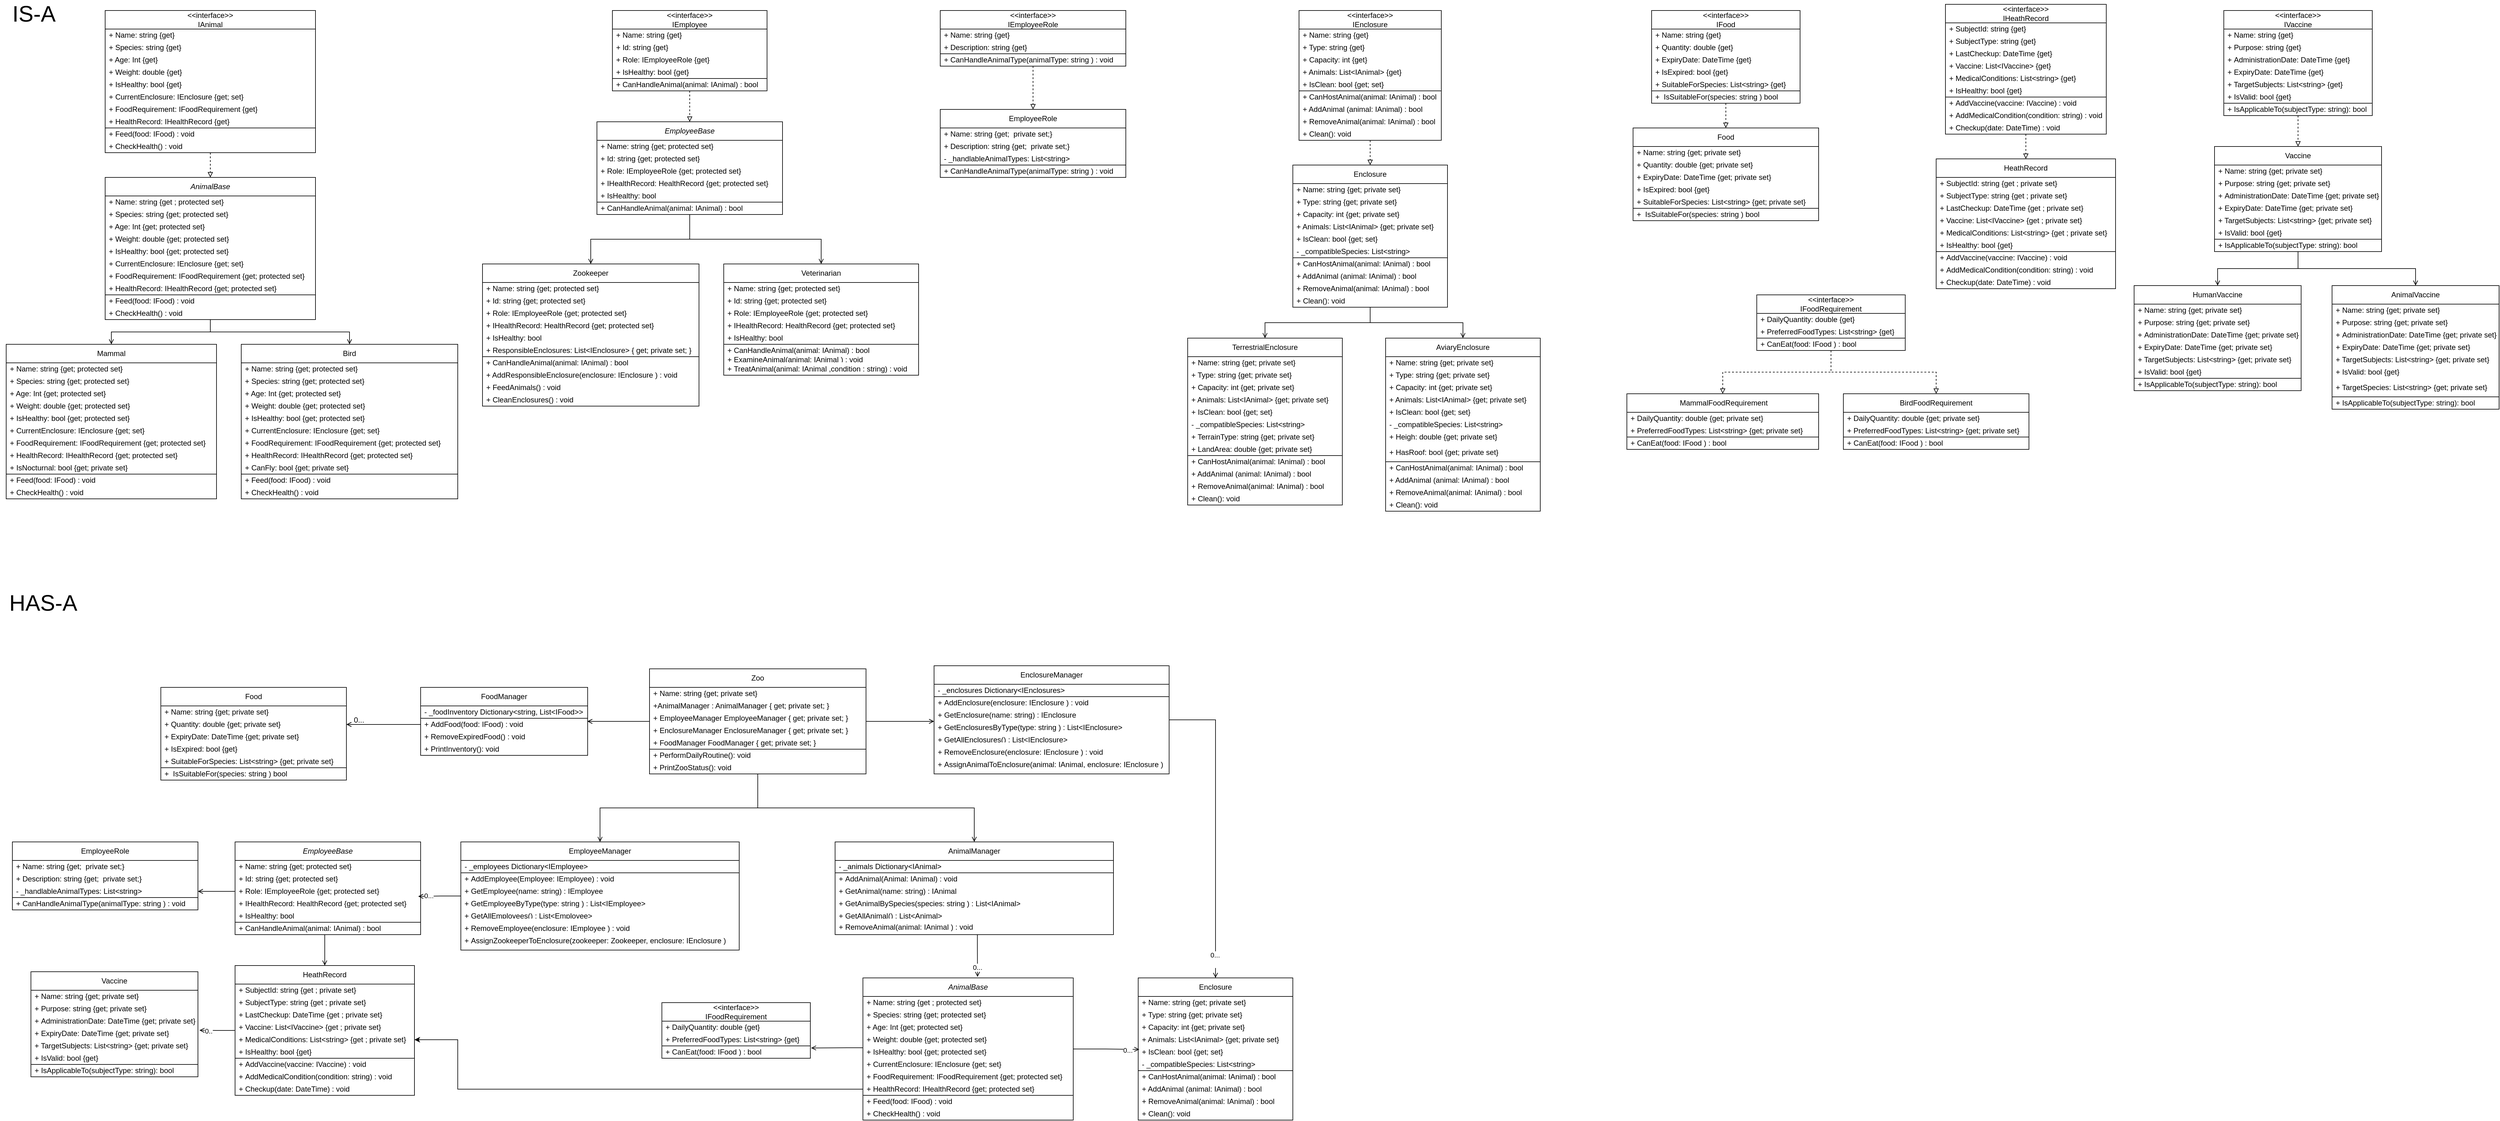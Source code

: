 <mxfile version="26.0.16">
  <diagram name="Page-1" id="skb8l1phvWrEuYsm2xYN">
    <mxGraphModel dx="4609" dy="2533" grid="1" gridSize="10" guides="1" tooltips="1" connect="1" arrows="1" fold="1" page="1" pageScale="1" pageWidth="850" pageHeight="1100" math="0" shadow="0">
      <root>
        <mxCell id="0" />
        <mxCell id="1" parent="0" />
        <mxCell id="EfY-ff8Arjijd55l4Zbz-1" value="&lt;font style=&quot;font-size: 36px;&quot;&gt;IS-A&lt;/font&gt;" style="text;html=1;align=center;verticalAlign=middle;whiteSpace=wrap;rounded=0;" vertex="1" parent="1">
          <mxGeometry y="10" width="110" height="30" as="geometry" />
        </mxCell>
        <mxCell id="EfY-ff8Arjijd55l4Zbz-57" value="" style="edgeStyle=orthogonalEdgeStyle;rounded=0;orthogonalLoop=1;jettySize=auto;html=1;entryX=0.5;entryY=0;entryDx=0;entryDy=0;endArrow=block;endFill=0;dashed=1;" edge="1" parent="1" source="EfY-ff8Arjijd55l4Zbz-2" target="EfY-ff8Arjijd55l4Zbz-18">
          <mxGeometry relative="1" as="geometry" />
        </mxCell>
        <mxCell id="EfY-ff8Arjijd55l4Zbz-2" value="&amp;lt;&amp;lt;interface&amp;gt;&amp;gt;&lt;br&gt;IAnimal" style="swimlane;fontStyle=0;childLayout=stackLayout;horizontal=1;startSize=30;horizontalStack=0;resizeParent=1;resizeParentMax=0;resizeLast=0;collapsible=1;marginBottom=0;whiteSpace=wrap;html=1;fillStyle=auto;" vertex="1" parent="1">
          <mxGeometry x="170" y="20" width="340" height="230" as="geometry">
            <mxRectangle x="180" y="30" width="110" height="40" as="alternateBounds" />
          </mxGeometry>
        </mxCell>
        <mxCell id="EfY-ff8Arjijd55l4Zbz-3" value="+ Name: string {get}" style="text;strokeColor=none;fillColor=none;align=left;verticalAlign=middle;spacingLeft=4;spacingRight=4;overflow=hidden;points=[[0,0.5],[1,0.5]];portConstraint=eastwest;rotatable=0;whiteSpace=wrap;html=1;" vertex="1" parent="EfY-ff8Arjijd55l4Zbz-2">
          <mxGeometry y="30" width="340" height="20" as="geometry" />
        </mxCell>
        <mxCell id="EfY-ff8Arjijd55l4Zbz-4" value="+ Species: string {get}" style="text;strokeColor=none;fillColor=none;align=left;verticalAlign=middle;spacingLeft=4;spacingRight=4;overflow=hidden;points=[[0,0.5],[1,0.5]];portConstraint=eastwest;rotatable=0;whiteSpace=wrap;html=1;" vertex="1" parent="EfY-ff8Arjijd55l4Zbz-2">
          <mxGeometry y="50" width="340" height="20" as="geometry" />
        </mxCell>
        <mxCell id="EfY-ff8Arjijd55l4Zbz-5" value="+ Age: Int {get}" style="text;strokeColor=none;fillColor=none;align=left;verticalAlign=middle;spacingLeft=4;spacingRight=4;overflow=hidden;points=[[0,0.5],[1,0.5]];portConstraint=eastwest;rotatable=0;whiteSpace=wrap;html=1;" vertex="1" parent="EfY-ff8Arjijd55l4Zbz-2">
          <mxGeometry y="70" width="340" height="20" as="geometry" />
        </mxCell>
        <mxCell id="EfY-ff8Arjijd55l4Zbz-12" value="+ Weight: double {get}" style="text;strokeColor=none;fillColor=none;align=left;verticalAlign=middle;spacingLeft=4;spacingRight=4;overflow=hidden;points=[[0,0.5],[1,0.5]];portConstraint=eastwest;rotatable=0;whiteSpace=wrap;html=1;" vertex="1" parent="EfY-ff8Arjijd55l4Zbz-2">
          <mxGeometry y="90" width="340" height="20" as="geometry" />
        </mxCell>
        <mxCell id="EfY-ff8Arjijd55l4Zbz-13" value="+ IsHealthy: bool {get}" style="text;strokeColor=none;fillColor=none;align=left;verticalAlign=middle;spacingLeft=4;spacingRight=4;overflow=hidden;points=[[0,0.5],[1,0.5]];portConstraint=eastwest;rotatable=0;whiteSpace=wrap;html=1;" vertex="1" parent="EfY-ff8Arjijd55l4Zbz-2">
          <mxGeometry y="110" width="340" height="20" as="geometry" />
        </mxCell>
        <mxCell id="EfY-ff8Arjijd55l4Zbz-11" value="+ CurrentEnclosure: IEnclosure {get; set}" style="text;strokeColor=none;fillColor=none;align=left;verticalAlign=middle;spacingLeft=4;spacingRight=4;overflow=hidden;points=[[0,0.5],[1,0.5]];portConstraint=eastwest;rotatable=0;whiteSpace=wrap;html=1;" vertex="1" parent="EfY-ff8Arjijd55l4Zbz-2">
          <mxGeometry y="130" width="340" height="20" as="geometry" />
        </mxCell>
        <mxCell id="EfY-ff8Arjijd55l4Zbz-6" value="+ FoodRequirement: IFoodRequirement {get}" style="text;strokeColor=none;fillColor=none;align=left;verticalAlign=middle;spacingLeft=4;spacingRight=4;overflow=hidden;points=[[0,0.5],[1,0.5]];portConstraint=eastwest;rotatable=0;whiteSpace=wrap;html=1;" vertex="1" parent="EfY-ff8Arjijd55l4Zbz-2">
          <mxGeometry y="150" width="340" height="20" as="geometry" />
        </mxCell>
        <mxCell id="EfY-ff8Arjijd55l4Zbz-14" value="+ HealthRecord: IHealthRecord {get}" style="text;strokeColor=none;fillColor=none;align=left;verticalAlign=middle;spacingLeft=4;spacingRight=4;overflow=hidden;points=[[0,0.5],[1,0.5]];portConstraint=eastwest;rotatable=0;whiteSpace=wrap;html=1;" vertex="1" parent="EfY-ff8Arjijd55l4Zbz-2">
          <mxGeometry y="170" width="340" height="20" as="geometry" />
        </mxCell>
        <mxCell id="EfY-ff8Arjijd55l4Zbz-10" value="" style="swimlane;startSize=0;" vertex="1" parent="EfY-ff8Arjijd55l4Zbz-2">
          <mxGeometry y="190" width="340" height="40" as="geometry" />
        </mxCell>
        <mxCell id="EfY-ff8Arjijd55l4Zbz-16" value="+ Feed(food: IFood) : void" style="text;strokeColor=none;fillColor=none;align=left;verticalAlign=middle;spacingLeft=4;spacingRight=4;overflow=hidden;points=[[0,0.5],[1,0.5]];portConstraint=eastwest;rotatable=0;whiteSpace=wrap;html=1;" vertex="1" parent="EfY-ff8Arjijd55l4Zbz-10">
          <mxGeometry width="260" height="20" as="geometry" />
        </mxCell>
        <mxCell id="EfY-ff8Arjijd55l4Zbz-17" value="+ CheckHealth() : void" style="text;strokeColor=none;fillColor=none;align=left;verticalAlign=middle;spacingLeft=4;spacingRight=4;overflow=hidden;points=[[0,0.5],[1,0.5]];portConstraint=eastwest;rotatable=0;whiteSpace=wrap;html=1;" vertex="1" parent="EfY-ff8Arjijd55l4Zbz-10">
          <mxGeometry y="20" width="260" height="20" as="geometry" />
        </mxCell>
        <mxCell id="EfY-ff8Arjijd55l4Zbz-58" style="edgeStyle=orthogonalEdgeStyle;rounded=0;orthogonalLoop=1;jettySize=auto;html=1;entryX=0.5;entryY=0;entryDx=0;entryDy=0;endArrow=open;endFill=0;" edge="1" parent="1" source="EfY-ff8Arjijd55l4Zbz-18" target="EfY-ff8Arjijd55l4Zbz-42">
          <mxGeometry relative="1" as="geometry" />
        </mxCell>
        <mxCell id="EfY-ff8Arjijd55l4Zbz-59" style="edgeStyle=orthogonalEdgeStyle;rounded=0;orthogonalLoop=1;jettySize=auto;html=1;endArrow=open;endFill=0;" edge="1" parent="1" source="EfY-ff8Arjijd55l4Zbz-18" target="EfY-ff8Arjijd55l4Zbz-30">
          <mxGeometry relative="1" as="geometry" />
        </mxCell>
        <mxCell id="EfY-ff8Arjijd55l4Zbz-18" value="&lt;i&gt;AnimalBase&lt;/i&gt;" style="swimlane;fontStyle=0;childLayout=stackLayout;horizontal=1;startSize=30;horizontalStack=0;resizeParent=1;resizeParentMax=0;resizeLast=0;collapsible=1;marginBottom=0;whiteSpace=wrap;html=1;" vertex="1" parent="1">
          <mxGeometry x="170" y="290" width="340" height="230" as="geometry">
            <mxRectangle x="180" y="30" width="110" height="40" as="alternateBounds" />
          </mxGeometry>
        </mxCell>
        <mxCell id="EfY-ff8Arjijd55l4Zbz-19" value="+ Name: string {get ; protected set}" style="text;strokeColor=none;fillColor=none;align=left;verticalAlign=middle;spacingLeft=4;spacingRight=4;overflow=hidden;points=[[0,0.5],[1,0.5]];portConstraint=eastwest;rotatable=0;whiteSpace=wrap;html=1;" vertex="1" parent="EfY-ff8Arjijd55l4Zbz-18">
          <mxGeometry y="30" width="340" height="20" as="geometry" />
        </mxCell>
        <mxCell id="EfY-ff8Arjijd55l4Zbz-20" value="+ Species: string {get; protected set}" style="text;strokeColor=none;fillColor=none;align=left;verticalAlign=middle;spacingLeft=4;spacingRight=4;overflow=hidden;points=[[0,0.5],[1,0.5]];portConstraint=eastwest;rotatable=0;whiteSpace=wrap;html=1;" vertex="1" parent="EfY-ff8Arjijd55l4Zbz-18">
          <mxGeometry y="50" width="340" height="20" as="geometry" />
        </mxCell>
        <mxCell id="EfY-ff8Arjijd55l4Zbz-21" value="+ Age: Int {get; protected set}" style="text;strokeColor=none;fillColor=none;align=left;verticalAlign=middle;spacingLeft=4;spacingRight=4;overflow=hidden;points=[[0,0.5],[1,0.5]];portConstraint=eastwest;rotatable=0;whiteSpace=wrap;html=1;" vertex="1" parent="EfY-ff8Arjijd55l4Zbz-18">
          <mxGeometry y="70" width="340" height="20" as="geometry" />
        </mxCell>
        <mxCell id="EfY-ff8Arjijd55l4Zbz-22" value="+ Weight: double {get; protected set}" style="text;strokeColor=none;fillColor=none;align=left;verticalAlign=middle;spacingLeft=4;spacingRight=4;overflow=hidden;points=[[0,0.5],[1,0.5]];portConstraint=eastwest;rotatable=0;whiteSpace=wrap;html=1;" vertex="1" parent="EfY-ff8Arjijd55l4Zbz-18">
          <mxGeometry y="90" width="340" height="20" as="geometry" />
        </mxCell>
        <mxCell id="EfY-ff8Arjijd55l4Zbz-23" value="+ IsHealthy: bool {get; protected set}" style="text;strokeColor=none;fillColor=none;align=left;verticalAlign=middle;spacingLeft=4;spacingRight=4;overflow=hidden;points=[[0,0.5],[1,0.5]];portConstraint=eastwest;rotatable=0;whiteSpace=wrap;html=1;" vertex="1" parent="EfY-ff8Arjijd55l4Zbz-18">
          <mxGeometry y="110" width="340" height="20" as="geometry" />
        </mxCell>
        <mxCell id="EfY-ff8Arjijd55l4Zbz-24" value="+ CurrentEnclosure: IEnclosure {get; set}" style="text;strokeColor=none;fillColor=none;align=left;verticalAlign=middle;spacingLeft=4;spacingRight=4;overflow=hidden;points=[[0,0.5],[1,0.5]];portConstraint=eastwest;rotatable=0;whiteSpace=wrap;html=1;" vertex="1" parent="EfY-ff8Arjijd55l4Zbz-18">
          <mxGeometry y="130" width="340" height="20" as="geometry" />
        </mxCell>
        <mxCell id="EfY-ff8Arjijd55l4Zbz-25" value="+ FoodRequirement: IFoodRequirement {get; protected set}" style="text;strokeColor=none;fillColor=none;align=left;verticalAlign=middle;spacingLeft=4;spacingRight=4;overflow=hidden;points=[[0,0.5],[1,0.5]];portConstraint=eastwest;rotatable=0;whiteSpace=wrap;html=1;" vertex="1" parent="EfY-ff8Arjijd55l4Zbz-18">
          <mxGeometry y="150" width="340" height="20" as="geometry" />
        </mxCell>
        <mxCell id="EfY-ff8Arjijd55l4Zbz-26" value="+ HealthRecord: IHealthRecord {get; protected set}" style="text;strokeColor=none;fillColor=none;align=left;verticalAlign=middle;spacingLeft=4;spacingRight=4;overflow=hidden;points=[[0,0.5],[1,0.5]];portConstraint=eastwest;rotatable=0;whiteSpace=wrap;html=1;" vertex="1" parent="EfY-ff8Arjijd55l4Zbz-18">
          <mxGeometry y="170" width="340" height="20" as="geometry" />
        </mxCell>
        <mxCell id="EfY-ff8Arjijd55l4Zbz-27" value="" style="swimlane;startSize=0;" vertex="1" parent="EfY-ff8Arjijd55l4Zbz-18">
          <mxGeometry y="190" width="340" height="40" as="geometry" />
        </mxCell>
        <mxCell id="EfY-ff8Arjijd55l4Zbz-28" value="+ Feed(food: IFood) : void" style="text;strokeColor=none;fillColor=none;align=left;verticalAlign=middle;spacingLeft=4;spacingRight=4;overflow=hidden;points=[[0,0.5],[1,0.5]];portConstraint=eastwest;rotatable=0;whiteSpace=wrap;html=1;" vertex="1" parent="EfY-ff8Arjijd55l4Zbz-27">
          <mxGeometry width="260" height="20" as="geometry" />
        </mxCell>
        <mxCell id="EfY-ff8Arjijd55l4Zbz-29" value="+ CheckHealth() : void" style="text;strokeColor=none;fillColor=none;align=left;verticalAlign=middle;spacingLeft=4;spacingRight=4;overflow=hidden;points=[[0,0.5],[1,0.5]];portConstraint=eastwest;rotatable=0;whiteSpace=wrap;html=1;" vertex="1" parent="EfY-ff8Arjijd55l4Zbz-27">
          <mxGeometry y="20" width="260" height="20" as="geometry" />
        </mxCell>
        <mxCell id="EfY-ff8Arjijd55l4Zbz-30" value="Bird" style="swimlane;fontStyle=0;childLayout=stackLayout;horizontal=1;startSize=30;horizontalStack=0;resizeParent=1;resizeParentMax=0;resizeLast=0;collapsible=1;marginBottom=0;whiteSpace=wrap;html=1;" vertex="1" parent="1">
          <mxGeometry x="390" y="560" width="350" height="250" as="geometry">
            <mxRectangle x="180" y="30" width="110" height="40" as="alternateBounds" />
          </mxGeometry>
        </mxCell>
        <mxCell id="EfY-ff8Arjijd55l4Zbz-31" value="+ Name: string {get; protected set}" style="text;strokeColor=none;fillColor=none;align=left;verticalAlign=middle;spacingLeft=4;spacingRight=4;overflow=hidden;points=[[0,0.5],[1,0.5]];portConstraint=eastwest;rotatable=0;whiteSpace=wrap;html=1;" vertex="1" parent="EfY-ff8Arjijd55l4Zbz-30">
          <mxGeometry y="30" width="350" height="20" as="geometry" />
        </mxCell>
        <mxCell id="EfY-ff8Arjijd55l4Zbz-32" value="+ Species: string {get; protected set}" style="text;strokeColor=none;fillColor=none;align=left;verticalAlign=middle;spacingLeft=4;spacingRight=4;overflow=hidden;points=[[0,0.5],[1,0.5]];portConstraint=eastwest;rotatable=0;whiteSpace=wrap;html=1;" vertex="1" parent="EfY-ff8Arjijd55l4Zbz-30">
          <mxGeometry y="50" width="350" height="20" as="geometry" />
        </mxCell>
        <mxCell id="EfY-ff8Arjijd55l4Zbz-33" value="+ Age: Int {get; protected set}" style="text;strokeColor=none;fillColor=none;align=left;verticalAlign=middle;spacingLeft=4;spacingRight=4;overflow=hidden;points=[[0,0.5],[1,0.5]];portConstraint=eastwest;rotatable=0;whiteSpace=wrap;html=1;" vertex="1" parent="EfY-ff8Arjijd55l4Zbz-30">
          <mxGeometry y="70" width="350" height="20" as="geometry" />
        </mxCell>
        <mxCell id="EfY-ff8Arjijd55l4Zbz-34" value="+ Weight: double {get; protected set}" style="text;strokeColor=none;fillColor=none;align=left;verticalAlign=middle;spacingLeft=4;spacingRight=4;overflow=hidden;points=[[0,0.5],[1,0.5]];portConstraint=eastwest;rotatable=0;whiteSpace=wrap;html=1;" vertex="1" parent="EfY-ff8Arjijd55l4Zbz-30">
          <mxGeometry y="90" width="350" height="20" as="geometry" />
        </mxCell>
        <mxCell id="EfY-ff8Arjijd55l4Zbz-35" value="+ IsHealthy: bool {get; protected set}" style="text;strokeColor=none;fillColor=none;align=left;verticalAlign=middle;spacingLeft=4;spacingRight=4;overflow=hidden;points=[[0,0.5],[1,0.5]];portConstraint=eastwest;rotatable=0;whiteSpace=wrap;html=1;" vertex="1" parent="EfY-ff8Arjijd55l4Zbz-30">
          <mxGeometry y="110" width="350" height="20" as="geometry" />
        </mxCell>
        <mxCell id="EfY-ff8Arjijd55l4Zbz-36" value="+ CurrentEnclosure: IEnclosure {get; set}" style="text;strokeColor=none;fillColor=none;align=left;verticalAlign=middle;spacingLeft=4;spacingRight=4;overflow=hidden;points=[[0,0.5],[1,0.5]];portConstraint=eastwest;rotatable=0;whiteSpace=wrap;html=1;" vertex="1" parent="EfY-ff8Arjijd55l4Zbz-30">
          <mxGeometry y="130" width="350" height="20" as="geometry" />
        </mxCell>
        <mxCell id="EfY-ff8Arjijd55l4Zbz-37" value="+ FoodRequirement: IFoodRequirement {get; protected set}" style="text;strokeColor=none;fillColor=none;align=left;verticalAlign=middle;spacingLeft=4;spacingRight=4;overflow=hidden;points=[[0,0.5],[1,0.5]];portConstraint=eastwest;rotatable=0;whiteSpace=wrap;html=1;" vertex="1" parent="EfY-ff8Arjijd55l4Zbz-30">
          <mxGeometry y="150" width="350" height="20" as="geometry" />
        </mxCell>
        <mxCell id="EfY-ff8Arjijd55l4Zbz-38" value="+ HealthRecord: IHealthRecord {get; protected set}" style="text;strokeColor=none;fillColor=none;align=left;verticalAlign=middle;spacingLeft=4;spacingRight=4;overflow=hidden;points=[[0,0.5],[1,0.5]];portConstraint=eastwest;rotatable=0;whiteSpace=wrap;html=1;" vertex="1" parent="EfY-ff8Arjijd55l4Zbz-30">
          <mxGeometry y="170" width="350" height="20" as="geometry" />
        </mxCell>
        <mxCell id="EfY-ff8Arjijd55l4Zbz-55" value="+ CanFly: bool {get; private set}" style="text;strokeColor=none;fillColor=none;align=left;verticalAlign=middle;spacingLeft=4;spacingRight=4;overflow=hidden;points=[[0,0.5],[1,0.5]];portConstraint=eastwest;rotatable=0;whiteSpace=wrap;html=1;" vertex="1" parent="EfY-ff8Arjijd55l4Zbz-30">
          <mxGeometry y="190" width="350" height="20" as="geometry" />
        </mxCell>
        <mxCell id="EfY-ff8Arjijd55l4Zbz-39" value="" style="swimlane;startSize=0;" vertex="1" parent="EfY-ff8Arjijd55l4Zbz-30">
          <mxGeometry y="210" width="350" height="40" as="geometry" />
        </mxCell>
        <mxCell id="EfY-ff8Arjijd55l4Zbz-40" value="+ Feed(food: IFood) : void" style="text;strokeColor=none;fillColor=none;align=left;verticalAlign=middle;spacingLeft=4;spacingRight=4;overflow=hidden;points=[[0,0.5],[1,0.5]];portConstraint=eastwest;rotatable=0;whiteSpace=wrap;html=1;" vertex="1" parent="EfY-ff8Arjijd55l4Zbz-39">
          <mxGeometry width="260" height="20" as="geometry" />
        </mxCell>
        <mxCell id="EfY-ff8Arjijd55l4Zbz-41" value="+ CheckHealth() : void" style="text;strokeColor=none;fillColor=none;align=left;verticalAlign=middle;spacingLeft=4;spacingRight=4;overflow=hidden;points=[[0,0.5],[1,0.5]];portConstraint=eastwest;rotatable=0;whiteSpace=wrap;html=1;" vertex="1" parent="EfY-ff8Arjijd55l4Zbz-39">
          <mxGeometry y="20" width="260" height="20" as="geometry" />
        </mxCell>
        <mxCell id="EfY-ff8Arjijd55l4Zbz-42" value="Mammal" style="swimlane;fontStyle=0;childLayout=stackLayout;horizontal=1;startSize=30;horizontalStack=0;resizeParent=1;resizeParentMax=0;resizeLast=0;collapsible=1;marginBottom=0;whiteSpace=wrap;html=1;" vertex="1" parent="1">
          <mxGeometry x="10" y="560" width="340" height="250" as="geometry">
            <mxRectangle x="180" y="30" width="110" height="40" as="alternateBounds" />
          </mxGeometry>
        </mxCell>
        <mxCell id="EfY-ff8Arjijd55l4Zbz-43" value="+ Name: string {get; protected set}" style="text;strokeColor=none;fillColor=none;align=left;verticalAlign=middle;spacingLeft=4;spacingRight=4;overflow=hidden;points=[[0,0.5],[1,0.5]];portConstraint=eastwest;rotatable=0;whiteSpace=wrap;html=1;" vertex="1" parent="EfY-ff8Arjijd55l4Zbz-42">
          <mxGeometry y="30" width="340" height="20" as="geometry" />
        </mxCell>
        <mxCell id="EfY-ff8Arjijd55l4Zbz-44" value="+ Species: string {get; protected set}" style="text;strokeColor=none;fillColor=none;align=left;verticalAlign=middle;spacingLeft=4;spacingRight=4;overflow=hidden;points=[[0,0.5],[1,0.5]];portConstraint=eastwest;rotatable=0;whiteSpace=wrap;html=1;" vertex="1" parent="EfY-ff8Arjijd55l4Zbz-42">
          <mxGeometry y="50" width="340" height="20" as="geometry" />
        </mxCell>
        <mxCell id="EfY-ff8Arjijd55l4Zbz-45" value="+ Age: Int {get; protected set}" style="text;strokeColor=none;fillColor=none;align=left;verticalAlign=middle;spacingLeft=4;spacingRight=4;overflow=hidden;points=[[0,0.5],[1,0.5]];portConstraint=eastwest;rotatable=0;whiteSpace=wrap;html=1;" vertex="1" parent="EfY-ff8Arjijd55l4Zbz-42">
          <mxGeometry y="70" width="340" height="20" as="geometry" />
        </mxCell>
        <mxCell id="EfY-ff8Arjijd55l4Zbz-46" value="+ Weight: double {get; protected set}" style="text;strokeColor=none;fillColor=none;align=left;verticalAlign=middle;spacingLeft=4;spacingRight=4;overflow=hidden;points=[[0,0.5],[1,0.5]];portConstraint=eastwest;rotatable=0;whiteSpace=wrap;html=1;" vertex="1" parent="EfY-ff8Arjijd55l4Zbz-42">
          <mxGeometry y="90" width="340" height="20" as="geometry" />
        </mxCell>
        <mxCell id="EfY-ff8Arjijd55l4Zbz-47" value="+ IsHealthy: bool {get; protected set}" style="text;strokeColor=none;fillColor=none;align=left;verticalAlign=middle;spacingLeft=4;spacingRight=4;overflow=hidden;points=[[0,0.5],[1,0.5]];portConstraint=eastwest;rotatable=0;whiteSpace=wrap;html=1;" vertex="1" parent="EfY-ff8Arjijd55l4Zbz-42">
          <mxGeometry y="110" width="340" height="20" as="geometry" />
        </mxCell>
        <mxCell id="EfY-ff8Arjijd55l4Zbz-48" value="+ CurrentEnclosure: IEnclosure {get; set}" style="text;strokeColor=none;fillColor=none;align=left;verticalAlign=middle;spacingLeft=4;spacingRight=4;overflow=hidden;points=[[0,0.5],[1,0.5]];portConstraint=eastwest;rotatable=0;whiteSpace=wrap;html=1;" vertex="1" parent="EfY-ff8Arjijd55l4Zbz-42">
          <mxGeometry y="130" width="340" height="20" as="geometry" />
        </mxCell>
        <mxCell id="EfY-ff8Arjijd55l4Zbz-49" value="+ FoodRequirement: IFoodRequirement {get; protected set}" style="text;strokeColor=none;fillColor=none;align=left;verticalAlign=middle;spacingLeft=4;spacingRight=4;overflow=hidden;points=[[0,0.5],[1,0.5]];portConstraint=eastwest;rotatable=0;whiteSpace=wrap;html=1;" vertex="1" parent="EfY-ff8Arjijd55l4Zbz-42">
          <mxGeometry y="150" width="340" height="20" as="geometry" />
        </mxCell>
        <mxCell id="EfY-ff8Arjijd55l4Zbz-50" value="+ HealthRecord: IHealthRecord {get; protected set}" style="text;strokeColor=none;fillColor=none;align=left;verticalAlign=middle;spacingLeft=4;spacingRight=4;overflow=hidden;points=[[0,0.5],[1,0.5]];portConstraint=eastwest;rotatable=0;whiteSpace=wrap;html=1;" vertex="1" parent="EfY-ff8Arjijd55l4Zbz-42">
          <mxGeometry y="170" width="340" height="20" as="geometry" />
        </mxCell>
        <mxCell id="EfY-ff8Arjijd55l4Zbz-54" value="+ IsNocturnal: bool {get; private set}" style="text;strokeColor=none;fillColor=none;align=left;verticalAlign=middle;spacingLeft=4;spacingRight=4;overflow=hidden;points=[[0,0.5],[1,0.5]];portConstraint=eastwest;rotatable=0;whiteSpace=wrap;html=1;" vertex="1" parent="EfY-ff8Arjijd55l4Zbz-42">
          <mxGeometry y="190" width="340" height="20" as="geometry" />
        </mxCell>
        <mxCell id="EfY-ff8Arjijd55l4Zbz-51" value="" style="swimlane;startSize=0;" vertex="1" parent="EfY-ff8Arjijd55l4Zbz-42">
          <mxGeometry y="210" width="340" height="40" as="geometry" />
        </mxCell>
        <mxCell id="EfY-ff8Arjijd55l4Zbz-52" value="+ Feed(food: IFood) : void" style="text;strokeColor=none;fillColor=none;align=left;verticalAlign=middle;spacingLeft=4;spacingRight=4;overflow=hidden;points=[[0,0.5],[1,0.5]];portConstraint=eastwest;rotatable=0;whiteSpace=wrap;html=1;" vertex="1" parent="EfY-ff8Arjijd55l4Zbz-51">
          <mxGeometry width="260" height="20" as="geometry" />
        </mxCell>
        <mxCell id="EfY-ff8Arjijd55l4Zbz-53" value="+ CheckHealth() : void" style="text;strokeColor=none;fillColor=none;align=left;verticalAlign=middle;spacingLeft=4;spacingRight=4;overflow=hidden;points=[[0,0.5],[1,0.5]];portConstraint=eastwest;rotatable=0;whiteSpace=wrap;html=1;" vertex="1" parent="EfY-ff8Arjijd55l4Zbz-51">
          <mxGeometry y="20" width="260" height="20" as="geometry" />
        </mxCell>
        <mxCell id="EfY-ff8Arjijd55l4Zbz-76" style="edgeStyle=orthogonalEdgeStyle;rounded=0;orthogonalLoop=1;jettySize=auto;html=1;entryX=0.5;entryY=0;entryDx=0;entryDy=0;endArrow=block;endFill=0;dashed=1;" edge="1" parent="1" source="EfY-ff8Arjijd55l4Zbz-60" target="EfY-ff8Arjijd55l4Zbz-69">
          <mxGeometry relative="1" as="geometry" />
        </mxCell>
        <mxCell id="EfY-ff8Arjijd55l4Zbz-60" value="&amp;lt;&amp;lt;interface&amp;gt;&amp;gt;&lt;div&gt;IEmployee&lt;/div&gt;" style="swimlane;fontStyle=0;childLayout=stackLayout;horizontal=1;startSize=30;horizontalStack=0;resizeParent=1;resizeParentMax=0;resizeLast=0;collapsible=1;marginBottom=0;whiteSpace=wrap;html=1;" vertex="1" parent="1">
          <mxGeometry x="990" y="20" width="250" height="130" as="geometry" />
        </mxCell>
        <mxCell id="EfY-ff8Arjijd55l4Zbz-61" value="+ Name: string {get}" style="text;strokeColor=none;fillColor=none;align=left;verticalAlign=middle;spacingLeft=4;spacingRight=4;overflow=hidden;points=[[0,0.5],[1,0.5]];portConstraint=eastwest;rotatable=0;whiteSpace=wrap;html=1;" vertex="1" parent="EfY-ff8Arjijd55l4Zbz-60">
          <mxGeometry y="30" width="250" height="20" as="geometry" />
        </mxCell>
        <mxCell id="EfY-ff8Arjijd55l4Zbz-62" value="+ Id: string {get}" style="text;strokeColor=none;fillColor=none;align=left;verticalAlign=middle;spacingLeft=4;spacingRight=4;overflow=hidden;points=[[0,0.5],[1,0.5]];portConstraint=eastwest;rotatable=0;whiteSpace=wrap;html=1;" vertex="1" parent="EfY-ff8Arjijd55l4Zbz-60">
          <mxGeometry y="50" width="250" height="20" as="geometry" />
        </mxCell>
        <mxCell id="EfY-ff8Arjijd55l4Zbz-63" value="+ Role: IEmployeeRole {get}" style="text;strokeColor=none;fillColor=none;align=left;verticalAlign=middle;spacingLeft=4;spacingRight=4;overflow=hidden;points=[[0,0.5],[1,0.5]];portConstraint=eastwest;rotatable=0;whiteSpace=wrap;html=1;" vertex="1" parent="EfY-ff8Arjijd55l4Zbz-60">
          <mxGeometry y="70" width="250" height="20" as="geometry" />
        </mxCell>
        <mxCell id="EfY-ff8Arjijd55l4Zbz-64" value="+ IsHealthy: bool {get}" style="text;strokeColor=none;fillColor=none;align=left;verticalAlign=middle;spacingLeft=4;spacingRight=4;overflow=hidden;points=[[0,0.5],[1,0.5]];portConstraint=eastwest;rotatable=0;whiteSpace=wrap;html=1;" vertex="1" parent="EfY-ff8Arjijd55l4Zbz-60">
          <mxGeometry y="90" width="250" height="20" as="geometry" />
        </mxCell>
        <mxCell id="EfY-ff8Arjijd55l4Zbz-65" value="" style="swimlane;startSize=0;" vertex="1" parent="EfY-ff8Arjijd55l4Zbz-60">
          <mxGeometry y="110" width="250" height="20" as="geometry" />
        </mxCell>
        <mxCell id="EfY-ff8Arjijd55l4Zbz-68" value="+ CanHandleAnimal(animal: IAnimal) : bool" style="text;strokeColor=none;fillColor=none;align=left;verticalAlign=middle;spacingLeft=4;spacingRight=4;overflow=hidden;points=[[0,0.5],[1,0.5]];portConstraint=eastwest;rotatable=0;whiteSpace=wrap;html=1;" vertex="1" parent="EfY-ff8Arjijd55l4Zbz-65">
          <mxGeometry width="390" height="20" as="geometry" />
        </mxCell>
        <mxCell id="EfY-ff8Arjijd55l4Zbz-94" style="edgeStyle=orthogonalEdgeStyle;rounded=0;orthogonalLoop=1;jettySize=auto;html=1;endArrow=open;endFill=0;" edge="1" parent="1" source="EfY-ff8Arjijd55l4Zbz-69" target="EfY-ff8Arjijd55l4Zbz-78">
          <mxGeometry relative="1" as="geometry" />
        </mxCell>
        <mxCell id="EfY-ff8Arjijd55l4Zbz-95" style="edgeStyle=orthogonalEdgeStyle;rounded=0;orthogonalLoop=1;jettySize=auto;html=1;endArrow=open;endFill=0;" edge="1" parent="1" source="EfY-ff8Arjijd55l4Zbz-69" target="EfY-ff8Arjijd55l4Zbz-86">
          <mxGeometry relative="1" as="geometry" />
        </mxCell>
        <mxCell id="EfY-ff8Arjijd55l4Zbz-69" value="&lt;i&gt;EmployeeBase&lt;/i&gt;" style="swimlane;fontStyle=0;childLayout=stackLayout;horizontal=1;startSize=30;horizontalStack=0;resizeParent=1;resizeParentMax=0;resizeLast=0;collapsible=1;marginBottom=0;whiteSpace=wrap;html=1;" vertex="1" parent="1">
          <mxGeometry x="965" y="200" width="300" height="150" as="geometry" />
        </mxCell>
        <mxCell id="EfY-ff8Arjijd55l4Zbz-70" value="+ Name: string {get; protected set}" style="text;strokeColor=none;fillColor=none;align=left;verticalAlign=middle;spacingLeft=4;spacingRight=4;overflow=hidden;points=[[0,0.5],[1,0.5]];portConstraint=eastwest;rotatable=0;whiteSpace=wrap;html=1;" vertex="1" parent="EfY-ff8Arjijd55l4Zbz-69">
          <mxGeometry y="30" width="300" height="20" as="geometry" />
        </mxCell>
        <mxCell id="EfY-ff8Arjijd55l4Zbz-71" value="+ Id: string {get; protected set}" style="text;strokeColor=none;fillColor=none;align=left;verticalAlign=middle;spacingLeft=4;spacingRight=4;overflow=hidden;points=[[0,0.5],[1,0.5]];portConstraint=eastwest;rotatable=0;whiteSpace=wrap;html=1;" vertex="1" parent="EfY-ff8Arjijd55l4Zbz-69">
          <mxGeometry y="50" width="300" height="20" as="geometry" />
        </mxCell>
        <mxCell id="EfY-ff8Arjijd55l4Zbz-72" value="+ Role: IEmployeeRole {get; protected set}" style="text;strokeColor=none;fillColor=none;align=left;verticalAlign=middle;spacingLeft=4;spacingRight=4;overflow=hidden;points=[[0,0.5],[1,0.5]];portConstraint=eastwest;rotatable=0;whiteSpace=wrap;html=1;" vertex="1" parent="EfY-ff8Arjijd55l4Zbz-69">
          <mxGeometry y="70" width="300" height="20" as="geometry" />
        </mxCell>
        <mxCell id="EfY-ff8Arjijd55l4Zbz-77" value="+ IHealthRecord: HealthRecord {get; protected set}" style="text;strokeColor=none;fillColor=none;align=left;verticalAlign=middle;spacingLeft=4;spacingRight=4;overflow=hidden;points=[[0,0.5],[1,0.5]];portConstraint=eastwest;rotatable=0;whiteSpace=wrap;html=1;" vertex="1" parent="EfY-ff8Arjijd55l4Zbz-69">
          <mxGeometry y="90" width="300" height="20" as="geometry" />
        </mxCell>
        <mxCell id="EfY-ff8Arjijd55l4Zbz-73" value="+ IsHealthy: bool" style="text;strokeColor=none;fillColor=none;align=left;verticalAlign=middle;spacingLeft=4;spacingRight=4;overflow=hidden;points=[[0,0.5],[1,0.5]];portConstraint=eastwest;rotatable=0;whiteSpace=wrap;html=1;" vertex="1" parent="EfY-ff8Arjijd55l4Zbz-69">
          <mxGeometry y="110" width="300" height="20" as="geometry" />
        </mxCell>
        <mxCell id="EfY-ff8Arjijd55l4Zbz-74" value="" style="swimlane;startSize=0;" vertex="1" parent="EfY-ff8Arjijd55l4Zbz-69">
          <mxGeometry y="130" width="300" height="20" as="geometry" />
        </mxCell>
        <mxCell id="EfY-ff8Arjijd55l4Zbz-75" value="+ CanHandleAnimal(animal: IAnimal) : bool" style="text;strokeColor=none;fillColor=none;align=left;verticalAlign=middle;spacingLeft=4;spacingRight=4;overflow=hidden;points=[[0,0.5],[1,0.5]];portConstraint=eastwest;rotatable=0;whiteSpace=wrap;html=1;" vertex="1" parent="EfY-ff8Arjijd55l4Zbz-74">
          <mxGeometry width="390" height="20" as="geometry" />
        </mxCell>
        <mxCell id="EfY-ff8Arjijd55l4Zbz-78" value="Zookeeper" style="swimlane;fontStyle=0;childLayout=stackLayout;horizontal=1;startSize=30;horizontalStack=0;resizeParent=1;resizeParentMax=0;resizeLast=0;collapsible=1;marginBottom=0;whiteSpace=wrap;html=1;" vertex="1" parent="1">
          <mxGeometry x="780" y="430" width="350" height="230" as="geometry" />
        </mxCell>
        <mxCell id="EfY-ff8Arjijd55l4Zbz-79" value="+ Name: string {get; protected set}" style="text;strokeColor=none;fillColor=none;align=left;verticalAlign=middle;spacingLeft=4;spacingRight=4;overflow=hidden;points=[[0,0.5],[1,0.5]];portConstraint=eastwest;rotatable=0;whiteSpace=wrap;html=1;" vertex="1" parent="EfY-ff8Arjijd55l4Zbz-78">
          <mxGeometry y="30" width="350" height="20" as="geometry" />
        </mxCell>
        <mxCell id="EfY-ff8Arjijd55l4Zbz-80" value="+ Id: string {get; protected set}" style="text;strokeColor=none;fillColor=none;align=left;verticalAlign=middle;spacingLeft=4;spacingRight=4;overflow=hidden;points=[[0,0.5],[1,0.5]];portConstraint=eastwest;rotatable=0;whiteSpace=wrap;html=1;" vertex="1" parent="EfY-ff8Arjijd55l4Zbz-78">
          <mxGeometry y="50" width="350" height="20" as="geometry" />
        </mxCell>
        <mxCell id="EfY-ff8Arjijd55l4Zbz-81" value="+ Role: IEmployeeRole {get; protected set}" style="text;strokeColor=none;fillColor=none;align=left;verticalAlign=middle;spacingLeft=4;spacingRight=4;overflow=hidden;points=[[0,0.5],[1,0.5]];portConstraint=eastwest;rotatable=0;whiteSpace=wrap;html=1;" vertex="1" parent="EfY-ff8Arjijd55l4Zbz-78">
          <mxGeometry y="70" width="350" height="20" as="geometry" />
        </mxCell>
        <mxCell id="EfY-ff8Arjijd55l4Zbz-82" value="+ IHealthRecord: HealthRecord {get; protected set}" style="text;strokeColor=none;fillColor=none;align=left;verticalAlign=middle;spacingLeft=4;spacingRight=4;overflow=hidden;points=[[0,0.5],[1,0.5]];portConstraint=eastwest;rotatable=0;whiteSpace=wrap;html=1;" vertex="1" parent="EfY-ff8Arjijd55l4Zbz-78">
          <mxGeometry y="90" width="350" height="20" as="geometry" />
        </mxCell>
        <mxCell id="EfY-ff8Arjijd55l4Zbz-83" value="+ IsHealthy: bool" style="text;strokeColor=none;fillColor=none;align=left;verticalAlign=middle;spacingLeft=4;spacingRight=4;overflow=hidden;points=[[0,0.5],[1,0.5]];portConstraint=eastwest;rotatable=0;whiteSpace=wrap;html=1;" vertex="1" parent="EfY-ff8Arjijd55l4Zbz-78">
          <mxGeometry y="110" width="350" height="20" as="geometry" />
        </mxCell>
        <mxCell id="EfY-ff8Arjijd55l4Zbz-96" value="+ ResponsibleEnclosures:&amp;nbsp;List&amp;lt;IEnclosure&amp;gt;&amp;nbsp;{ get; private set; }" style="text;strokeColor=none;fillColor=none;align=left;verticalAlign=middle;spacingLeft=4;spacingRight=4;overflow=hidden;points=[[0,0.5],[1,0.5]];portConstraint=eastwest;rotatable=0;whiteSpace=wrap;html=1;" vertex="1" parent="EfY-ff8Arjijd55l4Zbz-78">
          <mxGeometry y="130" width="350" height="20" as="geometry" />
        </mxCell>
        <mxCell id="EfY-ff8Arjijd55l4Zbz-84" value="" style="swimlane;startSize=0;" vertex="1" parent="EfY-ff8Arjijd55l4Zbz-78">
          <mxGeometry y="150" width="350" height="80" as="geometry" />
        </mxCell>
        <mxCell id="EfY-ff8Arjijd55l4Zbz-85" value="+ CanHandleAnimal(animal: IAnimal) : bool" style="text;strokeColor=none;fillColor=none;align=left;verticalAlign=middle;spacingLeft=4;spacingRight=4;overflow=hidden;points=[[0,0.5],[1,0.5]];portConstraint=eastwest;rotatable=0;whiteSpace=wrap;html=1;" vertex="1" parent="EfY-ff8Arjijd55l4Zbz-84">
          <mxGeometry width="390" height="20" as="geometry" />
        </mxCell>
        <mxCell id="EfY-ff8Arjijd55l4Zbz-97" value="+ AddResponsibleEnclosure(enclosure: IEnclosure&amp;nbsp;) : void" style="text;strokeColor=none;fillColor=none;align=left;verticalAlign=middle;spacingLeft=4;spacingRight=4;overflow=hidden;points=[[0,0.5],[1,0.5]];portConstraint=eastwest;rotatable=0;whiteSpace=wrap;html=1;" vertex="1" parent="EfY-ff8Arjijd55l4Zbz-84">
          <mxGeometry y="20" width="350" height="20" as="geometry" />
        </mxCell>
        <mxCell id="EfY-ff8Arjijd55l4Zbz-98" value="+ FeedAnimals() : void" style="text;strokeColor=none;fillColor=none;align=left;verticalAlign=middle;spacingLeft=4;spacingRight=4;overflow=hidden;points=[[0,0.5],[1,0.5]];portConstraint=eastwest;rotatable=0;whiteSpace=wrap;html=1;" vertex="1" parent="EfY-ff8Arjijd55l4Zbz-84">
          <mxGeometry y="40" width="350" height="20" as="geometry" />
        </mxCell>
        <mxCell id="EfY-ff8Arjijd55l4Zbz-99" value="+&amp;nbsp;CleanEnclosures() : void" style="text;strokeColor=none;fillColor=none;align=left;verticalAlign=middle;spacingLeft=4;spacingRight=4;overflow=hidden;points=[[0,0.5],[1,0.5]];portConstraint=eastwest;rotatable=0;whiteSpace=wrap;html=1;" vertex="1" parent="EfY-ff8Arjijd55l4Zbz-84">
          <mxGeometry y="60" width="350" height="20" as="geometry" />
        </mxCell>
        <mxCell id="EfY-ff8Arjijd55l4Zbz-86" value="Veterinarian" style="swimlane;fontStyle=0;childLayout=stackLayout;horizontal=1;startSize=30;horizontalStack=0;resizeParent=1;resizeParentMax=0;resizeLast=0;collapsible=1;marginBottom=0;whiteSpace=wrap;html=1;" vertex="1" parent="1">
          <mxGeometry x="1170" y="430" width="315" height="180" as="geometry" />
        </mxCell>
        <mxCell id="EfY-ff8Arjijd55l4Zbz-87" value="+ Name: string {get; protected set}" style="text;strokeColor=none;fillColor=none;align=left;verticalAlign=middle;spacingLeft=4;spacingRight=4;overflow=hidden;points=[[0,0.5],[1,0.5]];portConstraint=eastwest;rotatable=0;whiteSpace=wrap;html=1;" vertex="1" parent="EfY-ff8Arjijd55l4Zbz-86">
          <mxGeometry y="30" width="315" height="20" as="geometry" />
        </mxCell>
        <mxCell id="EfY-ff8Arjijd55l4Zbz-88" value="+ Id: string {get; protected set}" style="text;strokeColor=none;fillColor=none;align=left;verticalAlign=middle;spacingLeft=4;spacingRight=4;overflow=hidden;points=[[0,0.5],[1,0.5]];portConstraint=eastwest;rotatable=0;whiteSpace=wrap;html=1;" vertex="1" parent="EfY-ff8Arjijd55l4Zbz-86">
          <mxGeometry y="50" width="315" height="20" as="geometry" />
        </mxCell>
        <mxCell id="EfY-ff8Arjijd55l4Zbz-89" value="+ Role: IEmployeeRole {get; protected set}" style="text;strokeColor=none;fillColor=none;align=left;verticalAlign=middle;spacingLeft=4;spacingRight=4;overflow=hidden;points=[[0,0.5],[1,0.5]];portConstraint=eastwest;rotatable=0;whiteSpace=wrap;html=1;" vertex="1" parent="EfY-ff8Arjijd55l4Zbz-86">
          <mxGeometry y="70" width="315" height="20" as="geometry" />
        </mxCell>
        <mxCell id="EfY-ff8Arjijd55l4Zbz-90" value="+ IHealthRecord: HealthRecord {get; protected set}" style="text;strokeColor=none;fillColor=none;align=left;verticalAlign=middle;spacingLeft=4;spacingRight=4;overflow=hidden;points=[[0,0.5],[1,0.5]];portConstraint=eastwest;rotatable=0;whiteSpace=wrap;html=1;" vertex="1" parent="EfY-ff8Arjijd55l4Zbz-86">
          <mxGeometry y="90" width="315" height="20" as="geometry" />
        </mxCell>
        <mxCell id="EfY-ff8Arjijd55l4Zbz-91" value="+ IsHealthy: bool" style="text;strokeColor=none;fillColor=none;align=left;verticalAlign=middle;spacingLeft=4;spacingRight=4;overflow=hidden;points=[[0,0.5],[1,0.5]];portConstraint=eastwest;rotatable=0;whiteSpace=wrap;html=1;" vertex="1" parent="EfY-ff8Arjijd55l4Zbz-86">
          <mxGeometry y="110" width="315" height="20" as="geometry" />
        </mxCell>
        <mxCell id="EfY-ff8Arjijd55l4Zbz-92" value="" style="swimlane;startSize=0;" vertex="1" parent="EfY-ff8Arjijd55l4Zbz-86">
          <mxGeometry y="130" width="315" height="50" as="geometry" />
        </mxCell>
        <mxCell id="EfY-ff8Arjijd55l4Zbz-93" value="+ CanHandleAnimal(animal: IAnimal) : bool" style="text;strokeColor=none;fillColor=none;align=left;verticalAlign=middle;spacingLeft=4;spacingRight=4;overflow=hidden;points=[[0,0.5],[1,0.5]];portConstraint=eastwest;rotatable=0;whiteSpace=wrap;html=1;" vertex="1" parent="EfY-ff8Arjijd55l4Zbz-92">
          <mxGeometry width="390" height="20" as="geometry" />
        </mxCell>
        <mxCell id="EfY-ff8Arjijd55l4Zbz-100" value="+&amp;nbsp;ExamineAnimal(animal: IAnimal&amp;nbsp;) : void" style="text;strokeColor=none;fillColor=none;align=left;verticalAlign=middle;spacingLeft=4;spacingRight=4;overflow=hidden;points=[[0,0.5],[1,0.5]];portConstraint=eastwest;rotatable=0;whiteSpace=wrap;html=1;" vertex="1" parent="EfY-ff8Arjijd55l4Zbz-92">
          <mxGeometry y="15" width="300" height="15" as="geometry" />
        </mxCell>
        <mxCell id="EfY-ff8Arjijd55l4Zbz-101" value="+&amp;nbsp;TreatAnimal(animal: IAnimal&amp;nbsp;,condition : string) : void" style="text;strokeColor=none;fillColor=none;align=left;verticalAlign=middle;spacingLeft=4;spacingRight=4;overflow=hidden;points=[[0,0.5],[1,0.5]];portConstraint=eastwest;rotatable=0;whiteSpace=wrap;html=1;" vertex="1" parent="EfY-ff8Arjijd55l4Zbz-92">
          <mxGeometry y="30" width="320" height="20" as="geometry" />
        </mxCell>
        <mxCell id="EfY-ff8Arjijd55l4Zbz-113" style="edgeStyle=orthogonalEdgeStyle;rounded=0;orthogonalLoop=1;jettySize=auto;html=1;entryX=0.5;entryY=0;entryDx=0;entryDy=0;endArrow=block;endFill=0;dashed=1;" edge="1" parent="1" source="EfY-ff8Arjijd55l4Zbz-102" target="EfY-ff8Arjijd55l4Zbz-108">
          <mxGeometry relative="1" as="geometry" />
        </mxCell>
        <mxCell id="EfY-ff8Arjijd55l4Zbz-102" value="&amp;lt;&amp;lt;interface&amp;gt;&amp;gt;&lt;br&gt;IEmployeeRole" style="swimlane;fontStyle=0;childLayout=stackLayout;horizontal=1;startSize=30;horizontalStack=0;resizeParent=1;resizeParentMax=0;resizeLast=0;collapsible=1;marginBottom=0;whiteSpace=wrap;html=1;" vertex="1" parent="1">
          <mxGeometry x="1520" y="20" width="300" height="90" as="geometry" />
        </mxCell>
        <mxCell id="EfY-ff8Arjijd55l4Zbz-103" value="+ Name: string {get}" style="text;strokeColor=none;fillColor=none;align=left;verticalAlign=middle;spacingLeft=4;spacingRight=4;overflow=hidden;points=[[0,0.5],[1,0.5]];portConstraint=eastwest;rotatable=0;whiteSpace=wrap;html=1;" vertex="1" parent="EfY-ff8Arjijd55l4Zbz-102">
          <mxGeometry y="30" width="300" height="20" as="geometry" />
        </mxCell>
        <mxCell id="EfY-ff8Arjijd55l4Zbz-104" value="+ Description: string {get}" style="text;strokeColor=none;fillColor=none;align=left;verticalAlign=middle;spacingLeft=4;spacingRight=4;overflow=hidden;points=[[0,0.5],[1,0.5]];portConstraint=eastwest;rotatable=0;whiteSpace=wrap;html=1;" vertex="1" parent="EfY-ff8Arjijd55l4Zbz-102">
          <mxGeometry y="50" width="300" height="20" as="geometry" />
        </mxCell>
        <mxCell id="EfY-ff8Arjijd55l4Zbz-106" value="" style="swimlane;startSize=0;" vertex="1" parent="EfY-ff8Arjijd55l4Zbz-102">
          <mxGeometry y="70" width="300" height="20" as="geometry" />
        </mxCell>
        <mxCell id="EfY-ff8Arjijd55l4Zbz-107" value="+ CanHandleAnimalType(animalType: string&amp;nbsp;) : void" style="text;strokeColor=none;fillColor=none;align=left;verticalAlign=middle;spacingLeft=4;spacingRight=4;overflow=hidden;points=[[0,0.5],[1,0.5]];portConstraint=eastwest;rotatable=0;whiteSpace=wrap;html=1;" vertex="1" parent="EfY-ff8Arjijd55l4Zbz-106">
          <mxGeometry width="300" height="20" as="geometry" />
        </mxCell>
        <mxCell id="EfY-ff8Arjijd55l4Zbz-108" value="EmployeeRole" style="swimlane;fontStyle=0;childLayout=stackLayout;horizontal=1;startSize=30;horizontalStack=0;resizeParent=1;resizeParentMax=0;resizeLast=0;collapsible=1;marginBottom=0;whiteSpace=wrap;html=1;" vertex="1" parent="1">
          <mxGeometry x="1520" y="180" width="300" height="110" as="geometry" />
        </mxCell>
        <mxCell id="EfY-ff8Arjijd55l4Zbz-109" value="+ Name: string {get; &amp;nbsp;private set;}" style="text;strokeColor=none;fillColor=none;align=left;verticalAlign=middle;spacingLeft=4;spacingRight=4;overflow=hidden;points=[[0,0.5],[1,0.5]];portConstraint=eastwest;rotatable=0;whiteSpace=wrap;html=1;" vertex="1" parent="EfY-ff8Arjijd55l4Zbz-108">
          <mxGeometry y="30" width="300" height="20" as="geometry" />
        </mxCell>
        <mxCell id="EfY-ff8Arjijd55l4Zbz-110" value="+ Description: string {get; &amp;nbsp;private set;}" style="text;strokeColor=none;fillColor=none;align=left;verticalAlign=middle;spacingLeft=4;spacingRight=4;overflow=hidden;points=[[0,0.5],[1,0.5]];portConstraint=eastwest;rotatable=0;whiteSpace=wrap;html=1;" vertex="1" parent="EfY-ff8Arjijd55l4Zbz-108">
          <mxGeometry y="50" width="300" height="20" as="geometry" />
        </mxCell>
        <mxCell id="EfY-ff8Arjijd55l4Zbz-114" value="- _handlableAnimalTypes: List&amp;lt;string&amp;gt;&amp;nbsp;" style="text;strokeColor=none;fillColor=none;align=left;verticalAlign=middle;spacingLeft=4;spacingRight=4;overflow=hidden;points=[[0,0.5],[1,0.5]];portConstraint=eastwest;rotatable=0;whiteSpace=wrap;html=1;" vertex="1" parent="EfY-ff8Arjijd55l4Zbz-108">
          <mxGeometry y="70" width="300" height="20" as="geometry" />
        </mxCell>
        <mxCell id="EfY-ff8Arjijd55l4Zbz-111" value="" style="swimlane;startSize=0;" vertex="1" parent="EfY-ff8Arjijd55l4Zbz-108">
          <mxGeometry y="90" width="300" height="20" as="geometry" />
        </mxCell>
        <mxCell id="EfY-ff8Arjijd55l4Zbz-112" value="+ CanHandleAnimalType(animalType: string&amp;nbsp;) : void" style="text;strokeColor=none;fillColor=none;align=left;verticalAlign=middle;spacingLeft=4;spacingRight=4;overflow=hidden;points=[[0,0.5],[1,0.5]];portConstraint=eastwest;rotatable=0;whiteSpace=wrap;html=1;" vertex="1" parent="EfY-ff8Arjijd55l4Zbz-111">
          <mxGeometry width="300" height="20" as="geometry" />
        </mxCell>
        <mxCell id="EfY-ff8Arjijd55l4Zbz-138" style="edgeStyle=orthogonalEdgeStyle;rounded=0;orthogonalLoop=1;jettySize=auto;html=1;entryX=0.5;entryY=0;entryDx=0;entryDy=0;endArrow=block;endFill=0;dashed=1;" edge="1" parent="1" source="EfY-ff8Arjijd55l4Zbz-115" target="EfY-ff8Arjijd55l4Zbz-126">
          <mxGeometry relative="1" as="geometry" />
        </mxCell>
        <mxCell id="EfY-ff8Arjijd55l4Zbz-115" value="&amp;lt;&amp;lt;interface&amp;gt;&amp;gt;&lt;div&gt;IEnclosure&lt;/div&gt;" style="swimlane;fontStyle=0;childLayout=stackLayout;horizontal=1;startSize=30;horizontalStack=0;resizeParent=1;resizeParentMax=0;resizeLast=0;collapsible=1;marginBottom=0;whiteSpace=wrap;html=1;" vertex="1" parent="1">
          <mxGeometry x="2100" y="20" width="230" height="210" as="geometry" />
        </mxCell>
        <mxCell id="EfY-ff8Arjijd55l4Zbz-116" value="+ Name: string {get}" style="text;strokeColor=none;fillColor=none;align=left;verticalAlign=middle;spacingLeft=4;spacingRight=4;overflow=hidden;points=[[0,0.5],[1,0.5]];portConstraint=eastwest;rotatable=0;whiteSpace=wrap;html=1;" vertex="1" parent="EfY-ff8Arjijd55l4Zbz-115">
          <mxGeometry y="30" width="230" height="20" as="geometry" />
        </mxCell>
        <mxCell id="EfY-ff8Arjijd55l4Zbz-117" value="+ Type: string {get}" style="text;strokeColor=none;fillColor=none;align=left;verticalAlign=middle;spacingLeft=4;spacingRight=4;overflow=hidden;points=[[0,0.5],[1,0.5]];portConstraint=eastwest;rotatable=0;whiteSpace=wrap;html=1;" vertex="1" parent="EfY-ff8Arjijd55l4Zbz-115">
          <mxGeometry y="50" width="230" height="20" as="geometry" />
        </mxCell>
        <mxCell id="EfY-ff8Arjijd55l4Zbz-118" value="+ Capacity: int {get}" style="text;strokeColor=none;fillColor=none;align=left;verticalAlign=middle;spacingLeft=4;spacingRight=4;overflow=hidden;points=[[0,0.5],[1,0.5]];portConstraint=eastwest;rotatable=0;whiteSpace=wrap;html=1;" vertex="1" parent="EfY-ff8Arjijd55l4Zbz-115">
          <mxGeometry y="70" width="230" height="20" as="geometry" />
        </mxCell>
        <mxCell id="EfY-ff8Arjijd55l4Zbz-119" value="+ Animals:&amp;nbsp;List&amp;lt;IAnimal&amp;gt; {get}" style="text;strokeColor=none;fillColor=none;align=left;verticalAlign=middle;spacingLeft=4;spacingRight=4;overflow=hidden;points=[[0,0.5],[1,0.5]];portConstraint=eastwest;rotatable=0;whiteSpace=wrap;html=1;" vertex="1" parent="EfY-ff8Arjijd55l4Zbz-115">
          <mxGeometry y="90" width="230" height="20" as="geometry" />
        </mxCell>
        <mxCell id="EfY-ff8Arjijd55l4Zbz-120" value="+ IsClean: bool {get; set}" style="text;strokeColor=none;fillColor=none;align=left;verticalAlign=middle;spacingLeft=4;spacingRight=4;overflow=hidden;points=[[0,0.5],[1,0.5]];portConstraint=eastwest;rotatable=0;whiteSpace=wrap;html=1;" vertex="1" parent="EfY-ff8Arjijd55l4Zbz-115">
          <mxGeometry y="110" width="230" height="20" as="geometry" />
        </mxCell>
        <mxCell id="EfY-ff8Arjijd55l4Zbz-121" value="" style="swimlane;startSize=0;" vertex="1" parent="EfY-ff8Arjijd55l4Zbz-115">
          <mxGeometry y="130" width="230" height="80" as="geometry" />
        </mxCell>
        <mxCell id="EfY-ff8Arjijd55l4Zbz-122" value="+ CanHostAnimal(animal: IAnimal) : bool" style="text;strokeColor=none;fillColor=none;align=left;verticalAlign=middle;spacingLeft=4;spacingRight=4;overflow=hidden;points=[[0,0.5],[1,0.5]];portConstraint=eastwest;rotatable=0;whiteSpace=wrap;html=1;" vertex="1" parent="EfY-ff8Arjijd55l4Zbz-121">
          <mxGeometry width="230" height="20" as="geometry" />
        </mxCell>
        <mxCell id="EfY-ff8Arjijd55l4Zbz-123" value="+ AddAnimal (animal: IAnimal) : bool" style="text;strokeColor=none;fillColor=none;align=left;verticalAlign=middle;spacingLeft=4;spacingRight=4;overflow=hidden;points=[[0,0.5],[1,0.5]];portConstraint=eastwest;rotatable=0;whiteSpace=wrap;html=1;" vertex="1" parent="EfY-ff8Arjijd55l4Zbz-121">
          <mxGeometry y="20" width="230" height="20" as="geometry" />
        </mxCell>
        <mxCell id="EfY-ff8Arjijd55l4Zbz-124" value="+ RemoveAnimal(animal: IAnimal) : bool" style="text;strokeColor=none;fillColor=none;align=left;verticalAlign=middle;spacingLeft=4;spacingRight=4;overflow=hidden;points=[[0,0.5],[1,0.5]];portConstraint=eastwest;rotatable=0;whiteSpace=wrap;html=1;" vertex="1" parent="EfY-ff8Arjijd55l4Zbz-121">
          <mxGeometry y="40" width="230" height="20" as="geometry" />
        </mxCell>
        <mxCell id="EfY-ff8Arjijd55l4Zbz-125" value="+ Clean(): void" style="text;strokeColor=none;fillColor=none;align=left;verticalAlign=middle;spacingLeft=4;spacingRight=4;overflow=hidden;points=[[0,0.5],[1,0.5]];portConstraint=eastwest;rotatable=0;whiteSpace=wrap;html=1;" vertex="1" parent="EfY-ff8Arjijd55l4Zbz-121">
          <mxGeometry y="60" width="190" height="20" as="geometry" />
        </mxCell>
        <mxCell id="EfY-ff8Arjijd55l4Zbz-164" style="edgeStyle=orthogonalEdgeStyle;rounded=0;orthogonalLoop=1;jettySize=auto;html=1;endArrow=open;endFill=0;" edge="1" parent="1" source="EfY-ff8Arjijd55l4Zbz-126" target="EfY-ff8Arjijd55l4Zbz-152">
          <mxGeometry relative="1" as="geometry" />
        </mxCell>
        <mxCell id="EfY-ff8Arjijd55l4Zbz-165" style="edgeStyle=orthogonalEdgeStyle;rounded=0;orthogonalLoop=1;jettySize=auto;html=1;endArrow=open;endFill=0;" edge="1" parent="1" source="EfY-ff8Arjijd55l4Zbz-126" target="EfY-ff8Arjijd55l4Zbz-140">
          <mxGeometry relative="1" as="geometry" />
        </mxCell>
        <mxCell id="EfY-ff8Arjijd55l4Zbz-126" value="Enclosure" style="swimlane;fontStyle=0;childLayout=stackLayout;horizontal=1;startSize=30;horizontalStack=0;resizeParent=1;resizeParentMax=0;resizeLast=0;collapsible=1;marginBottom=0;whiteSpace=wrap;html=1;" vertex="1" parent="1">
          <mxGeometry x="2090" y="270" width="250" height="230" as="geometry" />
        </mxCell>
        <mxCell id="EfY-ff8Arjijd55l4Zbz-127" value="+ Name: string {get; private set}" style="text;strokeColor=none;fillColor=none;align=left;verticalAlign=middle;spacingLeft=4;spacingRight=4;overflow=hidden;points=[[0,0.5],[1,0.5]];portConstraint=eastwest;rotatable=0;whiteSpace=wrap;html=1;" vertex="1" parent="EfY-ff8Arjijd55l4Zbz-126">
          <mxGeometry y="30" width="250" height="20" as="geometry" />
        </mxCell>
        <mxCell id="EfY-ff8Arjijd55l4Zbz-128" value="+ Type: string {get; private set}" style="text;strokeColor=none;fillColor=none;align=left;verticalAlign=middle;spacingLeft=4;spacingRight=4;overflow=hidden;points=[[0,0.5],[1,0.5]];portConstraint=eastwest;rotatable=0;whiteSpace=wrap;html=1;" vertex="1" parent="EfY-ff8Arjijd55l4Zbz-126">
          <mxGeometry y="50" width="250" height="20" as="geometry" />
        </mxCell>
        <mxCell id="EfY-ff8Arjijd55l4Zbz-129" value="+ Capacity: int {get; private set}" style="text;strokeColor=none;fillColor=none;align=left;verticalAlign=middle;spacingLeft=4;spacingRight=4;overflow=hidden;points=[[0,0.5],[1,0.5]];portConstraint=eastwest;rotatable=0;whiteSpace=wrap;html=1;" vertex="1" parent="EfY-ff8Arjijd55l4Zbz-126">
          <mxGeometry y="70" width="250" height="20" as="geometry" />
        </mxCell>
        <mxCell id="EfY-ff8Arjijd55l4Zbz-130" value="+ Animals:&amp;nbsp;List&amp;lt;IAnimal&amp;gt; {get; private set}" style="text;strokeColor=none;fillColor=none;align=left;verticalAlign=middle;spacingLeft=4;spacingRight=4;overflow=hidden;points=[[0,0.5],[1,0.5]];portConstraint=eastwest;rotatable=0;whiteSpace=wrap;html=1;" vertex="1" parent="EfY-ff8Arjijd55l4Zbz-126">
          <mxGeometry y="90" width="250" height="20" as="geometry" />
        </mxCell>
        <mxCell id="EfY-ff8Arjijd55l4Zbz-131" value="+ IsClean: bool {get; set}" style="text;strokeColor=none;fillColor=none;align=left;verticalAlign=middle;spacingLeft=4;spacingRight=4;overflow=hidden;points=[[0,0.5],[1,0.5]];portConstraint=eastwest;rotatable=0;whiteSpace=wrap;html=1;" vertex="1" parent="EfY-ff8Arjijd55l4Zbz-126">
          <mxGeometry y="110" width="250" height="20" as="geometry" />
        </mxCell>
        <mxCell id="EfY-ff8Arjijd55l4Zbz-139" value="-&amp;nbsp;_compatibleSpecies: List&amp;lt;string&amp;gt;" style="text;strokeColor=none;fillColor=none;align=left;verticalAlign=middle;spacingLeft=4;spacingRight=4;overflow=hidden;points=[[0,0.5],[1,0.5]];portConstraint=eastwest;rotatable=0;whiteSpace=wrap;html=1;" vertex="1" parent="EfY-ff8Arjijd55l4Zbz-126">
          <mxGeometry y="130" width="250" height="20" as="geometry" />
        </mxCell>
        <mxCell id="EfY-ff8Arjijd55l4Zbz-132" value="" style="swimlane;startSize=0;" vertex="1" parent="EfY-ff8Arjijd55l4Zbz-126">
          <mxGeometry y="150" width="250" height="80" as="geometry" />
        </mxCell>
        <mxCell id="EfY-ff8Arjijd55l4Zbz-133" value="+ CanHostAnimal(animal: IAnimal) : bool" style="text;strokeColor=none;fillColor=none;align=left;verticalAlign=middle;spacingLeft=4;spacingRight=4;overflow=hidden;points=[[0,0.5],[1,0.5]];portConstraint=eastwest;rotatable=0;whiteSpace=wrap;html=1;" vertex="1" parent="EfY-ff8Arjijd55l4Zbz-132">
          <mxGeometry width="230" height="20" as="geometry" />
        </mxCell>
        <mxCell id="EfY-ff8Arjijd55l4Zbz-134" value="+ AddAnimal (animal: IAnimal) : bool" style="text;strokeColor=none;fillColor=none;align=left;verticalAlign=middle;spacingLeft=4;spacingRight=4;overflow=hidden;points=[[0,0.5],[1,0.5]];portConstraint=eastwest;rotatable=0;whiteSpace=wrap;html=1;" vertex="1" parent="EfY-ff8Arjijd55l4Zbz-132">
          <mxGeometry y="20" width="230" height="20" as="geometry" />
        </mxCell>
        <mxCell id="EfY-ff8Arjijd55l4Zbz-135" value="+ RemoveAnimal(animal: IAnimal) : bool" style="text;strokeColor=none;fillColor=none;align=left;verticalAlign=middle;spacingLeft=4;spacingRight=4;overflow=hidden;points=[[0,0.5],[1,0.5]];portConstraint=eastwest;rotatable=0;whiteSpace=wrap;html=1;" vertex="1" parent="EfY-ff8Arjijd55l4Zbz-132">
          <mxGeometry y="40" width="230" height="20" as="geometry" />
        </mxCell>
        <mxCell id="EfY-ff8Arjijd55l4Zbz-136" value="+ Clean(): void" style="text;strokeColor=none;fillColor=none;align=left;verticalAlign=middle;spacingLeft=4;spacingRight=4;overflow=hidden;points=[[0,0.5],[1,0.5]];portConstraint=eastwest;rotatable=0;whiteSpace=wrap;html=1;" vertex="1" parent="EfY-ff8Arjijd55l4Zbz-132">
          <mxGeometry y="60" width="190" height="20" as="geometry" />
        </mxCell>
        <mxCell id="EfY-ff8Arjijd55l4Zbz-140" value="AviaryEnclosure" style="swimlane;fontStyle=0;childLayout=stackLayout;horizontal=1;startSize=30;horizontalStack=0;resizeParent=1;resizeParentMax=0;resizeLast=0;collapsible=1;marginBottom=0;whiteSpace=wrap;html=1;" vertex="1" parent="1">
          <mxGeometry x="2240" y="550" width="250" height="280" as="geometry" />
        </mxCell>
        <mxCell id="EfY-ff8Arjijd55l4Zbz-141" value="+ Name: string {get; private set}" style="text;strokeColor=none;fillColor=none;align=left;verticalAlign=middle;spacingLeft=4;spacingRight=4;overflow=hidden;points=[[0,0.5],[1,0.5]];portConstraint=eastwest;rotatable=0;whiteSpace=wrap;html=1;" vertex="1" parent="EfY-ff8Arjijd55l4Zbz-140">
          <mxGeometry y="30" width="250" height="20" as="geometry" />
        </mxCell>
        <mxCell id="EfY-ff8Arjijd55l4Zbz-142" value="+ Type: string {get; private set}" style="text;strokeColor=none;fillColor=none;align=left;verticalAlign=middle;spacingLeft=4;spacingRight=4;overflow=hidden;points=[[0,0.5],[1,0.5]];portConstraint=eastwest;rotatable=0;whiteSpace=wrap;html=1;" vertex="1" parent="EfY-ff8Arjijd55l4Zbz-140">
          <mxGeometry y="50" width="250" height="20" as="geometry" />
        </mxCell>
        <mxCell id="EfY-ff8Arjijd55l4Zbz-143" value="+ Capacity: int {get; private set}" style="text;strokeColor=none;fillColor=none;align=left;verticalAlign=middle;spacingLeft=4;spacingRight=4;overflow=hidden;points=[[0,0.5],[1,0.5]];portConstraint=eastwest;rotatable=0;whiteSpace=wrap;html=1;" vertex="1" parent="EfY-ff8Arjijd55l4Zbz-140">
          <mxGeometry y="70" width="250" height="20" as="geometry" />
        </mxCell>
        <mxCell id="EfY-ff8Arjijd55l4Zbz-144" value="+ Animals:&amp;nbsp;List&amp;lt;IAnimal&amp;gt; {get; private set}" style="text;strokeColor=none;fillColor=none;align=left;verticalAlign=middle;spacingLeft=4;spacingRight=4;overflow=hidden;points=[[0,0.5],[1,0.5]];portConstraint=eastwest;rotatable=0;whiteSpace=wrap;html=1;" vertex="1" parent="EfY-ff8Arjijd55l4Zbz-140">
          <mxGeometry y="90" width="250" height="20" as="geometry" />
        </mxCell>
        <mxCell id="EfY-ff8Arjijd55l4Zbz-145" value="+ IsClean: bool {get; set}" style="text;strokeColor=none;fillColor=none;align=left;verticalAlign=middle;spacingLeft=4;spacingRight=4;overflow=hidden;points=[[0,0.5],[1,0.5]];portConstraint=eastwest;rotatable=0;whiteSpace=wrap;html=1;" vertex="1" parent="EfY-ff8Arjijd55l4Zbz-140">
          <mxGeometry y="110" width="250" height="20" as="geometry" />
        </mxCell>
        <mxCell id="EfY-ff8Arjijd55l4Zbz-146" value="-&amp;nbsp;_compatibleSpecies: List&amp;lt;string&amp;gt;" style="text;strokeColor=none;fillColor=none;align=left;verticalAlign=middle;spacingLeft=4;spacingRight=4;overflow=hidden;points=[[0,0.5],[1,0.5]];portConstraint=eastwest;rotatable=0;whiteSpace=wrap;html=1;" vertex="1" parent="EfY-ff8Arjijd55l4Zbz-140">
          <mxGeometry y="130" width="250" height="20" as="geometry" />
        </mxCell>
        <mxCell id="EfY-ff8Arjijd55l4Zbz-170" value="+ Heigh: double {get; private set}" style="text;strokeColor=none;fillColor=none;align=left;verticalAlign=middle;spacingLeft=4;spacingRight=4;overflow=hidden;points=[[0,0.5],[1,0.5]];portConstraint=eastwest;rotatable=0;whiteSpace=wrap;html=1;" vertex="1" parent="EfY-ff8Arjijd55l4Zbz-140">
          <mxGeometry y="150" width="250" height="20" as="geometry" />
        </mxCell>
        <mxCell id="EfY-ff8Arjijd55l4Zbz-171" value="+ HasRoof: bool {get; private set}" style="text;strokeColor=none;fillColor=none;align=left;verticalAlign=middle;spacingLeft=4;spacingRight=4;overflow=hidden;points=[[0,0.5],[1,0.5]];portConstraint=eastwest;rotatable=0;whiteSpace=wrap;html=1;" vertex="1" parent="EfY-ff8Arjijd55l4Zbz-140">
          <mxGeometry y="170" width="250" height="30" as="geometry" />
        </mxCell>
        <mxCell id="EfY-ff8Arjijd55l4Zbz-147" value="" style="swimlane;startSize=0;" vertex="1" parent="EfY-ff8Arjijd55l4Zbz-140">
          <mxGeometry y="200" width="250" height="80" as="geometry" />
        </mxCell>
        <mxCell id="EfY-ff8Arjijd55l4Zbz-148" value="+ CanHostAnimal(animal: IAnimal) : bool" style="text;strokeColor=none;fillColor=none;align=left;verticalAlign=middle;spacingLeft=4;spacingRight=4;overflow=hidden;points=[[0,0.5],[1,0.5]];portConstraint=eastwest;rotatable=0;whiteSpace=wrap;html=1;" vertex="1" parent="EfY-ff8Arjijd55l4Zbz-147">
          <mxGeometry width="230" height="20" as="geometry" />
        </mxCell>
        <mxCell id="EfY-ff8Arjijd55l4Zbz-149" value="+ AddAnimal (animal: IAnimal) : bool" style="text;strokeColor=none;fillColor=none;align=left;verticalAlign=middle;spacingLeft=4;spacingRight=4;overflow=hidden;points=[[0,0.5],[1,0.5]];portConstraint=eastwest;rotatable=0;whiteSpace=wrap;html=1;" vertex="1" parent="EfY-ff8Arjijd55l4Zbz-147">
          <mxGeometry y="20" width="230" height="20" as="geometry" />
        </mxCell>
        <mxCell id="EfY-ff8Arjijd55l4Zbz-150" value="+ RemoveAnimal(animal: IAnimal) : bool" style="text;strokeColor=none;fillColor=none;align=left;verticalAlign=middle;spacingLeft=4;spacingRight=4;overflow=hidden;points=[[0,0.5],[1,0.5]];portConstraint=eastwest;rotatable=0;whiteSpace=wrap;html=1;" vertex="1" parent="EfY-ff8Arjijd55l4Zbz-147">
          <mxGeometry y="40" width="230" height="20" as="geometry" />
        </mxCell>
        <mxCell id="EfY-ff8Arjijd55l4Zbz-151" value="+ Clean(): void" style="text;strokeColor=none;fillColor=none;align=left;verticalAlign=middle;spacingLeft=4;spacingRight=4;overflow=hidden;points=[[0,0.5],[1,0.5]];portConstraint=eastwest;rotatable=0;whiteSpace=wrap;html=1;" vertex="1" parent="EfY-ff8Arjijd55l4Zbz-147">
          <mxGeometry y="60" width="190" height="20" as="geometry" />
        </mxCell>
        <mxCell id="EfY-ff8Arjijd55l4Zbz-152" value="TerrestrialEnclosure" style="swimlane;fontStyle=0;childLayout=stackLayout;horizontal=1;startSize=30;horizontalStack=0;resizeParent=1;resizeParentMax=0;resizeLast=0;collapsible=1;marginBottom=0;whiteSpace=wrap;html=1;" vertex="1" parent="1">
          <mxGeometry x="1920" y="550" width="250" height="270" as="geometry" />
        </mxCell>
        <mxCell id="EfY-ff8Arjijd55l4Zbz-153" value="+ Name: string {get; private set}" style="text;strokeColor=none;fillColor=none;align=left;verticalAlign=middle;spacingLeft=4;spacingRight=4;overflow=hidden;points=[[0,0.5],[1,0.5]];portConstraint=eastwest;rotatable=0;whiteSpace=wrap;html=1;" vertex="1" parent="EfY-ff8Arjijd55l4Zbz-152">
          <mxGeometry y="30" width="250" height="20" as="geometry" />
        </mxCell>
        <mxCell id="EfY-ff8Arjijd55l4Zbz-154" value="+ Type: string {get; private set}" style="text;strokeColor=none;fillColor=none;align=left;verticalAlign=middle;spacingLeft=4;spacingRight=4;overflow=hidden;points=[[0,0.5],[1,0.5]];portConstraint=eastwest;rotatable=0;whiteSpace=wrap;html=1;" vertex="1" parent="EfY-ff8Arjijd55l4Zbz-152">
          <mxGeometry y="50" width="250" height="20" as="geometry" />
        </mxCell>
        <mxCell id="EfY-ff8Arjijd55l4Zbz-155" value="+ Capacity: int {get; private set}" style="text;strokeColor=none;fillColor=none;align=left;verticalAlign=middle;spacingLeft=4;spacingRight=4;overflow=hidden;points=[[0,0.5],[1,0.5]];portConstraint=eastwest;rotatable=0;whiteSpace=wrap;html=1;" vertex="1" parent="EfY-ff8Arjijd55l4Zbz-152">
          <mxGeometry y="70" width="250" height="20" as="geometry" />
        </mxCell>
        <mxCell id="EfY-ff8Arjijd55l4Zbz-156" value="+ Animals:&amp;nbsp;List&amp;lt;IAnimal&amp;gt; {get; private set}" style="text;strokeColor=none;fillColor=none;align=left;verticalAlign=middle;spacingLeft=4;spacingRight=4;overflow=hidden;points=[[0,0.5],[1,0.5]];portConstraint=eastwest;rotatable=0;whiteSpace=wrap;html=1;" vertex="1" parent="EfY-ff8Arjijd55l4Zbz-152">
          <mxGeometry y="90" width="250" height="20" as="geometry" />
        </mxCell>
        <mxCell id="EfY-ff8Arjijd55l4Zbz-157" value="+ IsClean: bool {get; set}" style="text;strokeColor=none;fillColor=none;align=left;verticalAlign=middle;spacingLeft=4;spacingRight=4;overflow=hidden;points=[[0,0.5],[1,0.5]];portConstraint=eastwest;rotatable=0;whiteSpace=wrap;html=1;" vertex="1" parent="EfY-ff8Arjijd55l4Zbz-152">
          <mxGeometry y="110" width="250" height="20" as="geometry" />
        </mxCell>
        <mxCell id="EfY-ff8Arjijd55l4Zbz-158" value="-&amp;nbsp;_compatibleSpecies: List&amp;lt;string&amp;gt;" style="text;strokeColor=none;fillColor=none;align=left;verticalAlign=middle;spacingLeft=4;spacingRight=4;overflow=hidden;points=[[0,0.5],[1,0.5]];portConstraint=eastwest;rotatable=0;whiteSpace=wrap;html=1;" vertex="1" parent="EfY-ff8Arjijd55l4Zbz-152">
          <mxGeometry y="130" width="250" height="20" as="geometry" />
        </mxCell>
        <mxCell id="EfY-ff8Arjijd55l4Zbz-168" value="+ TerrainType: string {get; private set}" style="text;strokeColor=none;fillColor=none;align=left;verticalAlign=middle;spacingLeft=4;spacingRight=4;overflow=hidden;points=[[0,0.5],[1,0.5]];portConstraint=eastwest;rotatable=0;whiteSpace=wrap;html=1;" vertex="1" parent="EfY-ff8Arjijd55l4Zbz-152">
          <mxGeometry y="150" width="250" height="20" as="geometry" />
        </mxCell>
        <mxCell id="EfY-ff8Arjijd55l4Zbz-167" value="+ LandArea: double {get; private set}" style="text;strokeColor=none;fillColor=none;align=left;verticalAlign=middle;spacingLeft=4;spacingRight=4;overflow=hidden;points=[[0,0.5],[1,0.5]];portConstraint=eastwest;rotatable=0;whiteSpace=wrap;html=1;" vertex="1" parent="EfY-ff8Arjijd55l4Zbz-152">
          <mxGeometry y="170" width="250" height="20" as="geometry" />
        </mxCell>
        <mxCell id="EfY-ff8Arjijd55l4Zbz-159" value="" style="swimlane;startSize=0;" vertex="1" parent="EfY-ff8Arjijd55l4Zbz-152">
          <mxGeometry y="190" width="250" height="80" as="geometry" />
        </mxCell>
        <mxCell id="EfY-ff8Arjijd55l4Zbz-160" value="+ CanHostAnimal(animal: IAnimal) : bool" style="text;strokeColor=none;fillColor=none;align=left;verticalAlign=middle;spacingLeft=4;spacingRight=4;overflow=hidden;points=[[0,0.5],[1,0.5]];portConstraint=eastwest;rotatable=0;whiteSpace=wrap;html=1;" vertex="1" parent="EfY-ff8Arjijd55l4Zbz-159">
          <mxGeometry width="230" height="20" as="geometry" />
        </mxCell>
        <mxCell id="EfY-ff8Arjijd55l4Zbz-161" value="+ AddAnimal (animal: IAnimal) : bool" style="text;strokeColor=none;fillColor=none;align=left;verticalAlign=middle;spacingLeft=4;spacingRight=4;overflow=hidden;points=[[0,0.5],[1,0.5]];portConstraint=eastwest;rotatable=0;whiteSpace=wrap;html=1;" vertex="1" parent="EfY-ff8Arjijd55l4Zbz-159">
          <mxGeometry y="20" width="230" height="20" as="geometry" />
        </mxCell>
        <mxCell id="EfY-ff8Arjijd55l4Zbz-162" value="+ RemoveAnimal(animal: IAnimal) : bool" style="text;strokeColor=none;fillColor=none;align=left;verticalAlign=middle;spacingLeft=4;spacingRight=4;overflow=hidden;points=[[0,0.5],[1,0.5]];portConstraint=eastwest;rotatable=0;whiteSpace=wrap;html=1;" vertex="1" parent="EfY-ff8Arjijd55l4Zbz-159">
          <mxGeometry y="40" width="230" height="20" as="geometry" />
        </mxCell>
        <mxCell id="EfY-ff8Arjijd55l4Zbz-163" value="+ Clean(): void" style="text;strokeColor=none;fillColor=none;align=left;verticalAlign=middle;spacingLeft=4;spacingRight=4;overflow=hidden;points=[[0,0.5],[1,0.5]];portConstraint=eastwest;rotatable=0;whiteSpace=wrap;html=1;" vertex="1" parent="EfY-ff8Arjijd55l4Zbz-159">
          <mxGeometry y="60" width="190" height="20" as="geometry" />
        </mxCell>
        <mxCell id="EfY-ff8Arjijd55l4Zbz-191" style="edgeStyle=orthogonalEdgeStyle;rounded=0;orthogonalLoop=1;jettySize=auto;html=1;entryX=0.5;entryY=0;entryDx=0;entryDy=0;dashed=1;endArrow=block;endFill=0;" edge="1" parent="1" source="EfY-ff8Arjijd55l4Zbz-172" target="EfY-ff8Arjijd55l4Zbz-183">
          <mxGeometry relative="1" as="geometry" />
        </mxCell>
        <mxCell id="EfY-ff8Arjijd55l4Zbz-172" value="&amp;lt;&amp;lt;interface&amp;gt;&amp;gt;&lt;div&gt;IFood&lt;/div&gt;" style="swimlane;fontStyle=0;childLayout=stackLayout;horizontal=1;startSize=30;horizontalStack=0;resizeParent=1;resizeParentMax=0;resizeLast=0;collapsible=1;marginBottom=0;whiteSpace=wrap;html=1;" vertex="1" parent="1">
          <mxGeometry x="2670" y="20" width="240" height="150" as="geometry" />
        </mxCell>
        <mxCell id="EfY-ff8Arjijd55l4Zbz-174" value="+ Name: string {get}" style="text;strokeColor=none;fillColor=none;align=left;verticalAlign=middle;spacingLeft=4;spacingRight=4;overflow=hidden;points=[[0,0.5],[1,0.5]];portConstraint=eastwest;rotatable=0;whiteSpace=wrap;html=1;" vertex="1" parent="EfY-ff8Arjijd55l4Zbz-172">
          <mxGeometry y="30" width="240" height="20" as="geometry" />
        </mxCell>
        <mxCell id="EfY-ff8Arjijd55l4Zbz-175" value="+ Quantity: double {get}" style="text;strokeColor=none;fillColor=none;align=left;verticalAlign=middle;spacingLeft=4;spacingRight=4;overflow=hidden;points=[[0,0.5],[1,0.5]];portConstraint=eastwest;rotatable=0;whiteSpace=wrap;html=1;" vertex="1" parent="EfY-ff8Arjijd55l4Zbz-172">
          <mxGeometry y="50" width="240" height="20" as="geometry" />
        </mxCell>
        <mxCell id="EfY-ff8Arjijd55l4Zbz-177" value="+ ExpiryDate: DateTime {get}" style="text;strokeColor=none;fillColor=none;align=left;verticalAlign=middle;spacingLeft=4;spacingRight=4;overflow=hidden;points=[[0,0.5],[1,0.5]];portConstraint=eastwest;rotatable=0;whiteSpace=wrap;html=1;" vertex="1" parent="EfY-ff8Arjijd55l4Zbz-172">
          <mxGeometry y="70" width="240" height="20" as="geometry" />
        </mxCell>
        <mxCell id="EfY-ff8Arjijd55l4Zbz-176" value="+ IsExpired: bool {get}" style="text;strokeColor=none;fillColor=none;align=left;verticalAlign=middle;spacingLeft=4;spacingRight=4;overflow=hidden;points=[[0,0.5],[1,0.5]];portConstraint=eastwest;rotatable=0;whiteSpace=wrap;html=1;" vertex="1" parent="EfY-ff8Arjijd55l4Zbz-172">
          <mxGeometry y="90" width="240" height="20" as="geometry" />
        </mxCell>
        <mxCell id="EfY-ff8Arjijd55l4Zbz-181" value="+ SuitableForSpecies: List&amp;lt;string&amp;gt;&amp;nbsp;{get}" style="text;strokeColor=none;fillColor=none;align=left;verticalAlign=middle;spacingLeft=4;spacingRight=4;overflow=hidden;points=[[0,0.5],[1,0.5]];portConstraint=eastwest;rotatable=0;whiteSpace=wrap;html=1;" vertex="1" parent="EfY-ff8Arjijd55l4Zbz-172">
          <mxGeometry y="110" width="240" height="20" as="geometry" />
        </mxCell>
        <mxCell id="EfY-ff8Arjijd55l4Zbz-180" value="" style="swimlane;startSize=0;" vertex="1" parent="EfY-ff8Arjijd55l4Zbz-172">
          <mxGeometry y="130" width="240" height="20" as="geometry" />
        </mxCell>
        <mxCell id="EfY-ff8Arjijd55l4Zbz-182" value="+&amp;nbsp;&amp;nbsp;IsSuitableFor(species: string&amp;nbsp;) bool" style="text;strokeColor=none;fillColor=none;align=left;verticalAlign=middle;spacingLeft=4;spacingRight=4;overflow=hidden;points=[[0,0.5],[1,0.5]];portConstraint=eastwest;rotatable=0;whiteSpace=wrap;html=1;" vertex="1" parent="EfY-ff8Arjijd55l4Zbz-180">
          <mxGeometry width="240" height="20" as="geometry" />
        </mxCell>
        <mxCell id="EfY-ff8Arjijd55l4Zbz-183" value="Food" style="swimlane;fontStyle=0;childLayout=stackLayout;horizontal=1;startSize=30;horizontalStack=0;resizeParent=1;resizeParentMax=0;resizeLast=0;collapsible=1;marginBottom=0;whiteSpace=wrap;html=1;" vertex="1" parent="1">
          <mxGeometry x="2640" y="210" width="300" height="150" as="geometry" />
        </mxCell>
        <mxCell id="EfY-ff8Arjijd55l4Zbz-184" value="+ Name: string {get; private set}" style="text;strokeColor=none;fillColor=none;align=left;verticalAlign=middle;spacingLeft=4;spacingRight=4;overflow=hidden;points=[[0,0.5],[1,0.5]];portConstraint=eastwest;rotatable=0;whiteSpace=wrap;html=1;" vertex="1" parent="EfY-ff8Arjijd55l4Zbz-183">
          <mxGeometry y="30" width="300" height="20" as="geometry" />
        </mxCell>
        <mxCell id="EfY-ff8Arjijd55l4Zbz-185" value="+ Quantity: double {get; private set}" style="text;strokeColor=none;fillColor=none;align=left;verticalAlign=middle;spacingLeft=4;spacingRight=4;overflow=hidden;points=[[0,0.5],[1,0.5]];portConstraint=eastwest;rotatable=0;whiteSpace=wrap;html=1;" vertex="1" parent="EfY-ff8Arjijd55l4Zbz-183">
          <mxGeometry y="50" width="300" height="20" as="geometry" />
        </mxCell>
        <mxCell id="EfY-ff8Arjijd55l4Zbz-186" value="+ ExpiryDate: DateTime {get; private set}" style="text;strokeColor=none;fillColor=none;align=left;verticalAlign=middle;spacingLeft=4;spacingRight=4;overflow=hidden;points=[[0,0.5],[1,0.5]];portConstraint=eastwest;rotatable=0;whiteSpace=wrap;html=1;" vertex="1" parent="EfY-ff8Arjijd55l4Zbz-183">
          <mxGeometry y="70" width="300" height="20" as="geometry" />
        </mxCell>
        <mxCell id="EfY-ff8Arjijd55l4Zbz-187" value="+ IsExpired: bool {get}" style="text;strokeColor=none;fillColor=none;align=left;verticalAlign=middle;spacingLeft=4;spacingRight=4;overflow=hidden;points=[[0,0.5],[1,0.5]];portConstraint=eastwest;rotatable=0;whiteSpace=wrap;html=1;" vertex="1" parent="EfY-ff8Arjijd55l4Zbz-183">
          <mxGeometry y="90" width="300" height="20" as="geometry" />
        </mxCell>
        <mxCell id="EfY-ff8Arjijd55l4Zbz-188" value="+ SuitableForSpecies: List&amp;lt;string&amp;gt;&amp;nbsp;{get; private set}" style="text;strokeColor=none;fillColor=none;align=left;verticalAlign=middle;spacingLeft=4;spacingRight=4;overflow=hidden;points=[[0,0.5],[1,0.5]];portConstraint=eastwest;rotatable=0;whiteSpace=wrap;html=1;" vertex="1" parent="EfY-ff8Arjijd55l4Zbz-183">
          <mxGeometry y="110" width="300" height="20" as="geometry" />
        </mxCell>
        <mxCell id="EfY-ff8Arjijd55l4Zbz-189" value="" style="swimlane;startSize=0;" vertex="1" parent="EfY-ff8Arjijd55l4Zbz-183">
          <mxGeometry y="130" width="300" height="20" as="geometry" />
        </mxCell>
        <mxCell id="EfY-ff8Arjijd55l4Zbz-190" value="+&amp;nbsp;&amp;nbsp;IsSuitableFor(species: string&amp;nbsp;) bool" style="text;strokeColor=none;fillColor=none;align=left;verticalAlign=middle;spacingLeft=4;spacingRight=4;overflow=hidden;points=[[0,0.5],[1,0.5]];portConstraint=eastwest;rotatable=0;whiteSpace=wrap;html=1;" vertex="1" parent="EfY-ff8Arjijd55l4Zbz-189">
          <mxGeometry width="240" height="20" as="geometry" />
        </mxCell>
        <mxCell id="EfY-ff8Arjijd55l4Zbz-209" style="edgeStyle=orthogonalEdgeStyle;rounded=0;orthogonalLoop=1;jettySize=auto;html=1;entryX=0.5;entryY=0;entryDx=0;entryDy=0;dashed=1;endArrow=block;endFill=0;" edge="1" parent="1" source="EfY-ff8Arjijd55l4Zbz-192" target="EfY-ff8Arjijd55l4Zbz-199">
          <mxGeometry relative="1" as="geometry" />
        </mxCell>
        <mxCell id="EfY-ff8Arjijd55l4Zbz-210" style="edgeStyle=orthogonalEdgeStyle;rounded=0;orthogonalLoop=1;jettySize=auto;html=1;entryX=0.5;entryY=0;entryDx=0;entryDy=0;endArrow=block;endFill=0;dashed=1;" edge="1" parent="1" source="EfY-ff8Arjijd55l4Zbz-192" target="EfY-ff8Arjijd55l4Zbz-204">
          <mxGeometry relative="1" as="geometry" />
        </mxCell>
        <mxCell id="EfY-ff8Arjijd55l4Zbz-192" value="&amp;lt;&amp;lt;interface&amp;gt;&amp;gt;&lt;div&gt;IFoodRequirement&lt;/div&gt;" style="swimlane;fontStyle=0;childLayout=stackLayout;horizontal=1;startSize=30;horizontalStack=0;resizeParent=1;resizeParentMax=0;resizeLast=0;collapsible=1;marginBottom=0;whiteSpace=wrap;html=1;" vertex="1" parent="1">
          <mxGeometry x="2840" y="480" width="240" height="90" as="geometry" />
        </mxCell>
        <mxCell id="EfY-ff8Arjijd55l4Zbz-193" value="+ DailyQuantity: double {get}" style="text;strokeColor=none;fillColor=none;align=left;verticalAlign=middle;spacingLeft=4;spacingRight=4;overflow=hidden;points=[[0,0.5],[1,0.5]];portConstraint=eastwest;rotatable=0;whiteSpace=wrap;html=1;" vertex="1" parent="EfY-ff8Arjijd55l4Zbz-192">
          <mxGeometry y="30" width="240" height="20" as="geometry" />
        </mxCell>
        <mxCell id="EfY-ff8Arjijd55l4Zbz-194" value="+ PreferredFoodTypes: List&amp;lt;string&amp;gt; {get}" style="text;strokeColor=none;fillColor=none;align=left;verticalAlign=middle;spacingLeft=4;spacingRight=4;overflow=hidden;points=[[0,0.5],[1,0.5]];portConstraint=eastwest;rotatable=0;whiteSpace=wrap;html=1;" vertex="1" parent="EfY-ff8Arjijd55l4Zbz-192">
          <mxGeometry y="50" width="240" height="20" as="geometry" />
        </mxCell>
        <mxCell id="EfY-ff8Arjijd55l4Zbz-196" value="" style="swimlane;startSize=0;" vertex="1" parent="EfY-ff8Arjijd55l4Zbz-192">
          <mxGeometry y="70" width="240" height="20" as="geometry" />
        </mxCell>
        <mxCell id="EfY-ff8Arjijd55l4Zbz-198" value="+&amp;nbsp;CanEat(food: IFood&amp;nbsp;) : bool" style="text;strokeColor=none;fillColor=none;align=left;verticalAlign=middle;spacingLeft=4;spacingRight=4;overflow=hidden;points=[[0,0.5],[1,0.5]];portConstraint=eastwest;rotatable=0;whiteSpace=wrap;html=1;" vertex="1" parent="EfY-ff8Arjijd55l4Zbz-196">
          <mxGeometry width="240" height="20" as="geometry" />
        </mxCell>
        <mxCell id="EfY-ff8Arjijd55l4Zbz-199" value="&amp;nbsp;MammalFoodRequirement" style="swimlane;fontStyle=0;childLayout=stackLayout;horizontal=1;startSize=30;horizontalStack=0;resizeParent=1;resizeParentMax=0;resizeLast=0;collapsible=1;marginBottom=0;whiteSpace=wrap;html=1;" vertex="1" parent="1">
          <mxGeometry x="2630" y="640" width="310" height="90" as="geometry" />
        </mxCell>
        <mxCell id="EfY-ff8Arjijd55l4Zbz-200" value="+ DailyQuantity: double {get; private set}" style="text;strokeColor=none;fillColor=none;align=left;verticalAlign=middle;spacingLeft=4;spacingRight=4;overflow=hidden;points=[[0,0.5],[1,0.5]];portConstraint=eastwest;rotatable=0;whiteSpace=wrap;html=1;" vertex="1" parent="EfY-ff8Arjijd55l4Zbz-199">
          <mxGeometry y="30" width="310" height="20" as="geometry" />
        </mxCell>
        <mxCell id="EfY-ff8Arjijd55l4Zbz-201" value="+ PreferredFoodTypes: List&amp;lt;string&amp;gt; {get; private set}" style="text;strokeColor=none;fillColor=none;align=left;verticalAlign=middle;spacingLeft=4;spacingRight=4;overflow=hidden;points=[[0,0.5],[1,0.5]];portConstraint=eastwest;rotatable=0;whiteSpace=wrap;html=1;" vertex="1" parent="EfY-ff8Arjijd55l4Zbz-199">
          <mxGeometry y="50" width="310" height="20" as="geometry" />
        </mxCell>
        <mxCell id="EfY-ff8Arjijd55l4Zbz-202" value="" style="swimlane;startSize=0;" vertex="1" parent="EfY-ff8Arjijd55l4Zbz-199">
          <mxGeometry y="70" width="310" height="20" as="geometry" />
        </mxCell>
        <mxCell id="EfY-ff8Arjijd55l4Zbz-203" value="+&amp;nbsp;CanEat(food: IFood&amp;nbsp;) : bool" style="text;strokeColor=none;fillColor=none;align=left;verticalAlign=middle;spacingLeft=4;spacingRight=4;overflow=hidden;points=[[0,0.5],[1,0.5]];portConstraint=eastwest;rotatable=0;whiteSpace=wrap;html=1;" vertex="1" parent="EfY-ff8Arjijd55l4Zbz-202">
          <mxGeometry width="240" height="20" as="geometry" />
        </mxCell>
        <mxCell id="EfY-ff8Arjijd55l4Zbz-204" value="BirdFoodRequirement" style="swimlane;fontStyle=0;childLayout=stackLayout;horizontal=1;startSize=30;horizontalStack=0;resizeParent=1;resizeParentMax=0;resizeLast=0;collapsible=1;marginBottom=0;whiteSpace=wrap;html=1;" vertex="1" parent="1">
          <mxGeometry x="2980" y="640" width="300" height="90" as="geometry" />
        </mxCell>
        <mxCell id="EfY-ff8Arjijd55l4Zbz-205" value="+ DailyQuantity: double {get; private set}" style="text;strokeColor=none;fillColor=none;align=left;verticalAlign=middle;spacingLeft=4;spacingRight=4;overflow=hidden;points=[[0,0.5],[1,0.5]];portConstraint=eastwest;rotatable=0;whiteSpace=wrap;html=1;" vertex="1" parent="EfY-ff8Arjijd55l4Zbz-204">
          <mxGeometry y="30" width="300" height="20" as="geometry" />
        </mxCell>
        <mxCell id="EfY-ff8Arjijd55l4Zbz-206" value="+ PreferredFoodTypes: List&amp;lt;string&amp;gt; {get; private set}" style="text;strokeColor=none;fillColor=none;align=left;verticalAlign=middle;spacingLeft=4;spacingRight=4;overflow=hidden;points=[[0,0.5],[1,0.5]];portConstraint=eastwest;rotatable=0;whiteSpace=wrap;html=1;" vertex="1" parent="EfY-ff8Arjijd55l4Zbz-204">
          <mxGeometry y="50" width="300" height="20" as="geometry" />
        </mxCell>
        <mxCell id="EfY-ff8Arjijd55l4Zbz-207" value="" style="swimlane;startSize=0;" vertex="1" parent="EfY-ff8Arjijd55l4Zbz-204">
          <mxGeometry y="70" width="300" height="20" as="geometry" />
        </mxCell>
        <mxCell id="EfY-ff8Arjijd55l4Zbz-208" value="+&amp;nbsp;CanEat(food: IFood&amp;nbsp;) : bool" style="text;strokeColor=none;fillColor=none;align=left;verticalAlign=middle;spacingLeft=4;spacingRight=4;overflow=hidden;points=[[0,0.5],[1,0.5]];portConstraint=eastwest;rotatable=0;whiteSpace=wrap;html=1;" vertex="1" parent="EfY-ff8Arjijd55l4Zbz-207">
          <mxGeometry width="240" height="20" as="geometry" />
        </mxCell>
        <mxCell id="EfY-ff8Arjijd55l4Zbz-245" style="edgeStyle=orthogonalEdgeStyle;rounded=0;orthogonalLoop=1;jettySize=auto;html=1;entryX=0.5;entryY=0;entryDx=0;entryDy=0;dashed=1;endArrow=block;endFill=0;" edge="1" parent="1" source="EfY-ff8Arjijd55l4Zbz-212" target="EfY-ff8Arjijd55l4Zbz-234">
          <mxGeometry relative="1" as="geometry" />
        </mxCell>
        <mxCell id="EfY-ff8Arjijd55l4Zbz-212" value="&amp;lt;&amp;lt;interface&amp;gt;&amp;gt;&lt;br&gt;IHeathRecord" style="swimlane;fontStyle=0;childLayout=stackLayout;horizontal=1;startSize=30;horizontalStack=0;resizeParent=1;resizeParentMax=0;resizeLast=0;collapsible=1;marginBottom=0;whiteSpace=wrap;html=1;" vertex="1" parent="1">
          <mxGeometry x="3145" y="10" width="260" height="210" as="geometry" />
        </mxCell>
        <mxCell id="EfY-ff8Arjijd55l4Zbz-213" value="+&amp;nbsp;SubjectId: string {get}" style="text;strokeColor=none;fillColor=none;align=left;verticalAlign=middle;spacingLeft=4;spacingRight=4;overflow=hidden;points=[[0,0.5],[1,0.5]];portConstraint=eastwest;rotatable=0;whiteSpace=wrap;html=1;" vertex="1" parent="EfY-ff8Arjijd55l4Zbz-212">
          <mxGeometry y="30" width="260" height="20" as="geometry" />
        </mxCell>
        <mxCell id="EfY-ff8Arjijd55l4Zbz-214" value="+ SubjectType: string {get}" style="text;strokeColor=none;fillColor=none;align=left;verticalAlign=middle;spacingLeft=4;spacingRight=4;overflow=hidden;points=[[0,0.5],[1,0.5]];portConstraint=eastwest;rotatable=0;whiteSpace=wrap;html=1;" vertex="1" parent="EfY-ff8Arjijd55l4Zbz-212">
          <mxGeometry y="50" width="260" height="20" as="geometry" />
        </mxCell>
        <mxCell id="EfY-ff8Arjijd55l4Zbz-215" value="+ LastCheckup: DateTime {get}" style="text;strokeColor=none;fillColor=none;align=left;verticalAlign=middle;spacingLeft=4;spacingRight=4;overflow=hidden;points=[[0,0.5],[1,0.5]];portConstraint=eastwest;rotatable=0;whiteSpace=wrap;html=1;" vertex="1" parent="EfY-ff8Arjijd55l4Zbz-212">
          <mxGeometry y="70" width="260" height="20" as="geometry" />
        </mxCell>
        <mxCell id="EfY-ff8Arjijd55l4Zbz-217" value="+ Vaccine: List&amp;lt;IVaccine&amp;gt; {get}" style="text;strokeColor=none;fillColor=none;align=left;verticalAlign=middle;spacingLeft=4;spacingRight=4;overflow=hidden;points=[[0,0.5],[1,0.5]];portConstraint=eastwest;rotatable=0;whiteSpace=wrap;html=1;" vertex="1" parent="EfY-ff8Arjijd55l4Zbz-212">
          <mxGeometry y="90" width="260" height="20" as="geometry" />
        </mxCell>
        <mxCell id="EfY-ff8Arjijd55l4Zbz-219" value="+&amp;nbsp;MedicalConditions: List&amp;lt;string&amp;gt; {get}" style="text;strokeColor=none;fillColor=none;align=left;verticalAlign=middle;spacingLeft=4;spacingRight=4;overflow=hidden;points=[[0,0.5],[1,0.5]];portConstraint=eastwest;rotatable=0;whiteSpace=wrap;html=1;" vertex="1" parent="EfY-ff8Arjijd55l4Zbz-212">
          <mxGeometry y="110" width="260" height="20" as="geometry" />
        </mxCell>
        <mxCell id="EfY-ff8Arjijd55l4Zbz-218" value="+ IsHealthy: bool {get}" style="text;strokeColor=none;fillColor=none;align=left;verticalAlign=middle;spacingLeft=4;spacingRight=4;overflow=hidden;points=[[0,0.5],[1,0.5]];portConstraint=eastwest;rotatable=0;whiteSpace=wrap;html=1;" vertex="1" parent="EfY-ff8Arjijd55l4Zbz-212">
          <mxGeometry y="130" width="260" height="20" as="geometry" />
        </mxCell>
        <mxCell id="EfY-ff8Arjijd55l4Zbz-216" value="" style="swimlane;startSize=0;" vertex="1" parent="EfY-ff8Arjijd55l4Zbz-212">
          <mxGeometry y="150" width="260" height="60" as="geometry" />
        </mxCell>
        <mxCell id="EfY-ff8Arjijd55l4Zbz-220" value="+&amp;nbsp;AddVaccine(vaccine: IVaccine) : void" style="text;strokeColor=none;fillColor=none;align=left;verticalAlign=middle;spacingLeft=4;spacingRight=4;overflow=hidden;points=[[0,0.5],[1,0.5]];portConstraint=eastwest;rotatable=0;whiteSpace=wrap;html=1;" vertex="1" parent="EfY-ff8Arjijd55l4Zbz-216">
          <mxGeometry width="250" height="20" as="geometry" />
        </mxCell>
        <mxCell id="EfY-ff8Arjijd55l4Zbz-222" value="+&amp;nbsp;AddMedicalCondition(condition: string) : void" style="text;strokeColor=none;fillColor=none;align=left;verticalAlign=middle;spacingLeft=4;spacingRight=4;overflow=hidden;points=[[0,0.5],[1,0.5]];portConstraint=eastwest;rotatable=0;whiteSpace=wrap;html=1;" vertex="1" parent="EfY-ff8Arjijd55l4Zbz-216">
          <mxGeometry y="20" width="260" height="20" as="geometry" />
        </mxCell>
        <mxCell id="EfY-ff8Arjijd55l4Zbz-221" value="+&amp;nbsp;Checkup(date: DateTime) : void" style="text;strokeColor=none;fillColor=none;align=left;verticalAlign=middle;spacingLeft=4;spacingRight=4;overflow=hidden;points=[[0,0.5],[1,0.5]];portConstraint=eastwest;rotatable=0;whiteSpace=wrap;html=1;" vertex="1" parent="EfY-ff8Arjijd55l4Zbz-216">
          <mxGeometry y="40" width="250" height="20" as="geometry" />
        </mxCell>
        <mxCell id="EfY-ff8Arjijd55l4Zbz-234" value="HeathRecord" style="swimlane;fontStyle=0;childLayout=stackLayout;horizontal=1;startSize=30;horizontalStack=0;resizeParent=1;resizeParentMax=0;resizeLast=0;collapsible=1;marginBottom=0;whiteSpace=wrap;html=1;" vertex="1" parent="1">
          <mxGeometry x="3130" y="260" width="290" height="210" as="geometry" />
        </mxCell>
        <mxCell id="EfY-ff8Arjijd55l4Zbz-235" value="+&amp;nbsp;SubjectId: string {get ; private set}" style="text;strokeColor=none;fillColor=none;align=left;verticalAlign=middle;spacingLeft=4;spacingRight=4;overflow=hidden;points=[[0,0.5],[1,0.5]];portConstraint=eastwest;rotatable=0;whiteSpace=wrap;html=1;" vertex="1" parent="EfY-ff8Arjijd55l4Zbz-234">
          <mxGeometry y="30" width="290" height="20" as="geometry" />
        </mxCell>
        <mxCell id="EfY-ff8Arjijd55l4Zbz-236" value="+ SubjectType: string {get ; private set}" style="text;strokeColor=none;fillColor=none;align=left;verticalAlign=middle;spacingLeft=4;spacingRight=4;overflow=hidden;points=[[0,0.5],[1,0.5]];portConstraint=eastwest;rotatable=0;whiteSpace=wrap;html=1;" vertex="1" parent="EfY-ff8Arjijd55l4Zbz-234">
          <mxGeometry y="50" width="290" height="20" as="geometry" />
        </mxCell>
        <mxCell id="EfY-ff8Arjijd55l4Zbz-237" value="+ LastCheckup: DateTime {get ; private set}" style="text;strokeColor=none;fillColor=none;align=left;verticalAlign=middle;spacingLeft=4;spacingRight=4;overflow=hidden;points=[[0,0.5],[1,0.5]];portConstraint=eastwest;rotatable=0;whiteSpace=wrap;html=1;" vertex="1" parent="EfY-ff8Arjijd55l4Zbz-234">
          <mxGeometry y="70" width="290" height="20" as="geometry" />
        </mxCell>
        <mxCell id="EfY-ff8Arjijd55l4Zbz-238" value="+ Vaccine: List&amp;lt;IVaccine&amp;gt; {get ; private set}" style="text;strokeColor=none;fillColor=none;align=left;verticalAlign=middle;spacingLeft=4;spacingRight=4;overflow=hidden;points=[[0,0.5],[1,0.5]];portConstraint=eastwest;rotatable=0;whiteSpace=wrap;html=1;" vertex="1" parent="EfY-ff8Arjijd55l4Zbz-234">
          <mxGeometry y="90" width="290" height="20" as="geometry" />
        </mxCell>
        <mxCell id="EfY-ff8Arjijd55l4Zbz-239" value="+&amp;nbsp;MedicalConditions: List&amp;lt;string&amp;gt; {get ; private set}" style="text;strokeColor=none;fillColor=none;align=left;verticalAlign=middle;spacingLeft=4;spacingRight=4;overflow=hidden;points=[[0,0.5],[1,0.5]];portConstraint=eastwest;rotatable=0;whiteSpace=wrap;html=1;" vertex="1" parent="EfY-ff8Arjijd55l4Zbz-234">
          <mxGeometry y="110" width="290" height="20" as="geometry" />
        </mxCell>
        <mxCell id="EfY-ff8Arjijd55l4Zbz-240" value="+ IsHealthy: bool {get}" style="text;strokeColor=none;fillColor=none;align=left;verticalAlign=middle;spacingLeft=4;spacingRight=4;overflow=hidden;points=[[0,0.5],[1,0.5]];portConstraint=eastwest;rotatable=0;whiteSpace=wrap;html=1;" vertex="1" parent="EfY-ff8Arjijd55l4Zbz-234">
          <mxGeometry y="130" width="290" height="20" as="geometry" />
        </mxCell>
        <mxCell id="EfY-ff8Arjijd55l4Zbz-241" value="" style="swimlane;startSize=0;" vertex="1" parent="EfY-ff8Arjijd55l4Zbz-234">
          <mxGeometry y="150" width="290" height="60" as="geometry" />
        </mxCell>
        <mxCell id="EfY-ff8Arjijd55l4Zbz-242" value="+&amp;nbsp;AddVaccine(vaccine: IVaccine) : void" style="text;strokeColor=none;fillColor=none;align=left;verticalAlign=middle;spacingLeft=4;spacingRight=4;overflow=hidden;points=[[0,0.5],[1,0.5]];portConstraint=eastwest;rotatable=0;whiteSpace=wrap;html=1;" vertex="1" parent="EfY-ff8Arjijd55l4Zbz-241">
          <mxGeometry width="250" height="20" as="geometry" />
        </mxCell>
        <mxCell id="EfY-ff8Arjijd55l4Zbz-243" value="+&amp;nbsp;AddMedicalCondition(condition: string) : void" style="text;strokeColor=none;fillColor=none;align=left;verticalAlign=middle;spacingLeft=4;spacingRight=4;overflow=hidden;points=[[0,0.5],[1,0.5]];portConstraint=eastwest;rotatable=0;whiteSpace=wrap;html=1;" vertex="1" parent="EfY-ff8Arjijd55l4Zbz-241">
          <mxGeometry y="20" width="260" height="20" as="geometry" />
        </mxCell>
        <mxCell id="EfY-ff8Arjijd55l4Zbz-244" value="+&amp;nbsp;Checkup(date: DateTime) : void" style="text;strokeColor=none;fillColor=none;align=left;verticalAlign=middle;spacingLeft=4;spacingRight=4;overflow=hidden;points=[[0,0.5],[1,0.5]];portConstraint=eastwest;rotatable=0;whiteSpace=wrap;html=1;" vertex="1" parent="EfY-ff8Arjijd55l4Zbz-241">
          <mxGeometry y="40" width="250" height="20" as="geometry" />
        </mxCell>
        <mxCell id="EfY-ff8Arjijd55l4Zbz-264" style="edgeStyle=orthogonalEdgeStyle;rounded=0;orthogonalLoop=1;jettySize=auto;html=1;endArrow=block;endFill=0;dashed=1;" edge="1" parent="1" source="EfY-ff8Arjijd55l4Zbz-246" target="EfY-ff8Arjijd55l4Zbz-255">
          <mxGeometry relative="1" as="geometry" />
        </mxCell>
        <mxCell id="EfY-ff8Arjijd55l4Zbz-246" value="&amp;lt;&amp;lt;interface&amp;gt;&amp;gt;&lt;br&gt;IVaccine" style="swimlane;fontStyle=0;childLayout=stackLayout;horizontal=1;startSize=30;horizontalStack=0;resizeParent=1;resizeParentMax=0;resizeLast=0;collapsible=1;marginBottom=0;whiteSpace=wrap;html=1;" vertex="1" parent="1">
          <mxGeometry x="3595" y="20" width="240" height="170" as="geometry" />
        </mxCell>
        <mxCell id="EfY-ff8Arjijd55l4Zbz-247" value="+ Name: string {get}" style="text;strokeColor=none;fillColor=none;align=left;verticalAlign=middle;spacingLeft=4;spacingRight=4;overflow=hidden;points=[[0,0.5],[1,0.5]];portConstraint=eastwest;rotatable=0;whiteSpace=wrap;html=1;" vertex="1" parent="EfY-ff8Arjijd55l4Zbz-246">
          <mxGeometry y="30" width="240" height="20" as="geometry" />
        </mxCell>
        <mxCell id="EfY-ff8Arjijd55l4Zbz-248" value="+ Purpose: string {get}" style="text;strokeColor=none;fillColor=none;align=left;verticalAlign=middle;spacingLeft=4;spacingRight=4;overflow=hidden;points=[[0,0.5],[1,0.5]];portConstraint=eastwest;rotatable=0;whiteSpace=wrap;html=1;" vertex="1" parent="EfY-ff8Arjijd55l4Zbz-246">
          <mxGeometry y="50" width="240" height="20" as="geometry" />
        </mxCell>
        <mxCell id="EfY-ff8Arjijd55l4Zbz-249" value="+&amp;nbsp;AdministrationDate: DateTime {get}" style="text;strokeColor=none;fillColor=none;align=left;verticalAlign=middle;spacingLeft=4;spacingRight=4;overflow=hidden;points=[[0,0.5],[1,0.5]];portConstraint=eastwest;rotatable=0;whiteSpace=wrap;html=1;" vertex="1" parent="EfY-ff8Arjijd55l4Zbz-246">
          <mxGeometry y="70" width="240" height="20" as="geometry" />
        </mxCell>
        <mxCell id="EfY-ff8Arjijd55l4Zbz-250" value="+&amp;nbsp;ExpiryDate: DateTime {get}" style="text;strokeColor=none;fillColor=none;align=left;verticalAlign=middle;spacingLeft=4;spacingRight=4;overflow=hidden;points=[[0,0.5],[1,0.5]];portConstraint=eastwest;rotatable=0;whiteSpace=wrap;html=1;" vertex="1" parent="EfY-ff8Arjijd55l4Zbz-246">
          <mxGeometry y="90" width="240" height="20" as="geometry" />
        </mxCell>
        <mxCell id="EfY-ff8Arjijd55l4Zbz-253" value="+ TargetSubjects: List&amp;lt;string&amp;gt; {get}" style="text;strokeColor=none;fillColor=none;align=left;verticalAlign=middle;spacingLeft=4;spacingRight=4;overflow=hidden;points=[[0,0.5],[1,0.5]];portConstraint=eastwest;rotatable=0;whiteSpace=wrap;html=1;" vertex="1" parent="EfY-ff8Arjijd55l4Zbz-246">
          <mxGeometry y="110" width="240" height="20" as="geometry" />
        </mxCell>
        <mxCell id="EfY-ff8Arjijd55l4Zbz-251" value="+&amp;nbsp;IsValid: bool {get}" style="text;strokeColor=none;fillColor=none;align=left;verticalAlign=middle;spacingLeft=4;spacingRight=4;overflow=hidden;points=[[0,0.5],[1,0.5]];portConstraint=eastwest;rotatable=0;whiteSpace=wrap;html=1;" vertex="1" parent="EfY-ff8Arjijd55l4Zbz-246">
          <mxGeometry y="130" width="240" height="20" as="geometry" />
        </mxCell>
        <mxCell id="EfY-ff8Arjijd55l4Zbz-252" value="" style="swimlane;startSize=0;" vertex="1" parent="EfY-ff8Arjijd55l4Zbz-246">
          <mxGeometry y="150" width="240" height="20" as="geometry" />
        </mxCell>
        <mxCell id="EfY-ff8Arjijd55l4Zbz-254" value="+&amp;nbsp;IsApplicableTo(subjectType: string): bool" style="text;strokeColor=none;fillColor=none;align=left;verticalAlign=middle;spacingLeft=4;spacingRight=4;overflow=hidden;points=[[0,0.5],[1,0.5]];portConstraint=eastwest;rotatable=0;whiteSpace=wrap;html=1;" vertex="1" parent="EfY-ff8Arjijd55l4Zbz-252">
          <mxGeometry width="240" height="20" as="geometry" />
        </mxCell>
        <mxCell id="EfY-ff8Arjijd55l4Zbz-283" style="edgeStyle=orthogonalEdgeStyle;rounded=0;orthogonalLoop=1;jettySize=auto;html=1;entryX=0.5;entryY=0;entryDx=0;entryDy=0;endArrow=open;endFill=0;" edge="1" parent="1" source="EfY-ff8Arjijd55l4Zbz-255" target="EfY-ff8Arjijd55l4Zbz-274">
          <mxGeometry relative="1" as="geometry" />
        </mxCell>
        <mxCell id="EfY-ff8Arjijd55l4Zbz-284" style="edgeStyle=orthogonalEdgeStyle;rounded=0;orthogonalLoop=1;jettySize=auto;html=1;entryX=0.5;entryY=0;entryDx=0;entryDy=0;endArrow=open;endFill=0;" edge="1" parent="1" source="EfY-ff8Arjijd55l4Zbz-255" target="EfY-ff8Arjijd55l4Zbz-265">
          <mxGeometry relative="1" as="geometry" />
        </mxCell>
        <mxCell id="EfY-ff8Arjijd55l4Zbz-255" value="Vaccine" style="swimlane;fontStyle=0;childLayout=stackLayout;horizontal=1;startSize=30;horizontalStack=0;resizeParent=1;resizeParentMax=0;resizeLast=0;collapsible=1;marginBottom=0;whiteSpace=wrap;html=1;" vertex="1" parent="1">
          <mxGeometry x="3580" y="240" width="270" height="170" as="geometry" />
        </mxCell>
        <mxCell id="EfY-ff8Arjijd55l4Zbz-256" value="+ Name: string {get; private set}" style="text;strokeColor=none;fillColor=none;align=left;verticalAlign=middle;spacingLeft=4;spacingRight=4;overflow=hidden;points=[[0,0.5],[1,0.5]];portConstraint=eastwest;rotatable=0;whiteSpace=wrap;html=1;" vertex="1" parent="EfY-ff8Arjijd55l4Zbz-255">
          <mxGeometry y="30" width="270" height="20" as="geometry" />
        </mxCell>
        <mxCell id="EfY-ff8Arjijd55l4Zbz-257" value="+ Purpose: string {get; private set}" style="text;strokeColor=none;fillColor=none;align=left;verticalAlign=middle;spacingLeft=4;spacingRight=4;overflow=hidden;points=[[0,0.5],[1,0.5]];portConstraint=eastwest;rotatable=0;whiteSpace=wrap;html=1;" vertex="1" parent="EfY-ff8Arjijd55l4Zbz-255">
          <mxGeometry y="50" width="270" height="20" as="geometry" />
        </mxCell>
        <mxCell id="EfY-ff8Arjijd55l4Zbz-258" value="+&amp;nbsp;AdministrationDate: DateTime {get; private set}" style="text;strokeColor=none;fillColor=none;align=left;verticalAlign=middle;spacingLeft=4;spacingRight=4;overflow=hidden;points=[[0,0.5],[1,0.5]];portConstraint=eastwest;rotatable=0;whiteSpace=wrap;html=1;" vertex="1" parent="EfY-ff8Arjijd55l4Zbz-255">
          <mxGeometry y="70" width="270" height="20" as="geometry" />
        </mxCell>
        <mxCell id="EfY-ff8Arjijd55l4Zbz-259" value="+&amp;nbsp;ExpiryDate: DateTime {get; private set}" style="text;strokeColor=none;fillColor=none;align=left;verticalAlign=middle;spacingLeft=4;spacingRight=4;overflow=hidden;points=[[0,0.5],[1,0.5]];portConstraint=eastwest;rotatable=0;whiteSpace=wrap;html=1;" vertex="1" parent="EfY-ff8Arjijd55l4Zbz-255">
          <mxGeometry y="90" width="270" height="20" as="geometry" />
        </mxCell>
        <mxCell id="EfY-ff8Arjijd55l4Zbz-260" value="+ TargetSubjects: List&amp;lt;string&amp;gt; {get; private set}" style="text;strokeColor=none;fillColor=none;align=left;verticalAlign=middle;spacingLeft=4;spacingRight=4;overflow=hidden;points=[[0,0.5],[1,0.5]];portConstraint=eastwest;rotatable=0;whiteSpace=wrap;html=1;" vertex="1" parent="EfY-ff8Arjijd55l4Zbz-255">
          <mxGeometry y="110" width="270" height="20" as="geometry" />
        </mxCell>
        <mxCell id="EfY-ff8Arjijd55l4Zbz-261" value="+&amp;nbsp;IsValid: bool {get}" style="text;strokeColor=none;fillColor=none;align=left;verticalAlign=middle;spacingLeft=4;spacingRight=4;overflow=hidden;points=[[0,0.5],[1,0.5]];portConstraint=eastwest;rotatable=0;whiteSpace=wrap;html=1;" vertex="1" parent="EfY-ff8Arjijd55l4Zbz-255">
          <mxGeometry y="130" width="270" height="20" as="geometry" />
        </mxCell>
        <mxCell id="EfY-ff8Arjijd55l4Zbz-262" value="" style="swimlane;startSize=0;" vertex="1" parent="EfY-ff8Arjijd55l4Zbz-255">
          <mxGeometry y="150" width="270" height="20" as="geometry" />
        </mxCell>
        <mxCell id="EfY-ff8Arjijd55l4Zbz-263" value="+&amp;nbsp;IsApplicableTo(subjectType: string): bool" style="text;strokeColor=none;fillColor=none;align=left;verticalAlign=middle;spacingLeft=4;spacingRight=4;overflow=hidden;points=[[0,0.5],[1,0.5]];portConstraint=eastwest;rotatable=0;whiteSpace=wrap;html=1;" vertex="1" parent="EfY-ff8Arjijd55l4Zbz-262">
          <mxGeometry width="240" height="20" as="geometry" />
        </mxCell>
        <mxCell id="EfY-ff8Arjijd55l4Zbz-265" value="AnimalVaccine" style="swimlane;fontStyle=0;childLayout=stackLayout;horizontal=1;startSize=30;horizontalStack=0;resizeParent=1;resizeParentMax=0;resizeLast=0;collapsible=1;marginBottom=0;whiteSpace=wrap;html=1;" vertex="1" parent="1">
          <mxGeometry x="3770" y="465" width="270" height="200" as="geometry" />
        </mxCell>
        <mxCell id="EfY-ff8Arjijd55l4Zbz-266" value="+ Name: string {get; private set}" style="text;strokeColor=none;fillColor=none;align=left;verticalAlign=middle;spacingLeft=4;spacingRight=4;overflow=hidden;points=[[0,0.5],[1,0.5]];portConstraint=eastwest;rotatable=0;whiteSpace=wrap;html=1;" vertex="1" parent="EfY-ff8Arjijd55l4Zbz-265">
          <mxGeometry y="30" width="270" height="20" as="geometry" />
        </mxCell>
        <mxCell id="EfY-ff8Arjijd55l4Zbz-267" value="+ Purpose: string {get; private set}" style="text;strokeColor=none;fillColor=none;align=left;verticalAlign=middle;spacingLeft=4;spacingRight=4;overflow=hidden;points=[[0,0.5],[1,0.5]];portConstraint=eastwest;rotatable=0;whiteSpace=wrap;html=1;" vertex="1" parent="EfY-ff8Arjijd55l4Zbz-265">
          <mxGeometry y="50" width="270" height="20" as="geometry" />
        </mxCell>
        <mxCell id="EfY-ff8Arjijd55l4Zbz-268" value="+&amp;nbsp;AdministrationDate: DateTime {get; private set}" style="text;strokeColor=none;fillColor=none;align=left;verticalAlign=middle;spacingLeft=4;spacingRight=4;overflow=hidden;points=[[0,0.5],[1,0.5]];portConstraint=eastwest;rotatable=0;whiteSpace=wrap;html=1;" vertex="1" parent="EfY-ff8Arjijd55l4Zbz-265">
          <mxGeometry y="70" width="270" height="20" as="geometry" />
        </mxCell>
        <mxCell id="EfY-ff8Arjijd55l4Zbz-269" value="+&amp;nbsp;ExpiryDate: DateTime {get; private set}" style="text;strokeColor=none;fillColor=none;align=left;verticalAlign=middle;spacingLeft=4;spacingRight=4;overflow=hidden;points=[[0,0.5],[1,0.5]];portConstraint=eastwest;rotatable=0;whiteSpace=wrap;html=1;" vertex="1" parent="EfY-ff8Arjijd55l4Zbz-265">
          <mxGeometry y="90" width="270" height="20" as="geometry" />
        </mxCell>
        <mxCell id="EfY-ff8Arjijd55l4Zbz-270" value="+ TargetSubjects: List&amp;lt;string&amp;gt; {get; private set}" style="text;strokeColor=none;fillColor=none;align=left;verticalAlign=middle;spacingLeft=4;spacingRight=4;overflow=hidden;points=[[0,0.5],[1,0.5]];portConstraint=eastwest;rotatable=0;whiteSpace=wrap;html=1;" vertex="1" parent="EfY-ff8Arjijd55l4Zbz-265">
          <mxGeometry y="110" width="270" height="20" as="geometry" />
        </mxCell>
        <mxCell id="EfY-ff8Arjijd55l4Zbz-271" value="+&amp;nbsp;IsValid: bool {get}" style="text;strokeColor=none;fillColor=none;align=left;verticalAlign=middle;spacingLeft=4;spacingRight=4;overflow=hidden;points=[[0,0.5],[1,0.5]];portConstraint=eastwest;rotatable=0;whiteSpace=wrap;html=1;" vertex="1" parent="EfY-ff8Arjijd55l4Zbz-265">
          <mxGeometry y="130" width="270" height="20" as="geometry" />
        </mxCell>
        <mxCell id="EfY-ff8Arjijd55l4Zbz-285" value="+ TargetSpecies: List&amp;lt;string&amp;gt; {get; private set}&amp;nbsp;" style="text;strokeColor=none;fillColor=none;align=left;verticalAlign=middle;spacingLeft=4;spacingRight=4;overflow=hidden;points=[[0,0.5],[1,0.5]];portConstraint=eastwest;rotatable=0;whiteSpace=wrap;html=1;" vertex="1" parent="EfY-ff8Arjijd55l4Zbz-265">
          <mxGeometry y="150" width="270" height="30" as="geometry" />
        </mxCell>
        <mxCell id="EfY-ff8Arjijd55l4Zbz-272" value="" style="swimlane;startSize=0;" vertex="1" parent="EfY-ff8Arjijd55l4Zbz-265">
          <mxGeometry y="180" width="270" height="20" as="geometry" />
        </mxCell>
        <mxCell id="EfY-ff8Arjijd55l4Zbz-273" value="+&amp;nbsp;IsApplicableTo(subjectType: string): bool" style="text;strokeColor=none;fillColor=none;align=left;verticalAlign=middle;spacingLeft=4;spacingRight=4;overflow=hidden;points=[[0,0.5],[1,0.5]];portConstraint=eastwest;rotatable=0;whiteSpace=wrap;html=1;" vertex="1" parent="EfY-ff8Arjijd55l4Zbz-272">
          <mxGeometry width="240" height="20" as="geometry" />
        </mxCell>
        <mxCell id="EfY-ff8Arjijd55l4Zbz-274" value="HumanVaccine" style="swimlane;fontStyle=0;childLayout=stackLayout;horizontal=1;startSize=30;horizontalStack=0;resizeParent=1;resizeParentMax=0;resizeLast=0;collapsible=1;marginBottom=0;whiteSpace=wrap;html=1;" vertex="1" parent="1">
          <mxGeometry x="3450" y="465" width="270" height="170" as="geometry" />
        </mxCell>
        <mxCell id="EfY-ff8Arjijd55l4Zbz-275" value="+ Name: string {get; private set}" style="text;strokeColor=none;fillColor=none;align=left;verticalAlign=middle;spacingLeft=4;spacingRight=4;overflow=hidden;points=[[0,0.5],[1,0.5]];portConstraint=eastwest;rotatable=0;whiteSpace=wrap;html=1;" vertex="1" parent="EfY-ff8Arjijd55l4Zbz-274">
          <mxGeometry y="30" width="270" height="20" as="geometry" />
        </mxCell>
        <mxCell id="EfY-ff8Arjijd55l4Zbz-276" value="+ Purpose: string {get; private set}" style="text;strokeColor=none;fillColor=none;align=left;verticalAlign=middle;spacingLeft=4;spacingRight=4;overflow=hidden;points=[[0,0.5],[1,0.5]];portConstraint=eastwest;rotatable=0;whiteSpace=wrap;html=1;" vertex="1" parent="EfY-ff8Arjijd55l4Zbz-274">
          <mxGeometry y="50" width="270" height="20" as="geometry" />
        </mxCell>
        <mxCell id="EfY-ff8Arjijd55l4Zbz-277" value="+&amp;nbsp;AdministrationDate: DateTime {get; private set}" style="text;strokeColor=none;fillColor=none;align=left;verticalAlign=middle;spacingLeft=4;spacingRight=4;overflow=hidden;points=[[0,0.5],[1,0.5]];portConstraint=eastwest;rotatable=0;whiteSpace=wrap;html=1;" vertex="1" parent="EfY-ff8Arjijd55l4Zbz-274">
          <mxGeometry y="70" width="270" height="20" as="geometry" />
        </mxCell>
        <mxCell id="EfY-ff8Arjijd55l4Zbz-278" value="+&amp;nbsp;ExpiryDate: DateTime {get; private set}" style="text;strokeColor=none;fillColor=none;align=left;verticalAlign=middle;spacingLeft=4;spacingRight=4;overflow=hidden;points=[[0,0.5],[1,0.5]];portConstraint=eastwest;rotatable=0;whiteSpace=wrap;html=1;" vertex="1" parent="EfY-ff8Arjijd55l4Zbz-274">
          <mxGeometry y="90" width="270" height="20" as="geometry" />
        </mxCell>
        <mxCell id="EfY-ff8Arjijd55l4Zbz-279" value="+ TargetSubjects: List&amp;lt;string&amp;gt; {get; private set}" style="text;strokeColor=none;fillColor=none;align=left;verticalAlign=middle;spacingLeft=4;spacingRight=4;overflow=hidden;points=[[0,0.5],[1,0.5]];portConstraint=eastwest;rotatable=0;whiteSpace=wrap;html=1;" vertex="1" parent="EfY-ff8Arjijd55l4Zbz-274">
          <mxGeometry y="110" width="270" height="20" as="geometry" />
        </mxCell>
        <mxCell id="EfY-ff8Arjijd55l4Zbz-280" value="+&amp;nbsp;IsValid: bool {get}" style="text;strokeColor=none;fillColor=none;align=left;verticalAlign=middle;spacingLeft=4;spacingRight=4;overflow=hidden;points=[[0,0.5],[1,0.5]];portConstraint=eastwest;rotatable=0;whiteSpace=wrap;html=1;" vertex="1" parent="EfY-ff8Arjijd55l4Zbz-274">
          <mxGeometry y="130" width="270" height="20" as="geometry" />
        </mxCell>
        <mxCell id="EfY-ff8Arjijd55l4Zbz-281" value="" style="swimlane;startSize=0;" vertex="1" parent="EfY-ff8Arjijd55l4Zbz-274">
          <mxGeometry y="150" width="270" height="20" as="geometry" />
        </mxCell>
        <mxCell id="EfY-ff8Arjijd55l4Zbz-282" value="+&amp;nbsp;IsApplicableTo(subjectType: string): bool" style="text;strokeColor=none;fillColor=none;align=left;verticalAlign=middle;spacingLeft=4;spacingRight=4;overflow=hidden;points=[[0,0.5],[1,0.5]];portConstraint=eastwest;rotatable=0;whiteSpace=wrap;html=1;" vertex="1" parent="EfY-ff8Arjijd55l4Zbz-281">
          <mxGeometry width="240" height="20" as="geometry" />
        </mxCell>
        <mxCell id="EfY-ff8Arjijd55l4Zbz-334" style="edgeStyle=orthogonalEdgeStyle;rounded=0;orthogonalLoop=1;jettySize=auto;html=1;entryX=0.5;entryY=0;entryDx=0;entryDy=0;endArrow=open;endFill=0;" edge="1" parent="1" source="EfY-ff8Arjijd55l4Zbz-286" target="EfY-ff8Arjijd55l4Zbz-313">
          <mxGeometry relative="1" as="geometry" />
        </mxCell>
        <mxCell id="EfY-ff8Arjijd55l4Zbz-335" style="edgeStyle=orthogonalEdgeStyle;rounded=0;orthogonalLoop=1;jettySize=auto;html=1;entryX=0.5;entryY=0;entryDx=0;entryDy=0;endArrow=open;endFill=0;" edge="1" parent="1" source="EfY-ff8Arjijd55l4Zbz-286" target="EfY-ff8Arjijd55l4Zbz-322">
          <mxGeometry relative="1" as="geometry" />
        </mxCell>
        <mxCell id="EfY-ff8Arjijd55l4Zbz-286" value="Zoo" style="swimlane;fontStyle=0;childLayout=stackLayout;horizontal=1;startSize=30;horizontalStack=0;resizeParent=1;resizeParentMax=0;resizeLast=0;collapsible=1;marginBottom=0;whiteSpace=wrap;html=1;" vertex="1" parent="1">
          <mxGeometry x="1050" y="1085" width="350" height="170" as="geometry" />
        </mxCell>
        <mxCell id="EfY-ff8Arjijd55l4Zbz-287" value="+ Name: string {get; private set}" style="text;strokeColor=none;fillColor=none;align=left;verticalAlign=middle;spacingLeft=4;spacingRight=4;overflow=hidden;points=[[0,0.5],[1,0.5]];portConstraint=eastwest;rotatable=0;whiteSpace=wrap;html=1;" vertex="1" parent="EfY-ff8Arjijd55l4Zbz-286">
          <mxGeometry y="30" width="350" height="20" as="geometry" />
        </mxCell>
        <mxCell id="EfY-ff8Arjijd55l4Zbz-288" value="+AnimalManager : AnimalManager { get; private set; }" style="text;strokeColor=none;fillColor=none;align=left;verticalAlign=middle;spacingLeft=4;spacingRight=4;overflow=hidden;points=[[0,0.5],[1,0.5]];portConstraint=eastwest;rotatable=0;whiteSpace=wrap;html=1;" vertex="1" parent="EfY-ff8Arjijd55l4Zbz-286">
          <mxGeometry y="50" width="350" height="20" as="geometry" />
        </mxCell>
        <mxCell id="EfY-ff8Arjijd55l4Zbz-289" value="+ EmployeeManager EmployeeManager { get; private set; }" style="text;strokeColor=none;fillColor=none;align=left;verticalAlign=middle;spacingLeft=4;spacingRight=4;overflow=hidden;points=[[0,0.5],[1,0.5]];portConstraint=eastwest;rotatable=0;whiteSpace=wrap;html=1;" vertex="1" parent="EfY-ff8Arjijd55l4Zbz-286">
          <mxGeometry y="70" width="350" height="20" as="geometry" />
        </mxCell>
        <mxCell id="EfY-ff8Arjijd55l4Zbz-290" value="+ EnclosureManager EnclosureManager { get; private set; }" style="text;strokeColor=none;fillColor=none;align=left;verticalAlign=middle;spacingLeft=4;spacingRight=4;overflow=hidden;points=[[0,0.5],[1,0.5]];portConstraint=eastwest;rotatable=0;whiteSpace=wrap;html=1;" vertex="1" parent="EfY-ff8Arjijd55l4Zbz-286">
          <mxGeometry y="90" width="350" height="20" as="geometry" />
        </mxCell>
        <mxCell id="EfY-ff8Arjijd55l4Zbz-291" value="+&amp;nbsp;FoodManager FoodManager { get; private set; }" style="text;strokeColor=none;fillColor=none;align=left;verticalAlign=middle;spacingLeft=4;spacingRight=4;overflow=hidden;points=[[0,0.5],[1,0.5]];portConstraint=eastwest;rotatable=0;whiteSpace=wrap;html=1;" vertex="1" parent="EfY-ff8Arjijd55l4Zbz-286">
          <mxGeometry y="110" width="350" height="20" as="geometry" />
        </mxCell>
        <mxCell id="EfY-ff8Arjijd55l4Zbz-292" value="" style="swimlane;startSize=0;" vertex="1" parent="EfY-ff8Arjijd55l4Zbz-286">
          <mxGeometry y="130" width="350" height="40" as="geometry" />
        </mxCell>
        <mxCell id="EfY-ff8Arjijd55l4Zbz-293" value="+&amp;nbsp;PerformDailyRoutine(): void" style="text;strokeColor=none;fillColor=none;align=left;verticalAlign=middle;spacingLeft=4;spacingRight=4;overflow=hidden;points=[[0,0.5],[1,0.5]];portConstraint=eastwest;rotatable=0;whiteSpace=wrap;html=1;" vertex="1" parent="EfY-ff8Arjijd55l4Zbz-292">
          <mxGeometry width="350" height="20" as="geometry" />
        </mxCell>
        <mxCell id="EfY-ff8Arjijd55l4Zbz-294" value="+&amp;nbsp;PrintZooStatus(): void" style="text;strokeColor=none;fillColor=none;align=left;verticalAlign=middle;spacingLeft=4;spacingRight=4;overflow=hidden;points=[[0,0.5],[1,0.5]];portConstraint=eastwest;rotatable=0;whiteSpace=wrap;html=1;" vertex="1" parent="EfY-ff8Arjijd55l4Zbz-292">
          <mxGeometry y="20" width="350" height="20" as="geometry" />
        </mxCell>
        <mxCell id="EfY-ff8Arjijd55l4Zbz-487" style="edgeStyle=orthogonalEdgeStyle;rounded=0;orthogonalLoop=1;jettySize=auto;html=1;entryX=1;entryY=0.5;entryDx=0;entryDy=0;endArrow=open;endFill=0;" edge="1" parent="1" source="EfY-ff8Arjijd55l4Zbz-295" target="EfY-ff8Arjijd55l4Zbz-441">
          <mxGeometry relative="1" as="geometry">
            <Array as="points">
              <mxPoint x="670" y="1175" />
              <mxPoint x="670" y="1175" />
            </Array>
          </mxGeometry>
        </mxCell>
        <mxCell id="EfY-ff8Arjijd55l4Zbz-295" value="FoodManager" style="swimlane;fontStyle=0;childLayout=stackLayout;horizontal=1;startSize=30;horizontalStack=0;resizeParent=1;resizeParentMax=0;resizeLast=0;collapsible=1;marginBottom=0;whiteSpace=wrap;html=1;" vertex="1" parent="1">
          <mxGeometry x="680" y="1115" width="270" height="110" as="geometry" />
        </mxCell>
        <mxCell id="EfY-ff8Arjijd55l4Zbz-296" value="- _foodInventory Dictionary&amp;lt;string, List&amp;lt;IFood&amp;gt;&amp;gt;" style="text;strokeColor=none;fillColor=none;align=left;verticalAlign=middle;spacingLeft=4;spacingRight=4;overflow=hidden;points=[[0,0.5],[1,0.5]];portConstraint=eastwest;rotatable=0;whiteSpace=wrap;html=1;" vertex="1" parent="EfY-ff8Arjijd55l4Zbz-295">
          <mxGeometry y="30" width="270" height="20" as="geometry" />
        </mxCell>
        <mxCell id="EfY-ff8Arjijd55l4Zbz-299" value="" style="swimlane;startSize=0;" vertex="1" parent="EfY-ff8Arjijd55l4Zbz-295">
          <mxGeometry y="50" width="270" height="60" as="geometry" />
        </mxCell>
        <mxCell id="EfY-ff8Arjijd55l4Zbz-300" value="+&amp;nbsp;AddFood(food: IFood) : void" style="text;strokeColor=none;fillColor=none;align=left;verticalAlign=middle;spacingLeft=4;spacingRight=4;overflow=hidden;points=[[0,0.5],[1,0.5]];portConstraint=eastwest;rotatable=0;whiteSpace=wrap;html=1;" vertex="1" parent="EfY-ff8Arjijd55l4Zbz-299">
          <mxGeometry width="270" height="20" as="geometry" />
        </mxCell>
        <mxCell id="EfY-ff8Arjijd55l4Zbz-301" value="+&amp;nbsp;RemoveExpiredFood() : void" style="text;strokeColor=none;fillColor=none;align=left;verticalAlign=middle;spacingLeft=4;spacingRight=4;overflow=hidden;points=[[0,0.5],[1,0.5]];portConstraint=eastwest;rotatable=0;whiteSpace=wrap;html=1;" vertex="1" parent="EfY-ff8Arjijd55l4Zbz-299">
          <mxGeometry y="20" width="270" height="20" as="geometry" />
        </mxCell>
        <mxCell id="EfY-ff8Arjijd55l4Zbz-302" value="+&amp;nbsp;PrintInventory(): void" style="text;strokeColor=none;fillColor=none;align=left;verticalAlign=middle;spacingLeft=4;spacingRight=4;overflow=hidden;points=[[0,0.5],[1,0.5]];portConstraint=eastwest;rotatable=0;whiteSpace=wrap;html=1;" vertex="1" parent="EfY-ff8Arjijd55l4Zbz-299">
          <mxGeometry y="40" width="270" height="20" as="geometry" />
        </mxCell>
        <mxCell id="EfY-ff8Arjijd55l4Zbz-542" style="edgeStyle=orthogonalEdgeStyle;rounded=0;orthogonalLoop=1;jettySize=auto;html=1;entryX=0.5;entryY=0;entryDx=0;entryDy=0;endArrow=open;endFill=0;" edge="1" parent="1" source="EfY-ff8Arjijd55l4Zbz-303" target="EfY-ff8Arjijd55l4Zbz-526">
          <mxGeometry relative="1" as="geometry">
            <Array as="points">
              <mxPoint x="1965" y="1168" />
            </Array>
          </mxGeometry>
        </mxCell>
        <mxCell id="EfY-ff8Arjijd55l4Zbz-543" value="0...&lt;div&gt;&lt;br&gt;&lt;/div&gt;" style="edgeLabel;html=1;align=center;verticalAlign=middle;resizable=0;points=[];" vertex="1" connectable="0" parent="EfY-ff8Arjijd55l4Zbz-542">
          <mxGeometry x="0.878" y="-1" relative="1" as="geometry">
            <mxPoint as="offset" />
          </mxGeometry>
        </mxCell>
        <mxCell id="EfY-ff8Arjijd55l4Zbz-303" value="EnclosureManager" style="swimlane;fontStyle=0;childLayout=stackLayout;horizontal=1;startSize=30;horizontalStack=0;resizeParent=1;resizeParentMax=0;resizeLast=0;collapsible=1;marginBottom=0;whiteSpace=wrap;html=1;" vertex="1" parent="1">
          <mxGeometry x="1510" y="1080" width="380" height="175" as="geometry" />
        </mxCell>
        <mxCell id="EfY-ff8Arjijd55l4Zbz-304" value="- _enclosures Dictionary&amp;lt;IEnclosures&amp;gt;" style="text;strokeColor=none;fillColor=none;align=left;verticalAlign=middle;spacingLeft=4;spacingRight=4;overflow=hidden;points=[[0,0.5],[1,0.5]];portConstraint=eastwest;rotatable=0;whiteSpace=wrap;html=1;" vertex="1" parent="EfY-ff8Arjijd55l4Zbz-303">
          <mxGeometry y="30" width="380" height="20" as="geometry" />
        </mxCell>
        <mxCell id="EfY-ff8Arjijd55l4Zbz-305" value="" style="swimlane;startSize=0;" vertex="1" parent="EfY-ff8Arjijd55l4Zbz-303">
          <mxGeometry y="50" width="380" height="125" as="geometry" />
        </mxCell>
        <mxCell id="EfY-ff8Arjijd55l4Zbz-306" value="+&amp;nbsp;AddEnclosure(enclosure: IEnclosure&amp;nbsp;) : void" style="text;strokeColor=none;fillColor=none;align=left;verticalAlign=middle;spacingLeft=4;spacingRight=4;overflow=hidden;points=[[0,0.5],[1,0.5]];portConstraint=eastwest;rotatable=0;whiteSpace=wrap;html=1;" vertex="1" parent="EfY-ff8Arjijd55l4Zbz-305">
          <mxGeometry width="270" height="20" as="geometry" />
        </mxCell>
        <mxCell id="EfY-ff8Arjijd55l4Zbz-307" value="+ GetEnclosure(name: string) : IEnclosure&amp;nbsp;" style="text;strokeColor=none;fillColor=none;align=left;verticalAlign=middle;spacingLeft=4;spacingRight=4;overflow=hidden;points=[[0,0.5],[1,0.5]];portConstraint=eastwest;rotatable=0;whiteSpace=wrap;html=1;" vertex="1" parent="EfY-ff8Arjijd55l4Zbz-305">
          <mxGeometry y="20" width="310" height="20" as="geometry" />
        </mxCell>
        <mxCell id="EfY-ff8Arjijd55l4Zbz-308" value="+&amp;nbsp;GetEnclosuresByType(type: string&amp;nbsp;) : List&amp;lt;IEnclosure&amp;gt;" style="text;strokeColor=none;fillColor=none;align=left;verticalAlign=middle;spacingLeft=4;spacingRight=4;overflow=hidden;points=[[0,0.5],[1,0.5]];portConstraint=eastwest;rotatable=0;whiteSpace=wrap;html=1;" vertex="1" parent="EfY-ff8Arjijd55l4Zbz-305">
          <mxGeometry y="40" width="340" height="20" as="geometry" />
        </mxCell>
        <mxCell id="EfY-ff8Arjijd55l4Zbz-310" value="+ GetAllEnclosures() : List&amp;lt;IEnclosure&amp;gt;" style="text;strokeColor=none;fillColor=none;align=left;verticalAlign=middle;spacingLeft=4;spacingRight=4;overflow=hidden;points=[[0,0.5],[1,0.5]];portConstraint=eastwest;rotatable=0;whiteSpace=wrap;html=1;" vertex="1" parent="EfY-ff8Arjijd55l4Zbz-305">
          <mxGeometry y="60" width="340" height="15" as="geometry" />
        </mxCell>
        <mxCell id="EfY-ff8Arjijd55l4Zbz-311" value="+&amp;nbsp;RemoveEnclosure(enclosure: IEnclosure&amp;nbsp;) : void" style="text;strokeColor=none;fillColor=none;align=left;verticalAlign=middle;spacingLeft=4;spacingRight=4;overflow=hidden;points=[[0,0.5],[1,0.5]];portConstraint=eastwest;rotatable=0;whiteSpace=wrap;html=1;" vertex="1" parent="EfY-ff8Arjijd55l4Zbz-305">
          <mxGeometry y="75" width="340" height="30" as="geometry" />
        </mxCell>
        <mxCell id="EfY-ff8Arjijd55l4Zbz-312" value="+&amp;nbsp;AssignAnimalToEnclosure(animal: IAnimal, enclosure: IEnclosure&amp;nbsp;)" style="text;strokeColor=none;fillColor=none;align=left;verticalAlign=middle;spacingLeft=4;spacingRight=4;overflow=hidden;points=[[0,0.5],[1,0.5]];portConstraint=eastwest;rotatable=0;whiteSpace=wrap;html=1;" vertex="1" parent="EfY-ff8Arjijd55l4Zbz-305">
          <mxGeometry y="95" width="380" height="30" as="geometry" />
        </mxCell>
        <mxCell id="EfY-ff8Arjijd55l4Zbz-313" value="EmployeeManager" style="swimlane;fontStyle=0;childLayout=stackLayout;horizontal=1;startSize=30;horizontalStack=0;resizeParent=1;resizeParentMax=0;resizeLast=0;collapsible=1;marginBottom=0;whiteSpace=wrap;html=1;" vertex="1" parent="1">
          <mxGeometry x="745" y="1365" width="450" height="175" as="geometry" />
        </mxCell>
        <mxCell id="EfY-ff8Arjijd55l4Zbz-314" value="- _employees Dictionary&amp;lt;IEmployee&amp;gt;" style="text;strokeColor=none;fillColor=none;align=left;verticalAlign=middle;spacingLeft=4;spacingRight=4;overflow=hidden;points=[[0,0.5],[1,0.5]];portConstraint=eastwest;rotatable=0;whiteSpace=wrap;html=1;" vertex="1" parent="EfY-ff8Arjijd55l4Zbz-313">
          <mxGeometry y="30" width="450" height="20" as="geometry" />
        </mxCell>
        <mxCell id="EfY-ff8Arjijd55l4Zbz-315" value="" style="swimlane;startSize=0;" vertex="1" parent="EfY-ff8Arjijd55l4Zbz-313">
          <mxGeometry y="50" width="450" height="125" as="geometry" />
        </mxCell>
        <mxCell id="EfY-ff8Arjijd55l4Zbz-316" value="+&amp;nbsp;AddEmployee(Employee: IEmployee) : void" style="text;strokeColor=none;fillColor=none;align=left;verticalAlign=middle;spacingLeft=4;spacingRight=4;overflow=hidden;points=[[0,0.5],[1,0.5]];portConstraint=eastwest;rotatable=0;whiteSpace=wrap;html=1;" vertex="1" parent="EfY-ff8Arjijd55l4Zbz-315">
          <mxGeometry width="270" height="20" as="geometry" />
        </mxCell>
        <mxCell id="EfY-ff8Arjijd55l4Zbz-317" value="+ GetEmployee(name: string) : IEmployee&amp;nbsp;" style="text;strokeColor=none;fillColor=none;align=left;verticalAlign=middle;spacingLeft=4;spacingRight=4;overflow=hidden;points=[[0,0.5],[1,0.5]];portConstraint=eastwest;rotatable=0;whiteSpace=wrap;html=1;" vertex="1" parent="EfY-ff8Arjijd55l4Zbz-315">
          <mxGeometry y="20" width="310" height="20" as="geometry" />
        </mxCell>
        <mxCell id="EfY-ff8Arjijd55l4Zbz-318" value="+&amp;nbsp;GetEmployeeByType(type: string&amp;nbsp;) : List&amp;lt;IEmployee&amp;gt;" style="text;strokeColor=none;fillColor=none;align=left;verticalAlign=middle;spacingLeft=4;spacingRight=4;overflow=hidden;points=[[0,0.5],[1,0.5]];portConstraint=eastwest;rotatable=0;whiteSpace=wrap;html=1;" vertex="1" parent="EfY-ff8Arjijd55l4Zbz-315">
          <mxGeometry y="40" width="340" height="20" as="geometry" />
        </mxCell>
        <mxCell id="EfY-ff8Arjijd55l4Zbz-319" value="+ GetAllEmployees() : List&amp;lt;Employee&amp;gt;" style="text;strokeColor=none;fillColor=none;align=left;verticalAlign=middle;spacingLeft=4;spacingRight=4;overflow=hidden;points=[[0,0.5],[1,0.5]];portConstraint=eastwest;rotatable=0;whiteSpace=wrap;html=1;" vertex="1" parent="EfY-ff8Arjijd55l4Zbz-315">
          <mxGeometry y="60" width="340" height="15" as="geometry" />
        </mxCell>
        <mxCell id="EfY-ff8Arjijd55l4Zbz-320" value="+&amp;nbsp;RemoveEmployee(enclosure: IEmployee&amp;nbsp;) : void" style="text;strokeColor=none;fillColor=none;align=left;verticalAlign=middle;spacingLeft=4;spacingRight=4;overflow=hidden;points=[[0,0.5],[1,0.5]];portConstraint=eastwest;rotatable=0;whiteSpace=wrap;html=1;" vertex="1" parent="EfY-ff8Arjijd55l4Zbz-315">
          <mxGeometry y="75" width="340" height="30" as="geometry" />
        </mxCell>
        <mxCell id="EfY-ff8Arjijd55l4Zbz-321" value="+&amp;nbsp;AssignZookeeperToEnclosure(zookeeper: Zookeeper, enclosure: IEnclosure&amp;nbsp;)" style="text;strokeColor=none;fillColor=none;align=left;verticalAlign=middle;spacingLeft=4;spacingRight=4;overflow=hidden;points=[[0,0.5],[1,0.5]];portConstraint=eastwest;rotatable=0;whiteSpace=wrap;html=1;" vertex="1" parent="EfY-ff8Arjijd55l4Zbz-315">
          <mxGeometry y="95" width="450" height="30" as="geometry" />
        </mxCell>
        <mxCell id="EfY-ff8Arjijd55l4Zbz-322" value="AnimalManager" style="swimlane;fontStyle=0;childLayout=stackLayout;horizontal=1;startSize=30;horizontalStack=0;resizeParent=1;resizeParentMax=0;resizeLast=0;collapsible=1;marginBottom=0;whiteSpace=wrap;html=1;" vertex="1" parent="1">
          <mxGeometry x="1350" y="1365" width="450" height="150" as="geometry" />
        </mxCell>
        <mxCell id="EfY-ff8Arjijd55l4Zbz-323" value="- _animals Dictionary&amp;lt;IAnimal&amp;gt;" style="text;strokeColor=none;fillColor=none;align=left;verticalAlign=middle;spacingLeft=4;spacingRight=4;overflow=hidden;points=[[0,0.5],[1,0.5]];portConstraint=eastwest;rotatable=0;whiteSpace=wrap;html=1;" vertex="1" parent="EfY-ff8Arjijd55l4Zbz-322">
          <mxGeometry y="30" width="450" height="20" as="geometry" />
        </mxCell>
        <mxCell id="EfY-ff8Arjijd55l4Zbz-324" value="" style="swimlane;startSize=0;" vertex="1" parent="EfY-ff8Arjijd55l4Zbz-322">
          <mxGeometry y="50" width="450" height="100" as="geometry" />
        </mxCell>
        <mxCell id="EfY-ff8Arjijd55l4Zbz-325" value="+&amp;nbsp;AddAnimal(Animal: IAnimal) : void" style="text;strokeColor=none;fillColor=none;align=left;verticalAlign=middle;spacingLeft=4;spacingRight=4;overflow=hidden;points=[[0,0.5],[1,0.5]];portConstraint=eastwest;rotatable=0;whiteSpace=wrap;html=1;" vertex="1" parent="EfY-ff8Arjijd55l4Zbz-324">
          <mxGeometry width="270" height="20" as="geometry" />
        </mxCell>
        <mxCell id="EfY-ff8Arjijd55l4Zbz-326" value="+ GetAnimal(name: string) : IAnimal&amp;nbsp;" style="text;strokeColor=none;fillColor=none;align=left;verticalAlign=middle;spacingLeft=4;spacingRight=4;overflow=hidden;points=[[0,0.5],[1,0.5]];portConstraint=eastwest;rotatable=0;whiteSpace=wrap;html=1;" vertex="1" parent="EfY-ff8Arjijd55l4Zbz-324">
          <mxGeometry y="20" width="310" height="20" as="geometry" />
        </mxCell>
        <mxCell id="EfY-ff8Arjijd55l4Zbz-327" value="+&amp;nbsp;GetAnimalBySpecies(species: string&amp;nbsp;) : List&amp;lt;IAnimal&amp;gt;" style="text;strokeColor=none;fillColor=none;align=left;verticalAlign=middle;spacingLeft=4;spacingRight=4;overflow=hidden;points=[[0,0.5],[1,0.5]];portConstraint=eastwest;rotatable=0;whiteSpace=wrap;html=1;" vertex="1" parent="EfY-ff8Arjijd55l4Zbz-324">
          <mxGeometry y="40" width="340" height="20" as="geometry" />
        </mxCell>
        <mxCell id="EfY-ff8Arjijd55l4Zbz-328" value="+ GetAllAnimal() : List&amp;lt;Animal&amp;gt;" style="text;strokeColor=none;fillColor=none;align=left;verticalAlign=middle;spacingLeft=4;spacingRight=4;overflow=hidden;points=[[0,0.5],[1,0.5]];portConstraint=eastwest;rotatable=0;whiteSpace=wrap;html=1;" vertex="1" parent="EfY-ff8Arjijd55l4Zbz-324">
          <mxGeometry y="60" width="340" height="15" as="geometry" />
        </mxCell>
        <mxCell id="EfY-ff8Arjijd55l4Zbz-329" value="+&amp;nbsp;RemoveAnimal(animal: IAnimal&amp;nbsp;) : void" style="text;strokeColor=none;fillColor=none;align=left;verticalAlign=middle;spacingLeft=4;spacingRight=4;overflow=hidden;points=[[0,0.5],[1,0.5]];portConstraint=eastwest;rotatable=0;whiteSpace=wrap;html=1;" vertex="1" parent="EfY-ff8Arjijd55l4Zbz-324">
          <mxGeometry y="75" width="340" height="25" as="geometry" />
        </mxCell>
        <mxCell id="EfY-ff8Arjijd55l4Zbz-331" value="&lt;font style=&quot;font-size: 36px;&quot;&gt;HAS-A&lt;/font&gt;" style="text;html=1;align=center;verticalAlign=middle;whiteSpace=wrap;rounded=0;" vertex="1" parent="1">
          <mxGeometry y="962.5" width="140" height="30" as="geometry" />
        </mxCell>
        <mxCell id="EfY-ff8Arjijd55l4Zbz-333" style="edgeStyle=orthogonalEdgeStyle;rounded=0;orthogonalLoop=1;jettySize=auto;html=1;entryX=0.998;entryY=0.25;entryDx=0;entryDy=0;entryPerimeter=0;endArrow=open;endFill=0;" edge="1" parent="1" source="EfY-ff8Arjijd55l4Zbz-286" target="EfY-ff8Arjijd55l4Zbz-300">
          <mxGeometry relative="1" as="geometry" />
        </mxCell>
        <mxCell id="EfY-ff8Arjijd55l4Zbz-336" style="edgeStyle=orthogonalEdgeStyle;rounded=0;orthogonalLoop=1;jettySize=auto;html=1;entryX=0;entryY=0;entryDx=0;entryDy=0;entryPerimeter=0;endArrow=open;endFill=0;" edge="1" parent="1" source="EfY-ff8Arjijd55l4Zbz-286" target="EfY-ff8Arjijd55l4Zbz-308">
          <mxGeometry relative="1" as="geometry">
            <Array as="points">
              <mxPoint x="1500" y="1170" />
            </Array>
          </mxGeometry>
        </mxCell>
        <mxCell id="EfY-ff8Arjijd55l4Zbz-439" value="Food" style="swimlane;fontStyle=0;childLayout=stackLayout;horizontal=1;startSize=30;horizontalStack=0;resizeParent=1;resizeParentMax=0;resizeLast=0;collapsible=1;marginBottom=0;whiteSpace=wrap;html=1;" vertex="1" parent="1">
          <mxGeometry x="260" y="1115" width="300" height="150" as="geometry" />
        </mxCell>
        <mxCell id="EfY-ff8Arjijd55l4Zbz-440" value="+ Name: string {get; private set}" style="text;strokeColor=none;fillColor=none;align=left;verticalAlign=middle;spacingLeft=4;spacingRight=4;overflow=hidden;points=[[0,0.5],[1,0.5]];portConstraint=eastwest;rotatable=0;whiteSpace=wrap;html=1;" vertex="1" parent="EfY-ff8Arjijd55l4Zbz-439">
          <mxGeometry y="30" width="300" height="20" as="geometry" />
        </mxCell>
        <mxCell id="EfY-ff8Arjijd55l4Zbz-441" value="+ Quantity: double {get; private set}" style="text;strokeColor=none;fillColor=none;align=left;verticalAlign=middle;spacingLeft=4;spacingRight=4;overflow=hidden;points=[[0,0.5],[1,0.5]];portConstraint=eastwest;rotatable=0;whiteSpace=wrap;html=1;" vertex="1" parent="EfY-ff8Arjijd55l4Zbz-439">
          <mxGeometry y="50" width="300" height="20" as="geometry" />
        </mxCell>
        <mxCell id="EfY-ff8Arjijd55l4Zbz-442" value="+ ExpiryDate: DateTime {get; private set}" style="text;strokeColor=none;fillColor=none;align=left;verticalAlign=middle;spacingLeft=4;spacingRight=4;overflow=hidden;points=[[0,0.5],[1,0.5]];portConstraint=eastwest;rotatable=0;whiteSpace=wrap;html=1;" vertex="1" parent="EfY-ff8Arjijd55l4Zbz-439">
          <mxGeometry y="70" width="300" height="20" as="geometry" />
        </mxCell>
        <mxCell id="EfY-ff8Arjijd55l4Zbz-443" value="+ IsExpired: bool {get}" style="text;strokeColor=none;fillColor=none;align=left;verticalAlign=middle;spacingLeft=4;spacingRight=4;overflow=hidden;points=[[0,0.5],[1,0.5]];portConstraint=eastwest;rotatable=0;whiteSpace=wrap;html=1;" vertex="1" parent="EfY-ff8Arjijd55l4Zbz-439">
          <mxGeometry y="90" width="300" height="20" as="geometry" />
        </mxCell>
        <mxCell id="EfY-ff8Arjijd55l4Zbz-444" value="+ SuitableForSpecies: List&amp;lt;string&amp;gt;&amp;nbsp;{get; private set}" style="text;strokeColor=none;fillColor=none;align=left;verticalAlign=middle;spacingLeft=4;spacingRight=4;overflow=hidden;points=[[0,0.5],[1,0.5]];portConstraint=eastwest;rotatable=0;whiteSpace=wrap;html=1;" vertex="1" parent="EfY-ff8Arjijd55l4Zbz-439">
          <mxGeometry y="110" width="300" height="20" as="geometry" />
        </mxCell>
        <mxCell id="EfY-ff8Arjijd55l4Zbz-445" value="" style="swimlane;startSize=0;" vertex="1" parent="EfY-ff8Arjijd55l4Zbz-439">
          <mxGeometry y="130" width="300" height="20" as="geometry" />
        </mxCell>
        <mxCell id="EfY-ff8Arjijd55l4Zbz-446" value="+&amp;nbsp;&amp;nbsp;IsSuitableFor(species: string&amp;nbsp;) bool" style="text;strokeColor=none;fillColor=none;align=left;verticalAlign=middle;spacingLeft=4;spacingRight=4;overflow=hidden;points=[[0,0.5],[1,0.5]];portConstraint=eastwest;rotatable=0;whiteSpace=wrap;html=1;" vertex="1" parent="EfY-ff8Arjijd55l4Zbz-445">
          <mxGeometry width="240" height="20" as="geometry" />
        </mxCell>
        <mxCell id="EfY-ff8Arjijd55l4Zbz-488" style="edgeStyle=orthogonalEdgeStyle;rounded=0;orthogonalLoop=1;jettySize=auto;html=1;entryX=1;entryY=0.5;entryDx=0;entryDy=0;endArrow=open;endFill=0;" edge="1" parent="1" source="EfY-ff8Arjijd55l4Zbz-448" target="EfY-ff8Arjijd55l4Zbz-473">
          <mxGeometry relative="1" as="geometry">
            <Array as="points">
              <mxPoint x="370" y="1445" />
              <mxPoint x="370" y="1445" />
            </Array>
          </mxGeometry>
        </mxCell>
        <mxCell id="EfY-ff8Arjijd55l4Zbz-490" style="edgeStyle=orthogonalEdgeStyle;rounded=0;orthogonalLoop=1;jettySize=auto;html=1;entryX=0.5;entryY=0;entryDx=0;entryDy=0;endArrow=open;endFill=0;" edge="1" parent="1" source="EfY-ff8Arjijd55l4Zbz-448" target="EfY-ff8Arjijd55l4Zbz-457">
          <mxGeometry relative="1" as="geometry">
            <Array as="points">
              <mxPoint x="525" y="1535" />
              <mxPoint x="525" y="1535" />
            </Array>
          </mxGeometry>
        </mxCell>
        <mxCell id="EfY-ff8Arjijd55l4Zbz-448" value="&lt;i&gt;EmployeeBase&lt;/i&gt;" style="swimlane;fontStyle=0;childLayout=stackLayout;horizontal=1;startSize=30;horizontalStack=0;resizeParent=1;resizeParentMax=0;resizeLast=0;collapsible=1;marginBottom=0;whiteSpace=wrap;html=1;" vertex="1" parent="1">
          <mxGeometry x="380" y="1365" width="300" height="150" as="geometry" />
        </mxCell>
        <mxCell id="EfY-ff8Arjijd55l4Zbz-449" value="+ Name: string {get; protected set}" style="text;strokeColor=none;fillColor=none;align=left;verticalAlign=middle;spacingLeft=4;spacingRight=4;overflow=hidden;points=[[0,0.5],[1,0.5]];portConstraint=eastwest;rotatable=0;whiteSpace=wrap;html=1;" vertex="1" parent="EfY-ff8Arjijd55l4Zbz-448">
          <mxGeometry y="30" width="300" height="20" as="geometry" />
        </mxCell>
        <mxCell id="EfY-ff8Arjijd55l4Zbz-450" value="+ Id: string {get; protected set}" style="text;strokeColor=none;fillColor=none;align=left;verticalAlign=middle;spacingLeft=4;spacingRight=4;overflow=hidden;points=[[0,0.5],[1,0.5]];portConstraint=eastwest;rotatable=0;whiteSpace=wrap;html=1;" vertex="1" parent="EfY-ff8Arjijd55l4Zbz-448">
          <mxGeometry y="50" width="300" height="20" as="geometry" />
        </mxCell>
        <mxCell id="EfY-ff8Arjijd55l4Zbz-451" value="+ Role: IEmployeeRole {get; protected set}" style="text;strokeColor=none;fillColor=none;align=left;verticalAlign=middle;spacingLeft=4;spacingRight=4;overflow=hidden;points=[[0,0.5],[1,0.5]];portConstraint=eastwest;rotatable=0;whiteSpace=wrap;html=1;" vertex="1" parent="EfY-ff8Arjijd55l4Zbz-448">
          <mxGeometry y="70" width="300" height="20" as="geometry" />
        </mxCell>
        <mxCell id="EfY-ff8Arjijd55l4Zbz-452" value="+ IHealthRecord: HealthRecord {get; protected set}" style="text;strokeColor=none;fillColor=none;align=left;verticalAlign=middle;spacingLeft=4;spacingRight=4;overflow=hidden;points=[[0,0.5],[1,0.5]];portConstraint=eastwest;rotatable=0;whiteSpace=wrap;html=1;" vertex="1" parent="EfY-ff8Arjijd55l4Zbz-448">
          <mxGeometry y="90" width="300" height="20" as="geometry" />
        </mxCell>
        <mxCell id="EfY-ff8Arjijd55l4Zbz-453" value="+ IsHealthy: bool" style="text;strokeColor=none;fillColor=none;align=left;verticalAlign=middle;spacingLeft=4;spacingRight=4;overflow=hidden;points=[[0,0.5],[1,0.5]];portConstraint=eastwest;rotatable=0;whiteSpace=wrap;html=1;" vertex="1" parent="EfY-ff8Arjijd55l4Zbz-448">
          <mxGeometry y="110" width="300" height="20" as="geometry" />
        </mxCell>
        <mxCell id="EfY-ff8Arjijd55l4Zbz-454" value="" style="swimlane;startSize=0;" vertex="1" parent="EfY-ff8Arjijd55l4Zbz-448">
          <mxGeometry y="130" width="300" height="20" as="geometry" />
        </mxCell>
        <mxCell id="EfY-ff8Arjijd55l4Zbz-455" value="+ CanHandleAnimal(animal: IAnimal) : bool" style="text;strokeColor=none;fillColor=none;align=left;verticalAlign=middle;spacingLeft=4;spacingRight=4;overflow=hidden;points=[[0,0.5],[1,0.5]];portConstraint=eastwest;rotatable=0;whiteSpace=wrap;html=1;" vertex="1" parent="EfY-ff8Arjijd55l4Zbz-454">
          <mxGeometry width="390" height="20" as="geometry" />
        </mxCell>
        <mxCell id="EfY-ff8Arjijd55l4Zbz-457" value="HeathRecord" style="swimlane;fontStyle=0;childLayout=stackLayout;horizontal=1;startSize=30;horizontalStack=0;resizeParent=1;resizeParentMax=0;resizeLast=0;collapsible=1;marginBottom=0;whiteSpace=wrap;html=1;" vertex="1" parent="1">
          <mxGeometry x="380" y="1565" width="290" height="210" as="geometry" />
        </mxCell>
        <mxCell id="EfY-ff8Arjijd55l4Zbz-458" value="+&amp;nbsp;SubjectId: string {get ; private set}" style="text;strokeColor=none;fillColor=none;align=left;verticalAlign=middle;spacingLeft=4;spacingRight=4;overflow=hidden;points=[[0,0.5],[1,0.5]];portConstraint=eastwest;rotatable=0;whiteSpace=wrap;html=1;" vertex="1" parent="EfY-ff8Arjijd55l4Zbz-457">
          <mxGeometry y="30" width="290" height="20" as="geometry" />
        </mxCell>
        <mxCell id="EfY-ff8Arjijd55l4Zbz-459" value="+ SubjectType: string {get ; private set}" style="text;strokeColor=none;fillColor=none;align=left;verticalAlign=middle;spacingLeft=4;spacingRight=4;overflow=hidden;points=[[0,0.5],[1,0.5]];portConstraint=eastwest;rotatable=0;whiteSpace=wrap;html=1;" vertex="1" parent="EfY-ff8Arjijd55l4Zbz-457">
          <mxGeometry y="50" width="290" height="20" as="geometry" />
        </mxCell>
        <mxCell id="EfY-ff8Arjijd55l4Zbz-460" value="+ LastCheckup: DateTime {get ; private set}" style="text;strokeColor=none;fillColor=none;align=left;verticalAlign=middle;spacingLeft=4;spacingRight=4;overflow=hidden;points=[[0,0.5],[1,0.5]];portConstraint=eastwest;rotatable=0;whiteSpace=wrap;html=1;" vertex="1" parent="EfY-ff8Arjijd55l4Zbz-457">
          <mxGeometry y="70" width="290" height="20" as="geometry" />
        </mxCell>
        <mxCell id="EfY-ff8Arjijd55l4Zbz-461" value="+ Vaccine: List&amp;lt;IVaccine&amp;gt; {get ; private set}" style="text;strokeColor=none;fillColor=none;align=left;verticalAlign=middle;spacingLeft=4;spacingRight=4;overflow=hidden;points=[[0,0.5],[1,0.5]];portConstraint=eastwest;rotatable=0;whiteSpace=wrap;html=1;" vertex="1" parent="EfY-ff8Arjijd55l4Zbz-457">
          <mxGeometry y="90" width="290" height="20" as="geometry" />
        </mxCell>
        <mxCell id="EfY-ff8Arjijd55l4Zbz-462" value="+&amp;nbsp;MedicalConditions: List&amp;lt;string&amp;gt; {get ; private set}" style="text;strokeColor=none;fillColor=none;align=left;verticalAlign=middle;spacingLeft=4;spacingRight=4;overflow=hidden;points=[[0,0.5],[1,0.5]];portConstraint=eastwest;rotatable=0;whiteSpace=wrap;html=1;" vertex="1" parent="EfY-ff8Arjijd55l4Zbz-457">
          <mxGeometry y="110" width="290" height="20" as="geometry" />
        </mxCell>
        <mxCell id="EfY-ff8Arjijd55l4Zbz-463" value="+ IsHealthy: bool {get}" style="text;strokeColor=none;fillColor=none;align=left;verticalAlign=middle;spacingLeft=4;spacingRight=4;overflow=hidden;points=[[0,0.5],[1,0.5]];portConstraint=eastwest;rotatable=0;whiteSpace=wrap;html=1;" vertex="1" parent="EfY-ff8Arjijd55l4Zbz-457">
          <mxGeometry y="130" width="290" height="20" as="geometry" />
        </mxCell>
        <mxCell id="EfY-ff8Arjijd55l4Zbz-464" value="" style="swimlane;startSize=0;" vertex="1" parent="EfY-ff8Arjijd55l4Zbz-457">
          <mxGeometry y="150" width="290" height="60" as="geometry" />
        </mxCell>
        <mxCell id="EfY-ff8Arjijd55l4Zbz-465" value="+&amp;nbsp;AddVaccine(vaccine: IVaccine) : void" style="text;strokeColor=none;fillColor=none;align=left;verticalAlign=middle;spacingLeft=4;spacingRight=4;overflow=hidden;points=[[0,0.5],[1,0.5]];portConstraint=eastwest;rotatable=0;whiteSpace=wrap;html=1;" vertex="1" parent="EfY-ff8Arjijd55l4Zbz-464">
          <mxGeometry width="250" height="20" as="geometry" />
        </mxCell>
        <mxCell id="EfY-ff8Arjijd55l4Zbz-466" value="+&amp;nbsp;AddMedicalCondition(condition: string) : void" style="text;strokeColor=none;fillColor=none;align=left;verticalAlign=middle;spacingLeft=4;spacingRight=4;overflow=hidden;points=[[0,0.5],[1,0.5]];portConstraint=eastwest;rotatable=0;whiteSpace=wrap;html=1;" vertex="1" parent="EfY-ff8Arjijd55l4Zbz-464">
          <mxGeometry y="20" width="260" height="20" as="geometry" />
        </mxCell>
        <mxCell id="EfY-ff8Arjijd55l4Zbz-467" value="+&amp;nbsp;Checkup(date: DateTime) : void" style="text;strokeColor=none;fillColor=none;align=left;verticalAlign=middle;spacingLeft=4;spacingRight=4;overflow=hidden;points=[[0,0.5],[1,0.5]];portConstraint=eastwest;rotatable=0;whiteSpace=wrap;html=1;" vertex="1" parent="EfY-ff8Arjijd55l4Zbz-464">
          <mxGeometry y="40" width="250" height="20" as="geometry" />
        </mxCell>
        <mxCell id="EfY-ff8Arjijd55l4Zbz-470" value="EmployeeRole" style="swimlane;fontStyle=0;childLayout=stackLayout;horizontal=1;startSize=30;horizontalStack=0;resizeParent=1;resizeParentMax=0;resizeLast=0;collapsible=1;marginBottom=0;whiteSpace=wrap;html=1;" vertex="1" parent="1">
          <mxGeometry x="20" y="1365" width="300" height="110" as="geometry" />
        </mxCell>
        <mxCell id="EfY-ff8Arjijd55l4Zbz-471" value="+ Name: string {get; &amp;nbsp;private set;}" style="text;strokeColor=none;fillColor=none;align=left;verticalAlign=middle;spacingLeft=4;spacingRight=4;overflow=hidden;points=[[0,0.5],[1,0.5]];portConstraint=eastwest;rotatable=0;whiteSpace=wrap;html=1;" vertex="1" parent="EfY-ff8Arjijd55l4Zbz-470">
          <mxGeometry y="30" width="300" height="20" as="geometry" />
        </mxCell>
        <mxCell id="EfY-ff8Arjijd55l4Zbz-472" value="+ Description: string {get; &amp;nbsp;private set;}" style="text;strokeColor=none;fillColor=none;align=left;verticalAlign=middle;spacingLeft=4;spacingRight=4;overflow=hidden;points=[[0,0.5],[1,0.5]];portConstraint=eastwest;rotatable=0;whiteSpace=wrap;html=1;" vertex="1" parent="EfY-ff8Arjijd55l4Zbz-470">
          <mxGeometry y="50" width="300" height="20" as="geometry" />
        </mxCell>
        <mxCell id="EfY-ff8Arjijd55l4Zbz-473" value="- _handlableAnimalTypes: List&amp;lt;string&amp;gt;&amp;nbsp;" style="text;strokeColor=none;fillColor=none;align=left;verticalAlign=middle;spacingLeft=4;spacingRight=4;overflow=hidden;points=[[0,0.5],[1,0.5]];portConstraint=eastwest;rotatable=0;whiteSpace=wrap;html=1;" vertex="1" parent="EfY-ff8Arjijd55l4Zbz-470">
          <mxGeometry y="70" width="300" height="20" as="geometry" />
        </mxCell>
        <mxCell id="EfY-ff8Arjijd55l4Zbz-474" value="" style="swimlane;startSize=0;" vertex="1" parent="EfY-ff8Arjijd55l4Zbz-470">
          <mxGeometry y="90" width="300" height="20" as="geometry" />
        </mxCell>
        <mxCell id="EfY-ff8Arjijd55l4Zbz-475" value="+ CanHandleAnimalType(animalType: string&amp;nbsp;) : void" style="text;strokeColor=none;fillColor=none;align=left;verticalAlign=middle;spacingLeft=4;spacingRight=4;overflow=hidden;points=[[0,0.5],[1,0.5]];portConstraint=eastwest;rotatable=0;whiteSpace=wrap;html=1;" vertex="1" parent="EfY-ff8Arjijd55l4Zbz-474">
          <mxGeometry width="300" height="20" as="geometry" />
        </mxCell>
        <mxCell id="EfY-ff8Arjijd55l4Zbz-477" value="Vaccine" style="swimlane;fontStyle=0;childLayout=stackLayout;horizontal=1;startSize=30;horizontalStack=0;resizeParent=1;resizeParentMax=0;resizeLast=0;collapsible=1;marginBottom=0;whiteSpace=wrap;html=1;" vertex="1" parent="1">
          <mxGeometry x="50" y="1575" width="270" height="170" as="geometry" />
        </mxCell>
        <mxCell id="EfY-ff8Arjijd55l4Zbz-478" value="+ Name: string {get; private set}" style="text;strokeColor=none;fillColor=none;align=left;verticalAlign=middle;spacingLeft=4;spacingRight=4;overflow=hidden;points=[[0,0.5],[1,0.5]];portConstraint=eastwest;rotatable=0;whiteSpace=wrap;html=1;" vertex="1" parent="EfY-ff8Arjijd55l4Zbz-477">
          <mxGeometry y="30" width="270" height="20" as="geometry" />
        </mxCell>
        <mxCell id="EfY-ff8Arjijd55l4Zbz-479" value="+ Purpose: string {get; private set}" style="text;strokeColor=none;fillColor=none;align=left;verticalAlign=middle;spacingLeft=4;spacingRight=4;overflow=hidden;points=[[0,0.5],[1,0.5]];portConstraint=eastwest;rotatable=0;whiteSpace=wrap;html=1;" vertex="1" parent="EfY-ff8Arjijd55l4Zbz-477">
          <mxGeometry y="50" width="270" height="20" as="geometry" />
        </mxCell>
        <mxCell id="EfY-ff8Arjijd55l4Zbz-480" value="+&amp;nbsp;AdministrationDate: DateTime {get; private set}" style="text;strokeColor=none;fillColor=none;align=left;verticalAlign=middle;spacingLeft=4;spacingRight=4;overflow=hidden;points=[[0,0.5],[1,0.5]];portConstraint=eastwest;rotatable=0;whiteSpace=wrap;html=1;" vertex="1" parent="EfY-ff8Arjijd55l4Zbz-477">
          <mxGeometry y="70" width="270" height="20" as="geometry" />
        </mxCell>
        <mxCell id="EfY-ff8Arjijd55l4Zbz-481" value="+&amp;nbsp;ExpiryDate: DateTime {get; private set}" style="text;strokeColor=none;fillColor=none;align=left;verticalAlign=middle;spacingLeft=4;spacingRight=4;overflow=hidden;points=[[0,0.5],[1,0.5]];portConstraint=eastwest;rotatable=0;whiteSpace=wrap;html=1;" vertex="1" parent="EfY-ff8Arjijd55l4Zbz-477">
          <mxGeometry y="90" width="270" height="20" as="geometry" />
        </mxCell>
        <mxCell id="EfY-ff8Arjijd55l4Zbz-482" value="+ TargetSubjects: List&amp;lt;string&amp;gt; {get; private set}" style="text;strokeColor=none;fillColor=none;align=left;verticalAlign=middle;spacingLeft=4;spacingRight=4;overflow=hidden;points=[[0,0.5],[1,0.5]];portConstraint=eastwest;rotatable=0;whiteSpace=wrap;html=1;" vertex="1" parent="EfY-ff8Arjijd55l4Zbz-477">
          <mxGeometry y="110" width="270" height="20" as="geometry" />
        </mxCell>
        <mxCell id="EfY-ff8Arjijd55l4Zbz-483" value="+&amp;nbsp;IsValid: bool {get}" style="text;strokeColor=none;fillColor=none;align=left;verticalAlign=middle;spacingLeft=4;spacingRight=4;overflow=hidden;points=[[0,0.5],[1,0.5]];portConstraint=eastwest;rotatable=0;whiteSpace=wrap;html=1;" vertex="1" parent="EfY-ff8Arjijd55l4Zbz-477">
          <mxGeometry y="130" width="270" height="20" as="geometry" />
        </mxCell>
        <mxCell id="EfY-ff8Arjijd55l4Zbz-484" value="" style="swimlane;startSize=0;" vertex="1" parent="EfY-ff8Arjijd55l4Zbz-477">
          <mxGeometry y="150" width="270" height="20" as="geometry" />
        </mxCell>
        <mxCell id="EfY-ff8Arjijd55l4Zbz-485" value="+&amp;nbsp;IsApplicableTo(subjectType: string): bool" style="text;strokeColor=none;fillColor=none;align=left;verticalAlign=middle;spacingLeft=4;spacingRight=4;overflow=hidden;points=[[0,0.5],[1,0.5]];portConstraint=eastwest;rotatable=0;whiteSpace=wrap;html=1;" vertex="1" parent="EfY-ff8Arjijd55l4Zbz-484">
          <mxGeometry width="240" height="20" as="geometry" />
        </mxCell>
        <mxCell id="EfY-ff8Arjijd55l4Zbz-489" style="edgeStyle=orthogonalEdgeStyle;rounded=0;orthogonalLoop=1;jettySize=auto;html=1;entryX=0.987;entryY=0.907;entryDx=0;entryDy=0;entryPerimeter=0;endArrow=open;endFill=0;" edge="1" parent="1" source="EfY-ff8Arjijd55l4Zbz-313" target="EfY-ff8Arjijd55l4Zbz-451">
          <mxGeometry relative="1" as="geometry" />
        </mxCell>
        <mxCell id="EfY-ff8Arjijd55l4Zbz-506" value="0..." style="edgeLabel;html=1;align=center;verticalAlign=middle;resizable=0;points=[];" vertex="1" connectable="0" parent="EfY-ff8Arjijd55l4Zbz-489">
          <mxGeometry x="0.505" y="-1" relative="1" as="geometry">
            <mxPoint as="offset" />
          </mxGeometry>
        </mxCell>
        <mxCell id="EfY-ff8Arjijd55l4Zbz-491" style="edgeStyle=orthogonalEdgeStyle;rounded=0;orthogonalLoop=1;jettySize=auto;html=1;entryX=1.009;entryY=0.236;entryDx=0;entryDy=0;entryPerimeter=0;endArrow=open;endFill=0;" edge="1" parent="1" source="EfY-ff8Arjijd55l4Zbz-457" target="EfY-ff8Arjijd55l4Zbz-481">
          <mxGeometry relative="1" as="geometry" />
        </mxCell>
        <mxCell id="EfY-ff8Arjijd55l4Zbz-507" value="0.." style="edgeLabel;html=1;align=center;verticalAlign=middle;resizable=0;points=[];" vertex="1" connectable="0" parent="EfY-ff8Arjijd55l4Zbz-491">
          <mxGeometry x="0.506" y="1" relative="1" as="geometry">
            <mxPoint as="offset" />
          </mxGeometry>
        </mxCell>
        <mxCell id="EfY-ff8Arjijd55l4Zbz-541" style="edgeStyle=orthogonalEdgeStyle;rounded=0;orthogonalLoop=1;jettySize=auto;html=1;entryX=1;entryY=0.5;entryDx=0;entryDy=0;" edge="1" parent="1" source="EfY-ff8Arjijd55l4Zbz-492" target="EfY-ff8Arjijd55l4Zbz-462">
          <mxGeometry relative="1" as="geometry">
            <Array as="points">
              <mxPoint x="740" y="1765" />
              <mxPoint x="740" y="1685" />
            </Array>
          </mxGeometry>
        </mxCell>
        <mxCell id="EfY-ff8Arjijd55l4Zbz-492" value="&lt;i&gt;AnimalBase&lt;/i&gt;" style="swimlane;fontStyle=0;childLayout=stackLayout;horizontal=1;startSize=30;horizontalStack=0;resizeParent=1;resizeParentMax=0;resizeLast=0;collapsible=1;marginBottom=0;whiteSpace=wrap;html=1;" vertex="1" parent="1">
          <mxGeometry x="1395" y="1585" width="340" height="230" as="geometry">
            <mxRectangle x="180" y="30" width="110" height="40" as="alternateBounds" />
          </mxGeometry>
        </mxCell>
        <mxCell id="EfY-ff8Arjijd55l4Zbz-493" value="+ Name: string {get ; protected set}" style="text;strokeColor=none;fillColor=none;align=left;verticalAlign=middle;spacingLeft=4;spacingRight=4;overflow=hidden;points=[[0,0.5],[1,0.5]];portConstraint=eastwest;rotatable=0;whiteSpace=wrap;html=1;" vertex="1" parent="EfY-ff8Arjijd55l4Zbz-492">
          <mxGeometry y="30" width="340" height="20" as="geometry" />
        </mxCell>
        <mxCell id="EfY-ff8Arjijd55l4Zbz-494" value="+ Species: string {get; protected set}" style="text;strokeColor=none;fillColor=none;align=left;verticalAlign=middle;spacingLeft=4;spacingRight=4;overflow=hidden;points=[[0,0.5],[1,0.5]];portConstraint=eastwest;rotatable=0;whiteSpace=wrap;html=1;" vertex="1" parent="EfY-ff8Arjijd55l4Zbz-492">
          <mxGeometry y="50" width="340" height="20" as="geometry" />
        </mxCell>
        <mxCell id="EfY-ff8Arjijd55l4Zbz-495" value="+ Age: Int {get; protected set}" style="text;strokeColor=none;fillColor=none;align=left;verticalAlign=middle;spacingLeft=4;spacingRight=4;overflow=hidden;points=[[0,0.5],[1,0.5]];portConstraint=eastwest;rotatable=0;whiteSpace=wrap;html=1;" vertex="1" parent="EfY-ff8Arjijd55l4Zbz-492">
          <mxGeometry y="70" width="340" height="20" as="geometry" />
        </mxCell>
        <mxCell id="EfY-ff8Arjijd55l4Zbz-496" value="+ Weight: double {get; protected set}" style="text;strokeColor=none;fillColor=none;align=left;verticalAlign=middle;spacingLeft=4;spacingRight=4;overflow=hidden;points=[[0,0.5],[1,0.5]];portConstraint=eastwest;rotatable=0;whiteSpace=wrap;html=1;" vertex="1" parent="EfY-ff8Arjijd55l4Zbz-492">
          <mxGeometry y="90" width="340" height="20" as="geometry" />
        </mxCell>
        <mxCell id="EfY-ff8Arjijd55l4Zbz-497" value="+ IsHealthy: bool {get; protected set}" style="text;strokeColor=none;fillColor=none;align=left;verticalAlign=middle;spacingLeft=4;spacingRight=4;overflow=hidden;points=[[0,0.5],[1,0.5]];portConstraint=eastwest;rotatable=0;whiteSpace=wrap;html=1;" vertex="1" parent="EfY-ff8Arjijd55l4Zbz-492">
          <mxGeometry y="110" width="340" height="20" as="geometry" />
        </mxCell>
        <mxCell id="EfY-ff8Arjijd55l4Zbz-498" value="+ CurrentEnclosure: IEnclosure {get; set}" style="text;strokeColor=none;fillColor=none;align=left;verticalAlign=middle;spacingLeft=4;spacingRight=4;overflow=hidden;points=[[0,0.5],[1,0.5]];portConstraint=eastwest;rotatable=0;whiteSpace=wrap;html=1;" vertex="1" parent="EfY-ff8Arjijd55l4Zbz-492">
          <mxGeometry y="130" width="340" height="20" as="geometry" />
        </mxCell>
        <mxCell id="EfY-ff8Arjijd55l4Zbz-499" value="+ FoodRequirement: IFoodRequirement {get; protected set}" style="text;strokeColor=none;fillColor=none;align=left;verticalAlign=middle;spacingLeft=4;spacingRight=4;overflow=hidden;points=[[0,0.5],[1,0.5]];portConstraint=eastwest;rotatable=0;whiteSpace=wrap;html=1;" vertex="1" parent="EfY-ff8Arjijd55l4Zbz-492">
          <mxGeometry y="150" width="340" height="20" as="geometry" />
        </mxCell>
        <mxCell id="EfY-ff8Arjijd55l4Zbz-500" value="+ HealthRecord: IHealthRecord {get; protected set}" style="text;strokeColor=none;fillColor=none;align=left;verticalAlign=middle;spacingLeft=4;spacingRight=4;overflow=hidden;points=[[0,0.5],[1,0.5]];portConstraint=eastwest;rotatable=0;whiteSpace=wrap;html=1;" vertex="1" parent="EfY-ff8Arjijd55l4Zbz-492">
          <mxGeometry y="170" width="340" height="20" as="geometry" />
        </mxCell>
        <mxCell id="EfY-ff8Arjijd55l4Zbz-501" value="" style="swimlane;startSize=0;" vertex="1" parent="EfY-ff8Arjijd55l4Zbz-492">
          <mxGeometry y="190" width="340" height="40" as="geometry" />
        </mxCell>
        <mxCell id="EfY-ff8Arjijd55l4Zbz-502" value="+ Feed(food: IFood) : void" style="text;strokeColor=none;fillColor=none;align=left;verticalAlign=middle;spacingLeft=4;spacingRight=4;overflow=hidden;points=[[0,0.5],[1,0.5]];portConstraint=eastwest;rotatable=0;whiteSpace=wrap;html=1;" vertex="1" parent="EfY-ff8Arjijd55l4Zbz-501">
          <mxGeometry width="260" height="20" as="geometry" />
        </mxCell>
        <mxCell id="EfY-ff8Arjijd55l4Zbz-503" value="+ CheckHealth() : void" style="text;strokeColor=none;fillColor=none;align=left;verticalAlign=middle;spacingLeft=4;spacingRight=4;overflow=hidden;points=[[0,0.5],[1,0.5]];portConstraint=eastwest;rotatable=0;whiteSpace=wrap;html=1;" vertex="1" parent="EfY-ff8Arjijd55l4Zbz-501">
          <mxGeometry y="20" width="260" height="20" as="geometry" />
        </mxCell>
        <mxCell id="EfY-ff8Arjijd55l4Zbz-504" style="edgeStyle=orthogonalEdgeStyle;rounded=0;orthogonalLoop=1;jettySize=auto;html=1;entryX=0.545;entryY=-0.007;entryDx=0;entryDy=0;entryPerimeter=0;endArrow=open;endFill=0;" edge="1" parent="1" source="EfY-ff8Arjijd55l4Zbz-322" target="EfY-ff8Arjijd55l4Zbz-492">
          <mxGeometry relative="1" as="geometry">
            <Array as="points">
              <mxPoint x="1580" y="1535" />
              <mxPoint x="1580" y="1535" />
            </Array>
          </mxGeometry>
        </mxCell>
        <mxCell id="EfY-ff8Arjijd55l4Zbz-508" value="0..." style="edgeLabel;html=1;align=center;verticalAlign=middle;resizable=0;points=[];" vertex="1" connectable="0" parent="EfY-ff8Arjijd55l4Zbz-504">
          <mxGeometry x="0.55" relative="1" as="geometry">
            <mxPoint as="offset" />
          </mxGeometry>
        </mxCell>
        <mxCell id="EfY-ff8Arjijd55l4Zbz-505" value="0..." style="text;html=1;align=center;verticalAlign=middle;resizable=0;points=[];autosize=1;strokeColor=none;fillColor=none;" vertex="1" parent="1">
          <mxGeometry x="560" y="1153" width="40" height="30" as="geometry" />
        </mxCell>
        <mxCell id="EfY-ff8Arjijd55l4Zbz-509" value="&amp;lt;&amp;lt;interface&amp;gt;&amp;gt;&lt;div&gt;IFoodRequirement&lt;/div&gt;" style="swimlane;fontStyle=0;childLayout=stackLayout;horizontal=1;startSize=30;horizontalStack=0;resizeParent=1;resizeParentMax=0;resizeLast=0;collapsible=1;marginBottom=0;whiteSpace=wrap;html=1;" vertex="1" parent="1">
          <mxGeometry x="1070" y="1625" width="240" height="90" as="geometry" />
        </mxCell>
        <mxCell id="EfY-ff8Arjijd55l4Zbz-510" value="+ DailyQuantity: double {get}" style="text;strokeColor=none;fillColor=none;align=left;verticalAlign=middle;spacingLeft=4;spacingRight=4;overflow=hidden;points=[[0,0.5],[1,0.5]];portConstraint=eastwest;rotatable=0;whiteSpace=wrap;html=1;" vertex="1" parent="EfY-ff8Arjijd55l4Zbz-509">
          <mxGeometry y="30" width="240" height="20" as="geometry" />
        </mxCell>
        <mxCell id="EfY-ff8Arjijd55l4Zbz-511" value="+ PreferredFoodTypes: List&amp;lt;string&amp;gt; {get}" style="text;strokeColor=none;fillColor=none;align=left;verticalAlign=middle;spacingLeft=4;spacingRight=4;overflow=hidden;points=[[0,0.5],[1,0.5]];portConstraint=eastwest;rotatable=0;whiteSpace=wrap;html=1;" vertex="1" parent="EfY-ff8Arjijd55l4Zbz-509">
          <mxGeometry y="50" width="240" height="20" as="geometry" />
        </mxCell>
        <mxCell id="EfY-ff8Arjijd55l4Zbz-512" value="" style="swimlane;startSize=0;" vertex="1" parent="EfY-ff8Arjijd55l4Zbz-509">
          <mxGeometry y="70" width="240" height="20" as="geometry" />
        </mxCell>
        <mxCell id="EfY-ff8Arjijd55l4Zbz-513" value="+&amp;nbsp;CanEat(food: IFood&amp;nbsp;) : bool" style="text;strokeColor=none;fillColor=none;align=left;verticalAlign=middle;spacingLeft=4;spacingRight=4;overflow=hidden;points=[[0,0.5],[1,0.5]];portConstraint=eastwest;rotatable=0;whiteSpace=wrap;html=1;" vertex="1" parent="EfY-ff8Arjijd55l4Zbz-512">
          <mxGeometry width="240" height="20" as="geometry" />
        </mxCell>
        <mxCell id="EfY-ff8Arjijd55l4Zbz-526" value="Enclosure" style="swimlane;fontStyle=0;childLayout=stackLayout;horizontal=1;startSize=30;horizontalStack=0;resizeParent=1;resizeParentMax=0;resizeLast=0;collapsible=1;marginBottom=0;whiteSpace=wrap;html=1;" vertex="1" parent="1">
          <mxGeometry x="1840" y="1585" width="250" height="230" as="geometry" />
        </mxCell>
        <mxCell id="EfY-ff8Arjijd55l4Zbz-527" value="+ Name: string {get; private set}" style="text;strokeColor=none;fillColor=none;align=left;verticalAlign=middle;spacingLeft=4;spacingRight=4;overflow=hidden;points=[[0,0.5],[1,0.5]];portConstraint=eastwest;rotatable=0;whiteSpace=wrap;html=1;" vertex="1" parent="EfY-ff8Arjijd55l4Zbz-526">
          <mxGeometry y="30" width="250" height="20" as="geometry" />
        </mxCell>
        <mxCell id="EfY-ff8Arjijd55l4Zbz-528" value="+ Type: string {get; private set}" style="text;strokeColor=none;fillColor=none;align=left;verticalAlign=middle;spacingLeft=4;spacingRight=4;overflow=hidden;points=[[0,0.5],[1,0.5]];portConstraint=eastwest;rotatable=0;whiteSpace=wrap;html=1;" vertex="1" parent="EfY-ff8Arjijd55l4Zbz-526">
          <mxGeometry y="50" width="250" height="20" as="geometry" />
        </mxCell>
        <mxCell id="EfY-ff8Arjijd55l4Zbz-529" value="+ Capacity: int {get; private set}" style="text;strokeColor=none;fillColor=none;align=left;verticalAlign=middle;spacingLeft=4;spacingRight=4;overflow=hidden;points=[[0,0.5],[1,0.5]];portConstraint=eastwest;rotatable=0;whiteSpace=wrap;html=1;" vertex="1" parent="EfY-ff8Arjijd55l4Zbz-526">
          <mxGeometry y="70" width="250" height="20" as="geometry" />
        </mxCell>
        <mxCell id="EfY-ff8Arjijd55l4Zbz-530" value="+ Animals:&amp;nbsp;List&amp;lt;IAnimal&amp;gt; {get; private set}" style="text;strokeColor=none;fillColor=none;align=left;verticalAlign=middle;spacingLeft=4;spacingRight=4;overflow=hidden;points=[[0,0.5],[1,0.5]];portConstraint=eastwest;rotatable=0;whiteSpace=wrap;html=1;" vertex="1" parent="EfY-ff8Arjijd55l4Zbz-526">
          <mxGeometry y="90" width="250" height="20" as="geometry" />
        </mxCell>
        <mxCell id="EfY-ff8Arjijd55l4Zbz-531" value="+ IsClean: bool {get; set}" style="text;strokeColor=none;fillColor=none;align=left;verticalAlign=middle;spacingLeft=4;spacingRight=4;overflow=hidden;points=[[0,0.5],[1,0.5]];portConstraint=eastwest;rotatable=0;whiteSpace=wrap;html=1;" vertex="1" parent="EfY-ff8Arjijd55l4Zbz-526">
          <mxGeometry y="110" width="250" height="20" as="geometry" />
        </mxCell>
        <mxCell id="EfY-ff8Arjijd55l4Zbz-532" value="-&amp;nbsp;_compatibleSpecies: List&amp;lt;string&amp;gt;" style="text;strokeColor=none;fillColor=none;align=left;verticalAlign=middle;spacingLeft=4;spacingRight=4;overflow=hidden;points=[[0,0.5],[1,0.5]];portConstraint=eastwest;rotatable=0;whiteSpace=wrap;html=1;" vertex="1" parent="EfY-ff8Arjijd55l4Zbz-526">
          <mxGeometry y="130" width="250" height="20" as="geometry" />
        </mxCell>
        <mxCell id="EfY-ff8Arjijd55l4Zbz-533" value="" style="swimlane;startSize=0;" vertex="1" parent="EfY-ff8Arjijd55l4Zbz-526">
          <mxGeometry y="150" width="250" height="80" as="geometry" />
        </mxCell>
        <mxCell id="EfY-ff8Arjijd55l4Zbz-534" value="+ CanHostAnimal(animal: IAnimal) : bool" style="text;strokeColor=none;fillColor=none;align=left;verticalAlign=middle;spacingLeft=4;spacingRight=4;overflow=hidden;points=[[0,0.5],[1,0.5]];portConstraint=eastwest;rotatable=0;whiteSpace=wrap;html=1;" vertex="1" parent="EfY-ff8Arjijd55l4Zbz-533">
          <mxGeometry width="230" height="20" as="geometry" />
        </mxCell>
        <mxCell id="EfY-ff8Arjijd55l4Zbz-535" value="+ AddAnimal (animal: IAnimal) : bool" style="text;strokeColor=none;fillColor=none;align=left;verticalAlign=middle;spacingLeft=4;spacingRight=4;overflow=hidden;points=[[0,0.5],[1,0.5]];portConstraint=eastwest;rotatable=0;whiteSpace=wrap;html=1;" vertex="1" parent="EfY-ff8Arjijd55l4Zbz-533">
          <mxGeometry y="20" width="230" height="20" as="geometry" />
        </mxCell>
        <mxCell id="EfY-ff8Arjijd55l4Zbz-536" value="+ RemoveAnimal(animal: IAnimal) : bool" style="text;strokeColor=none;fillColor=none;align=left;verticalAlign=middle;spacingLeft=4;spacingRight=4;overflow=hidden;points=[[0,0.5],[1,0.5]];portConstraint=eastwest;rotatable=0;whiteSpace=wrap;html=1;" vertex="1" parent="EfY-ff8Arjijd55l4Zbz-533">
          <mxGeometry y="40" width="230" height="20" as="geometry" />
        </mxCell>
        <mxCell id="EfY-ff8Arjijd55l4Zbz-537" value="+ Clean(): void" style="text;strokeColor=none;fillColor=none;align=left;verticalAlign=middle;spacingLeft=4;spacingRight=4;overflow=hidden;points=[[0,0.5],[1,0.5]];portConstraint=eastwest;rotatable=0;whiteSpace=wrap;html=1;" vertex="1" parent="EfY-ff8Arjijd55l4Zbz-533">
          <mxGeometry y="60" width="190" height="20" as="geometry" />
        </mxCell>
        <mxCell id="EfY-ff8Arjijd55l4Zbz-538" style="edgeStyle=orthogonalEdgeStyle;rounded=0;orthogonalLoop=1;jettySize=auto;html=1;entryX=1.005;entryY=0.167;entryDx=0;entryDy=0;entryPerimeter=0;endArrow=open;endFill=0;" edge="1" parent="1" source="EfY-ff8Arjijd55l4Zbz-492" target="EfY-ff8Arjijd55l4Zbz-513">
          <mxGeometry relative="1" as="geometry">
            <Array as="points">
              <mxPoint x="1370" y="1698" />
              <mxPoint x="1370" y="1698" />
            </Array>
          </mxGeometry>
        </mxCell>
        <mxCell id="EfY-ff8Arjijd55l4Zbz-539" style="edgeStyle=orthogonalEdgeStyle;rounded=0;orthogonalLoop=1;jettySize=auto;html=1;entryX=0.007;entryY=0.286;entryDx=0;entryDy=0;entryPerimeter=0;endArrow=open;startFill=0;endFill=0;" edge="1" parent="1" source="EfY-ff8Arjijd55l4Zbz-492" target="EfY-ff8Arjijd55l4Zbz-531">
          <mxGeometry relative="1" as="geometry" />
        </mxCell>
        <mxCell id="EfY-ff8Arjijd55l4Zbz-540" value="0..." style="edgeLabel;html=1;align=center;verticalAlign=middle;resizable=0;points=[];" vertex="1" connectable="0" parent="EfY-ff8Arjijd55l4Zbz-539">
          <mxGeometry x="0.64" y="-1" relative="1" as="geometry">
            <mxPoint as="offset" />
          </mxGeometry>
        </mxCell>
      </root>
    </mxGraphModel>
  </diagram>
</mxfile>
